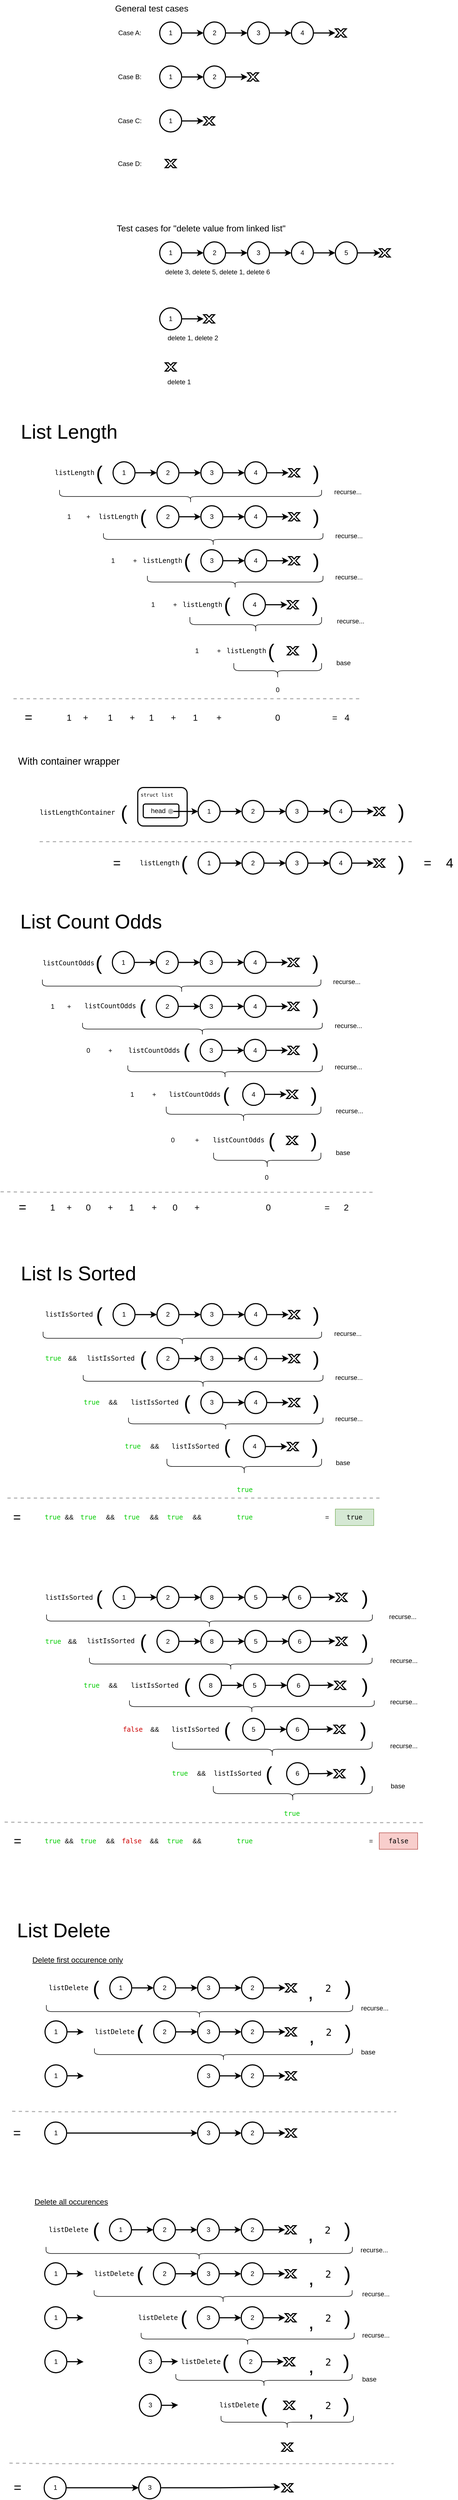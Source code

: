 <mxfile version="26.0.16">
  <diagram name="Page-1" id="LnfI6y9uAsMeLBiGhCIF">
    <mxGraphModel dx="1437" dy="1129" grid="1" gridSize="10" guides="1" tooltips="1" connect="1" arrows="1" fold="1" page="1" pageScale="1" pageWidth="850" pageHeight="1100" math="0" shadow="0">
      <root>
        <mxCell id="0" />
        <mxCell id="1" parent="0" />
        <mxCell id="FEZ-26H3Mb8yyC3y7fx9-3" style="edgeStyle=orthogonalEdgeStyle;rounded=0;orthogonalLoop=1;jettySize=auto;html=1;strokeWidth=2;" parent="1" source="FEZ-26H3Mb8yyC3y7fx9-1" target="FEZ-26H3Mb8yyC3y7fx9-2" edge="1">
          <mxGeometry relative="1" as="geometry" />
        </mxCell>
        <mxCell id="FEZ-26H3Mb8yyC3y7fx9-1" value="1" style="ellipse;whiteSpace=wrap;html=1;aspect=fixed;strokeWidth=2;" parent="1" vertex="1">
          <mxGeometry x="360" y="520" width="40" height="40" as="geometry" />
        </mxCell>
        <mxCell id="FEZ-26H3Mb8yyC3y7fx9-5" style="edgeStyle=orthogonalEdgeStyle;rounded=0;orthogonalLoop=1;jettySize=auto;html=1;strokeColor=default;strokeWidth=2;align=center;verticalAlign=middle;fontFamily=Helvetica;fontSize=11;fontColor=default;labelBackgroundColor=default;endArrow=classic;" parent="1" source="FEZ-26H3Mb8yyC3y7fx9-2" target="FEZ-26H3Mb8yyC3y7fx9-4" edge="1">
          <mxGeometry relative="1" as="geometry" />
        </mxCell>
        <mxCell id="FEZ-26H3Mb8yyC3y7fx9-2" value="2" style="ellipse;whiteSpace=wrap;html=1;aspect=fixed;strokeWidth=2;" parent="1" vertex="1">
          <mxGeometry x="440" y="520" width="40" height="40" as="geometry" />
        </mxCell>
        <mxCell id="FEZ-26H3Mb8yyC3y7fx9-7" style="edgeStyle=orthogonalEdgeStyle;rounded=0;orthogonalLoop=1;jettySize=auto;html=1;strokeColor=default;strokeWidth=2;align=center;verticalAlign=middle;fontFamily=Helvetica;fontSize=12;fontColor=default;labelBackgroundColor=default;endArrow=classic;" parent="1" source="FEZ-26H3Mb8yyC3y7fx9-4" target="FEZ-26H3Mb8yyC3y7fx9-6" edge="1">
          <mxGeometry relative="1" as="geometry" />
        </mxCell>
        <mxCell id="FEZ-26H3Mb8yyC3y7fx9-4" value="3" style="ellipse;whiteSpace=wrap;html=1;aspect=fixed;strokeWidth=2;" parent="1" vertex="1">
          <mxGeometry x="520" y="520" width="40" height="40" as="geometry" />
        </mxCell>
        <mxCell id="FEZ-26H3Mb8yyC3y7fx9-9" style="edgeStyle=orthogonalEdgeStyle;rounded=0;orthogonalLoop=1;jettySize=auto;html=1;strokeColor=default;strokeWidth=2;align=center;verticalAlign=middle;fontFamily=Helvetica;fontSize=12;fontColor=default;labelBackgroundColor=default;endArrow=classic;" parent="1" source="FEZ-26H3Mb8yyC3y7fx9-6" target="FEZ-26H3Mb8yyC3y7fx9-12" edge="1">
          <mxGeometry relative="1" as="geometry">
            <mxPoint x="680" y="540" as="targetPoint" />
          </mxGeometry>
        </mxCell>
        <mxCell id="FEZ-26H3Mb8yyC3y7fx9-6" value="4" style="ellipse;whiteSpace=wrap;html=1;aspect=fixed;strokeWidth=2;strokeColor=default;align=center;verticalAlign=middle;fontFamily=Helvetica;fontSize=12;fontColor=default;fillColor=default;" parent="1" vertex="1">
          <mxGeometry x="600" y="520" width="40" height="40" as="geometry" />
        </mxCell>
        <mxCell id="FEZ-26H3Mb8yyC3y7fx9-12" value="" style="verticalLabelPosition=bottom;verticalAlign=top;html=1;shape=mxgraph.basic.x;strokeColor=default;strokeWidth=2;align=center;fontFamily=Helvetica;fontSize=12;fontColor=default;fillColor=default;" parent="1" vertex="1">
          <mxGeometry x="680" y="532.5" width="20" height="15" as="geometry" />
        </mxCell>
        <mxCell id="FEZ-26H3Mb8yyC3y7fx9-16" style="edgeStyle=orthogonalEdgeStyle;rounded=0;orthogonalLoop=1;jettySize=auto;html=1;strokeWidth=2;" parent="1" source="FEZ-26H3Mb8yyC3y7fx9-17" target="FEZ-26H3Mb8yyC3y7fx9-19" edge="1">
          <mxGeometry relative="1" as="geometry" />
        </mxCell>
        <mxCell id="FEZ-26H3Mb8yyC3y7fx9-17" value="1" style="ellipse;whiteSpace=wrap;html=1;aspect=fixed;strokeWidth=2;" parent="1" vertex="1">
          <mxGeometry x="360" y="600" width="40" height="40" as="geometry" />
        </mxCell>
        <mxCell id="FEZ-26H3Mb8yyC3y7fx9-18" style="edgeStyle=orthogonalEdgeStyle;rounded=0;orthogonalLoop=1;jettySize=auto;html=1;strokeColor=default;strokeWidth=2;align=center;verticalAlign=middle;fontFamily=Helvetica;fontSize=11;fontColor=default;labelBackgroundColor=default;endArrow=classic;" parent="1" source="FEZ-26H3Mb8yyC3y7fx9-19" edge="1">
          <mxGeometry relative="1" as="geometry">
            <mxPoint x="520" y="620" as="targetPoint" />
          </mxGeometry>
        </mxCell>
        <mxCell id="FEZ-26H3Mb8yyC3y7fx9-19" value="2" style="ellipse;whiteSpace=wrap;html=1;aspect=fixed;strokeWidth=2;" parent="1" vertex="1">
          <mxGeometry x="440" y="600" width="40" height="40" as="geometry" />
        </mxCell>
        <mxCell id="FEZ-26H3Mb8yyC3y7fx9-20" style="edgeStyle=orthogonalEdgeStyle;rounded=0;orthogonalLoop=1;jettySize=auto;html=1;strokeColor=default;strokeWidth=2;align=center;verticalAlign=middle;fontFamily=Helvetica;fontSize=12;fontColor=default;labelBackgroundColor=default;endArrow=classic;" parent="1" edge="1">
          <mxGeometry relative="1" as="geometry">
            <mxPoint x="560" y="620" as="sourcePoint" />
          </mxGeometry>
        </mxCell>
        <mxCell id="FEZ-26H3Mb8yyC3y7fx9-24" value="" style="verticalLabelPosition=bottom;verticalAlign=top;html=1;shape=mxgraph.basic.x;strokeColor=default;strokeWidth=2;align=center;fontFamily=Helvetica;fontSize=12;fontColor=default;fillColor=default;" parent="1" vertex="1">
          <mxGeometry x="520" y="612.5" width="20" height="15" as="geometry" />
        </mxCell>
        <mxCell id="FEZ-26H3Mb8yyC3y7fx9-29" value="1" style="ellipse;whiteSpace=wrap;html=1;aspect=fixed;strokeWidth=2;" parent="1" vertex="1">
          <mxGeometry x="360" y="680" width="40" height="40" as="geometry" />
        </mxCell>
        <mxCell id="FEZ-26H3Mb8yyC3y7fx9-33" value="" style="edgeStyle=orthogonalEdgeStyle;rounded=0;orthogonalLoop=1;jettySize=auto;html=1;strokeColor=default;strokeWidth=2;align=center;verticalAlign=middle;fontFamily=Helvetica;fontSize=11;fontColor=default;labelBackgroundColor=default;endArrow=classic;" parent="1" source="FEZ-26H3Mb8yyC3y7fx9-29" target="FEZ-26H3Mb8yyC3y7fx9-32" edge="1">
          <mxGeometry relative="1" as="geometry">
            <mxPoint x="520" y="700" as="targetPoint" />
            <mxPoint x="400" y="700" as="sourcePoint" />
          </mxGeometry>
        </mxCell>
        <mxCell id="FEZ-26H3Mb8yyC3y7fx9-32" value="" style="verticalLabelPosition=bottom;verticalAlign=top;html=1;shape=mxgraph.basic.x;strokeColor=default;strokeWidth=2;align=center;fontFamily=Helvetica;fontSize=12;fontColor=default;fillColor=default;" parent="1" vertex="1">
          <mxGeometry x="440" y="692.5" width="20" height="15" as="geometry" />
        </mxCell>
        <mxCell id="FEZ-26H3Mb8yyC3y7fx9-34" value="" style="verticalLabelPosition=bottom;verticalAlign=top;html=1;shape=mxgraph.basic.x;strokeColor=default;strokeWidth=2;align=center;fontFamily=Helvetica;fontSize=12;fontColor=default;fillColor=default;" parent="1" vertex="1">
          <mxGeometry x="370" y="770" width="20" height="15" as="geometry" />
        </mxCell>
        <mxCell id="FEZ-26H3Mb8yyC3y7fx9-35" value="Case A:" style="text;html=1;align=center;verticalAlign=middle;resizable=0;points=[];autosize=1;strokeColor=none;fillColor=none;fontFamily=Helvetica;fontSize=12;fontColor=default;" parent="1" vertex="1">
          <mxGeometry x="270" y="525" width="70" height="30" as="geometry" />
        </mxCell>
        <mxCell id="FEZ-26H3Mb8yyC3y7fx9-36" value="Case B:" style="text;html=1;align=center;verticalAlign=middle;resizable=0;points=[];autosize=1;strokeColor=none;fillColor=none;fontFamily=Helvetica;fontSize=12;fontColor=default;" parent="1" vertex="1">
          <mxGeometry x="270" y="605" width="70" height="30" as="geometry" />
        </mxCell>
        <mxCell id="FEZ-26H3Mb8yyC3y7fx9-37" value="Case C:" style="text;html=1;align=center;verticalAlign=middle;resizable=0;points=[];autosize=1;strokeColor=none;fillColor=none;fontFamily=Helvetica;fontSize=12;fontColor=default;" parent="1" vertex="1">
          <mxGeometry x="270" y="685" width="70" height="30" as="geometry" />
        </mxCell>
        <mxCell id="FEZ-26H3Mb8yyC3y7fx9-38" value="Case D:" style="text;html=1;align=center;verticalAlign=middle;resizable=0;points=[];autosize=1;strokeColor=none;fillColor=none;fontFamily=Helvetica;fontSize=12;fontColor=default;" parent="1" vertex="1">
          <mxGeometry x="270" y="762.5" width="70" height="30" as="geometry" />
        </mxCell>
        <mxCell id="FEZ-26H3Mb8yyC3y7fx9-39" style="edgeStyle=orthogonalEdgeStyle;rounded=0;orthogonalLoop=1;jettySize=auto;html=1;strokeWidth=2;" parent="1" source="FEZ-26H3Mb8yyC3y7fx9-40" target="FEZ-26H3Mb8yyC3y7fx9-42" edge="1">
          <mxGeometry relative="1" as="geometry" />
        </mxCell>
        <mxCell id="FEZ-26H3Mb8yyC3y7fx9-40" value="1" style="ellipse;whiteSpace=wrap;html=1;aspect=fixed;strokeWidth=2;" parent="1" vertex="1">
          <mxGeometry x="360" y="920" width="40" height="40" as="geometry" />
        </mxCell>
        <mxCell id="FEZ-26H3Mb8yyC3y7fx9-41" style="edgeStyle=orthogonalEdgeStyle;rounded=0;orthogonalLoop=1;jettySize=auto;html=1;strokeColor=default;strokeWidth=2;align=center;verticalAlign=middle;fontFamily=Helvetica;fontSize=11;fontColor=default;labelBackgroundColor=default;endArrow=classic;" parent="1" source="FEZ-26H3Mb8yyC3y7fx9-42" target="FEZ-26H3Mb8yyC3y7fx9-44" edge="1">
          <mxGeometry relative="1" as="geometry" />
        </mxCell>
        <mxCell id="FEZ-26H3Mb8yyC3y7fx9-42" value="2" style="ellipse;whiteSpace=wrap;html=1;aspect=fixed;strokeWidth=2;" parent="1" vertex="1">
          <mxGeometry x="440" y="920" width="40" height="40" as="geometry" />
        </mxCell>
        <mxCell id="FEZ-26H3Mb8yyC3y7fx9-43" style="edgeStyle=orthogonalEdgeStyle;rounded=0;orthogonalLoop=1;jettySize=auto;html=1;strokeColor=default;strokeWidth=2;align=center;verticalAlign=middle;fontFamily=Helvetica;fontSize=12;fontColor=default;labelBackgroundColor=default;endArrow=classic;" parent="1" source="FEZ-26H3Mb8yyC3y7fx9-44" target="FEZ-26H3Mb8yyC3y7fx9-46" edge="1">
          <mxGeometry relative="1" as="geometry" />
        </mxCell>
        <mxCell id="FEZ-26H3Mb8yyC3y7fx9-44" value="3" style="ellipse;whiteSpace=wrap;html=1;aspect=fixed;strokeWidth=2;" parent="1" vertex="1">
          <mxGeometry x="520" y="920" width="40" height="40" as="geometry" />
        </mxCell>
        <mxCell id="FEZ-26H3Mb8yyC3y7fx9-45" style="edgeStyle=orthogonalEdgeStyle;rounded=0;orthogonalLoop=1;jettySize=auto;html=1;strokeColor=default;strokeWidth=2;align=center;verticalAlign=middle;fontFamily=Helvetica;fontSize=12;fontColor=default;labelBackgroundColor=default;endArrow=classic;" parent="1" source="FEZ-26H3Mb8yyC3y7fx9-46" target="FEZ-26H3Mb8yyC3y7fx9-58" edge="1">
          <mxGeometry relative="1" as="geometry">
            <mxPoint x="670" y="960" as="targetPoint" />
          </mxGeometry>
        </mxCell>
        <mxCell id="FEZ-26H3Mb8yyC3y7fx9-46" value="4" style="ellipse;whiteSpace=wrap;html=1;aspect=fixed;strokeWidth=2;strokeColor=default;align=center;verticalAlign=middle;fontFamily=Helvetica;fontSize=12;fontColor=default;fillColor=default;" parent="1" vertex="1">
          <mxGeometry x="600" y="920" width="40" height="40" as="geometry" />
        </mxCell>
        <mxCell id="FEZ-26H3Mb8yyC3y7fx9-47" value="" style="verticalLabelPosition=bottom;verticalAlign=top;html=1;shape=mxgraph.basic.x;strokeColor=default;strokeWidth=2;align=center;fontFamily=Helvetica;fontSize=12;fontColor=default;fillColor=default;" parent="1" vertex="1">
          <mxGeometry x="760" y="932.5" width="20" height="15" as="geometry" />
        </mxCell>
        <mxCell id="FEZ-26H3Mb8yyC3y7fx9-53" value="1" style="ellipse;whiteSpace=wrap;html=1;aspect=fixed;strokeWidth=2;" parent="1" vertex="1">
          <mxGeometry x="360" y="1040" width="40" height="40" as="geometry" />
        </mxCell>
        <mxCell id="FEZ-26H3Mb8yyC3y7fx9-54" value="" style="edgeStyle=orthogonalEdgeStyle;rounded=0;orthogonalLoop=1;jettySize=auto;html=1;strokeColor=default;strokeWidth=2;align=center;verticalAlign=middle;fontFamily=Helvetica;fontSize=11;fontColor=default;labelBackgroundColor=default;endArrow=classic;" parent="1" source="FEZ-26H3Mb8yyC3y7fx9-53" target="FEZ-26H3Mb8yyC3y7fx9-55" edge="1">
          <mxGeometry relative="1" as="geometry">
            <mxPoint x="520" y="1060" as="targetPoint" />
            <mxPoint x="400" y="1060" as="sourcePoint" />
          </mxGeometry>
        </mxCell>
        <mxCell id="FEZ-26H3Mb8yyC3y7fx9-55" value="" style="verticalLabelPosition=bottom;verticalAlign=top;html=1;shape=mxgraph.basic.x;strokeColor=default;strokeWidth=2;align=center;fontFamily=Helvetica;fontSize=12;fontColor=default;fillColor=default;" parent="1" vertex="1">
          <mxGeometry x="440" y="1052.5" width="20" height="15" as="geometry" />
        </mxCell>
        <mxCell id="FEZ-26H3Mb8yyC3y7fx9-56" value="" style="verticalLabelPosition=bottom;verticalAlign=top;html=1;shape=mxgraph.basic.x;strokeColor=default;strokeWidth=2;align=center;fontFamily=Helvetica;fontSize=12;fontColor=default;fillColor=default;" parent="1" vertex="1">
          <mxGeometry x="370" y="1140" width="20" height="15" as="geometry" />
        </mxCell>
        <mxCell id="FEZ-26H3Mb8yyC3y7fx9-57" value="&lt;div&gt;delete 3, delete 5, delete 1, delete 6&lt;/div&gt;" style="text;html=1;align=center;verticalAlign=middle;resizable=0;points=[];autosize=1;strokeColor=none;fillColor=none;fontFamily=Helvetica;fontSize=12;fontColor=default;" parent="1" vertex="1">
          <mxGeometry x="360" y="960" width="210" height="30" as="geometry" />
        </mxCell>
        <mxCell id="FEZ-26H3Mb8yyC3y7fx9-58" value="5" style="ellipse;whiteSpace=wrap;html=1;aspect=fixed;strokeWidth=2;strokeColor=default;align=center;verticalAlign=middle;fontFamily=Helvetica;fontSize=12;fontColor=default;fillColor=default;" parent="1" vertex="1">
          <mxGeometry x="680" y="920" width="40" height="40" as="geometry" />
        </mxCell>
        <mxCell id="FEZ-26H3Mb8yyC3y7fx9-60" style="edgeStyle=orthogonalEdgeStyle;rounded=0;orthogonalLoop=1;jettySize=auto;html=1;entryX=0.1;entryY=0.5;entryDx=0;entryDy=0;entryPerimeter=0;strokeColor=default;strokeWidth=2;align=center;verticalAlign=middle;fontFamily=Helvetica;fontSize=12;fontColor=default;labelBackgroundColor=default;endArrow=classic;" parent="1" source="FEZ-26H3Mb8yyC3y7fx9-58" target="FEZ-26H3Mb8yyC3y7fx9-47" edge="1">
          <mxGeometry relative="1" as="geometry" />
        </mxCell>
        <mxCell id="FEZ-26H3Mb8yyC3y7fx9-61" value="delete 1, delete 2" style="text;html=1;align=center;verticalAlign=middle;resizable=0;points=[];autosize=1;strokeColor=none;fillColor=none;fontFamily=Helvetica;fontSize=12;fontColor=default;" parent="1" vertex="1">
          <mxGeometry x="360" y="1080" width="120" height="30" as="geometry" />
        </mxCell>
        <mxCell id="FEZ-26H3Mb8yyC3y7fx9-62" value="delete 1 " style="text;html=1;align=center;verticalAlign=middle;resizable=0;points=[];autosize=1;strokeColor=none;fillColor=none;fontFamily=Helvetica;fontSize=12;fontColor=default;" parent="1" vertex="1">
          <mxGeometry x="360" y="1160" width="70" height="30" as="geometry" />
        </mxCell>
        <mxCell id="FEZ-26H3Mb8yyC3y7fx9-63" value="&lt;font style=&quot;font-size: 16px;&quot;&gt;Test cases for &quot;delete value from linked list&quot;&lt;/font&gt;" style="text;html=1;align=center;verticalAlign=middle;resizable=0;points=[];autosize=1;strokeColor=none;fillColor=none;fontFamily=Helvetica;fontSize=12;fontColor=default;" parent="1" vertex="1">
          <mxGeometry x="270" y="880" width="330" height="30" as="geometry" />
        </mxCell>
        <mxCell id="FEZ-26H3Mb8yyC3y7fx9-64" value="&lt;font style=&quot;font-size: 16px;&quot;&gt;General test cases&lt;br&gt;&lt;/font&gt;" style="text;html=1;align=center;verticalAlign=middle;resizable=0;points=[];autosize=1;strokeColor=none;fillColor=none;fontFamily=Helvetica;fontSize=12;fontColor=default;" parent="1" vertex="1">
          <mxGeometry x="265" y="480" width="160" height="30" as="geometry" />
        </mxCell>
        <mxCell id="SE4oea5at5pP_NoJNJHg-1" style="edgeStyle=orthogonalEdgeStyle;rounded=0;orthogonalLoop=1;jettySize=auto;html=1;strokeWidth=2;" edge="1" parent="1" source="SE4oea5at5pP_NoJNJHg-2" target="SE4oea5at5pP_NoJNJHg-4">
          <mxGeometry relative="1" as="geometry" />
        </mxCell>
        <mxCell id="SE4oea5at5pP_NoJNJHg-2" value="1" style="ellipse;whiteSpace=wrap;html=1;aspect=fixed;strokeWidth=2;" vertex="1" parent="1">
          <mxGeometry x="275" y="1320" width="40" height="40" as="geometry" />
        </mxCell>
        <mxCell id="SE4oea5at5pP_NoJNJHg-3" style="edgeStyle=orthogonalEdgeStyle;rounded=0;orthogonalLoop=1;jettySize=auto;html=1;strokeColor=default;strokeWidth=2;align=center;verticalAlign=middle;fontFamily=Helvetica;fontSize=11;fontColor=default;labelBackgroundColor=default;endArrow=classic;" edge="1" parent="1" source="SE4oea5at5pP_NoJNJHg-4" target="SE4oea5at5pP_NoJNJHg-6">
          <mxGeometry relative="1" as="geometry" />
        </mxCell>
        <mxCell id="SE4oea5at5pP_NoJNJHg-4" value="2" style="ellipse;whiteSpace=wrap;html=1;aspect=fixed;strokeWidth=2;" vertex="1" parent="1">
          <mxGeometry x="355" y="1320" width="40" height="40" as="geometry" />
        </mxCell>
        <mxCell id="SE4oea5at5pP_NoJNJHg-5" style="edgeStyle=orthogonalEdgeStyle;rounded=0;orthogonalLoop=1;jettySize=auto;html=1;strokeColor=default;strokeWidth=2;align=center;verticalAlign=middle;fontFamily=Helvetica;fontSize=12;fontColor=default;labelBackgroundColor=default;endArrow=classic;" edge="1" parent="1" source="SE4oea5at5pP_NoJNJHg-6" target="SE4oea5at5pP_NoJNJHg-8">
          <mxGeometry relative="1" as="geometry" />
        </mxCell>
        <mxCell id="SE4oea5at5pP_NoJNJHg-6" value="3" style="ellipse;whiteSpace=wrap;html=1;aspect=fixed;strokeWidth=2;" vertex="1" parent="1">
          <mxGeometry x="435" y="1320" width="40" height="40" as="geometry" />
        </mxCell>
        <mxCell id="SE4oea5at5pP_NoJNJHg-7" style="edgeStyle=orthogonalEdgeStyle;rounded=0;orthogonalLoop=1;jettySize=auto;html=1;strokeColor=default;strokeWidth=2;align=center;verticalAlign=middle;fontFamily=Helvetica;fontSize=12;fontColor=default;labelBackgroundColor=default;endArrow=classic;" edge="1" parent="1" source="SE4oea5at5pP_NoJNJHg-8" target="SE4oea5at5pP_NoJNJHg-9">
          <mxGeometry relative="1" as="geometry">
            <mxPoint x="595" y="1340" as="targetPoint" />
          </mxGeometry>
        </mxCell>
        <mxCell id="SE4oea5at5pP_NoJNJHg-8" value="4" style="ellipse;whiteSpace=wrap;html=1;aspect=fixed;strokeWidth=2;strokeColor=default;align=center;verticalAlign=middle;fontFamily=Helvetica;fontSize=12;fontColor=default;fillColor=default;" vertex="1" parent="1">
          <mxGeometry x="515" y="1320" width="40" height="40" as="geometry" />
        </mxCell>
        <mxCell id="SE4oea5at5pP_NoJNJHg-9" value="" style="verticalLabelPosition=bottom;verticalAlign=top;html=1;shape=mxgraph.basic.x;strokeColor=default;strokeWidth=2;align=center;fontFamily=Helvetica;fontSize=12;fontColor=default;fillColor=default;" vertex="1" parent="1">
          <mxGeometry x="595" y="1332.5" width="20" height="15" as="geometry" />
        </mxCell>
        <mxCell id="SE4oea5at5pP_NoJNJHg-11" value="&lt;pre&gt;&lt;font style=&quot;font-size: 12px;&quot;&gt;&lt;span class=&quot;w&quot;&gt;&lt;/span&gt;&lt;span class=&quot;nf&quot;&gt;listLength&lt;/span&gt;&lt;/font&gt;&lt;/pre&gt;" style="text;html=1;align=center;verticalAlign=middle;whiteSpace=wrap;rounded=0;" vertex="1" parent="1">
          <mxGeometry x="170" y="1325" width="70" height="30" as="geometry" />
        </mxCell>
        <mxCell id="SE4oea5at5pP_NoJNJHg-14" value="&lt;font style=&quot;font-size: 36px;&quot;&gt;(&lt;/font&gt;" style="text;html=1;align=center;verticalAlign=middle;whiteSpace=wrap;rounded=0;" vertex="1" parent="1">
          <mxGeometry x="220" y="1325" width="60" height="30" as="geometry" />
        </mxCell>
        <mxCell id="SE4oea5at5pP_NoJNJHg-15" value="&lt;font style=&quot;font-size: 36px;&quot;&gt;)&lt;/font&gt;" style="text;html=1;align=center;verticalAlign=middle;whiteSpace=wrap;rounded=0;" vertex="1" parent="1">
          <mxGeometry x="615" y="1325" width="60" height="30" as="geometry" />
        </mxCell>
        <mxCell id="SE4oea5at5pP_NoJNJHg-18" style="edgeStyle=orthogonalEdgeStyle;rounded=0;orthogonalLoop=1;jettySize=auto;html=1;strokeColor=default;strokeWidth=2;align=center;verticalAlign=middle;fontFamily=Helvetica;fontSize=11;fontColor=default;labelBackgroundColor=default;endArrow=classic;" edge="1" parent="1" source="SE4oea5at5pP_NoJNJHg-19" target="SE4oea5at5pP_NoJNJHg-21">
          <mxGeometry relative="1" as="geometry" />
        </mxCell>
        <mxCell id="SE4oea5at5pP_NoJNJHg-19" value="2" style="ellipse;whiteSpace=wrap;html=1;aspect=fixed;strokeWidth=2;" vertex="1" parent="1">
          <mxGeometry x="355" y="1400" width="40" height="40" as="geometry" />
        </mxCell>
        <mxCell id="SE4oea5at5pP_NoJNJHg-20" style="edgeStyle=orthogonalEdgeStyle;rounded=0;orthogonalLoop=1;jettySize=auto;html=1;strokeColor=default;strokeWidth=2;align=center;verticalAlign=middle;fontFamily=Helvetica;fontSize=12;fontColor=default;labelBackgroundColor=default;endArrow=classic;" edge="1" parent="1" source="SE4oea5at5pP_NoJNJHg-21" target="SE4oea5at5pP_NoJNJHg-23">
          <mxGeometry relative="1" as="geometry" />
        </mxCell>
        <mxCell id="SE4oea5at5pP_NoJNJHg-21" value="3" style="ellipse;whiteSpace=wrap;html=1;aspect=fixed;strokeWidth=2;" vertex="1" parent="1">
          <mxGeometry x="435" y="1400" width="40" height="40" as="geometry" />
        </mxCell>
        <mxCell id="SE4oea5at5pP_NoJNJHg-22" style="edgeStyle=orthogonalEdgeStyle;rounded=0;orthogonalLoop=1;jettySize=auto;html=1;strokeColor=default;strokeWidth=2;align=center;verticalAlign=middle;fontFamily=Helvetica;fontSize=12;fontColor=default;labelBackgroundColor=default;endArrow=classic;" edge="1" parent="1" source="SE4oea5at5pP_NoJNJHg-23" target="SE4oea5at5pP_NoJNJHg-24">
          <mxGeometry relative="1" as="geometry">
            <mxPoint x="595" y="1420" as="targetPoint" />
          </mxGeometry>
        </mxCell>
        <mxCell id="SE4oea5at5pP_NoJNJHg-23" value="4" style="ellipse;whiteSpace=wrap;html=1;aspect=fixed;strokeWidth=2;strokeColor=default;align=center;verticalAlign=middle;fontFamily=Helvetica;fontSize=12;fontColor=default;fillColor=default;" vertex="1" parent="1">
          <mxGeometry x="515" y="1400" width="40" height="40" as="geometry" />
        </mxCell>
        <mxCell id="SE4oea5at5pP_NoJNJHg-24" value="" style="verticalLabelPosition=bottom;verticalAlign=top;html=1;shape=mxgraph.basic.x;strokeColor=default;strokeWidth=2;align=center;fontFamily=Helvetica;fontSize=12;fontColor=default;fillColor=default;" vertex="1" parent="1">
          <mxGeometry x="595" y="1412.5" width="20" height="15" as="geometry" />
        </mxCell>
        <mxCell id="SE4oea5at5pP_NoJNJHg-25" value="&lt;pre&gt;&lt;font style=&quot;font-size: 12px;&quot;&gt;&lt;span class=&quot;w&quot;&gt;&lt;/span&gt;&lt;span class=&quot;nf&quot;&gt;listLength&lt;/span&gt;&lt;/font&gt;&lt;/pre&gt;" style="text;html=1;align=center;verticalAlign=middle;whiteSpace=wrap;rounded=0;" vertex="1" parent="1">
          <mxGeometry x="250" y="1405" width="70" height="30" as="geometry" />
        </mxCell>
        <mxCell id="SE4oea5at5pP_NoJNJHg-26" value="&lt;font style=&quot;font-size: 36px;&quot;&gt;(&lt;/font&gt;" style="text;html=1;align=center;verticalAlign=middle;whiteSpace=wrap;rounded=0;" vertex="1" parent="1">
          <mxGeometry x="300" y="1405" width="60" height="30" as="geometry" />
        </mxCell>
        <mxCell id="SE4oea5at5pP_NoJNJHg-27" value="&lt;font style=&quot;font-size: 36px;&quot;&gt;)&lt;/font&gt;" style="text;html=1;align=center;verticalAlign=middle;whiteSpace=wrap;rounded=0;" vertex="1" parent="1">
          <mxGeometry x="615" y="1405" width="60" height="30" as="geometry" />
        </mxCell>
        <mxCell id="SE4oea5at5pP_NoJNJHg-29" value="1" style="text;html=1;align=center;verticalAlign=middle;whiteSpace=wrap;rounded=0;" vertex="1" parent="1">
          <mxGeometry x="160" y="1405" width="70" height="30" as="geometry" />
        </mxCell>
        <mxCell id="SE4oea5at5pP_NoJNJHg-30" value="+" style="text;html=1;align=center;verticalAlign=middle;whiteSpace=wrap;rounded=0;" vertex="1" parent="1">
          <mxGeometry x="195" y="1405" width="70" height="30" as="geometry" />
        </mxCell>
        <mxCell id="SE4oea5at5pP_NoJNJHg-33" style="edgeStyle=orthogonalEdgeStyle;rounded=0;orthogonalLoop=1;jettySize=auto;html=1;strokeColor=default;strokeWidth=2;align=center;verticalAlign=middle;fontFamily=Helvetica;fontSize=12;fontColor=default;labelBackgroundColor=default;endArrow=classic;" edge="1" parent="1" source="SE4oea5at5pP_NoJNJHg-34" target="SE4oea5at5pP_NoJNJHg-36">
          <mxGeometry relative="1" as="geometry" />
        </mxCell>
        <mxCell id="SE4oea5at5pP_NoJNJHg-34" value="3" style="ellipse;whiteSpace=wrap;html=1;aspect=fixed;strokeWidth=2;" vertex="1" parent="1">
          <mxGeometry x="435" y="1480" width="40" height="40" as="geometry" />
        </mxCell>
        <mxCell id="SE4oea5at5pP_NoJNJHg-35" style="edgeStyle=orthogonalEdgeStyle;rounded=0;orthogonalLoop=1;jettySize=auto;html=1;strokeColor=default;strokeWidth=2;align=center;verticalAlign=middle;fontFamily=Helvetica;fontSize=12;fontColor=default;labelBackgroundColor=default;endArrow=classic;" edge="1" parent="1" source="SE4oea5at5pP_NoJNJHg-36" target="SE4oea5at5pP_NoJNJHg-37">
          <mxGeometry relative="1" as="geometry">
            <mxPoint x="595" y="1500" as="targetPoint" />
          </mxGeometry>
        </mxCell>
        <mxCell id="SE4oea5at5pP_NoJNJHg-36" value="4" style="ellipse;whiteSpace=wrap;html=1;aspect=fixed;strokeWidth=2;strokeColor=default;align=center;verticalAlign=middle;fontFamily=Helvetica;fontSize=12;fontColor=default;fillColor=default;" vertex="1" parent="1">
          <mxGeometry x="515" y="1480" width="40" height="40" as="geometry" />
        </mxCell>
        <mxCell id="SE4oea5at5pP_NoJNJHg-37" value="" style="verticalLabelPosition=bottom;verticalAlign=top;html=1;shape=mxgraph.basic.x;strokeColor=default;strokeWidth=2;align=center;fontFamily=Helvetica;fontSize=12;fontColor=default;fillColor=default;" vertex="1" parent="1">
          <mxGeometry x="595" y="1492.5" width="20" height="15" as="geometry" />
        </mxCell>
        <mxCell id="SE4oea5at5pP_NoJNJHg-38" value="&lt;pre&gt;&lt;font style=&quot;font-size: 12px;&quot;&gt;&lt;span class=&quot;w&quot;&gt;&lt;/span&gt;&lt;span class=&quot;nf&quot;&gt;listLength&lt;/span&gt;&lt;/font&gt;&lt;/pre&gt;" style="text;html=1;align=center;verticalAlign=middle;whiteSpace=wrap;rounded=0;" vertex="1" parent="1">
          <mxGeometry x="330" y="1485" width="70" height="30" as="geometry" />
        </mxCell>
        <mxCell id="SE4oea5at5pP_NoJNJHg-39" value="&lt;font style=&quot;font-size: 36px;&quot;&gt;(&lt;/font&gt;" style="text;html=1;align=center;verticalAlign=middle;whiteSpace=wrap;rounded=0;" vertex="1" parent="1">
          <mxGeometry x="380" y="1485" width="60" height="30" as="geometry" />
        </mxCell>
        <mxCell id="SE4oea5at5pP_NoJNJHg-40" value="&lt;font style=&quot;font-size: 36px;&quot;&gt;)&lt;/font&gt;" style="text;html=1;align=center;verticalAlign=middle;whiteSpace=wrap;rounded=0;" vertex="1" parent="1">
          <mxGeometry x="615" y="1485" width="60" height="30" as="geometry" />
        </mxCell>
        <mxCell id="SE4oea5at5pP_NoJNJHg-41" value="1" style="text;html=1;align=center;verticalAlign=middle;whiteSpace=wrap;rounded=0;" vertex="1" parent="1">
          <mxGeometry x="240" y="1485" width="70" height="30" as="geometry" />
        </mxCell>
        <mxCell id="SE4oea5at5pP_NoJNJHg-42" value="+" style="text;html=1;align=center;verticalAlign=middle;whiteSpace=wrap;rounded=0;" vertex="1" parent="1">
          <mxGeometry x="280" y="1485" width="70" height="30" as="geometry" />
        </mxCell>
        <mxCell id="SE4oea5at5pP_NoJNJHg-43" value="" style="shape=curlyBracket;whiteSpace=wrap;html=1;rounded=1;labelPosition=left;verticalLabelPosition=middle;align=right;verticalAlign=middle;rotation=-90;" vertex="1" parent="1">
          <mxGeometry x="446.25" y="1261.25" width="22.5" height="400" as="geometry" />
        </mxCell>
        <mxCell id="SE4oea5at5pP_NoJNJHg-44" value="" style="shape=curlyBracket;whiteSpace=wrap;html=1;rounded=1;labelPosition=left;verticalLabelPosition=middle;align=right;verticalAlign=middle;rotation=-90;" vertex="1" parent="1">
          <mxGeometry x="404.38" y="1144.37" width="23.75" height="477.5" as="geometry" />
        </mxCell>
        <mxCell id="SE4oea5at5pP_NoJNJHg-45" value="" style="shape=curlyBracket;whiteSpace=wrap;html=1;rounded=1;labelPosition=left;verticalLabelPosition=middle;align=right;verticalAlign=middle;rotation=-90;" vertex="1" parent="1">
          <mxGeometry x="486.25" y="1378.75" width="22.5" height="320" as="geometry" />
        </mxCell>
        <mxCell id="SE4oea5at5pP_NoJNJHg-48" style="edgeStyle=orthogonalEdgeStyle;rounded=0;orthogonalLoop=1;jettySize=auto;html=1;strokeColor=default;strokeWidth=2;align=center;verticalAlign=middle;fontFamily=Helvetica;fontSize=12;fontColor=default;labelBackgroundColor=default;endArrow=classic;" edge="1" parent="1" source="SE4oea5at5pP_NoJNJHg-49" target="SE4oea5at5pP_NoJNJHg-50">
          <mxGeometry relative="1" as="geometry">
            <mxPoint x="592.5" y="1580" as="targetPoint" />
          </mxGeometry>
        </mxCell>
        <mxCell id="SE4oea5at5pP_NoJNJHg-49" value="4" style="ellipse;whiteSpace=wrap;html=1;aspect=fixed;strokeWidth=2;strokeColor=default;align=center;verticalAlign=middle;fontFamily=Helvetica;fontSize=12;fontColor=default;fillColor=default;" vertex="1" parent="1">
          <mxGeometry x="512.5" y="1560" width="40" height="40" as="geometry" />
        </mxCell>
        <mxCell id="SE4oea5at5pP_NoJNJHg-50" value="" style="verticalLabelPosition=bottom;verticalAlign=top;html=1;shape=mxgraph.basic.x;strokeColor=default;strokeWidth=2;align=center;fontFamily=Helvetica;fontSize=12;fontColor=default;fillColor=default;" vertex="1" parent="1">
          <mxGeometry x="592.5" y="1572.5" width="20" height="15" as="geometry" />
        </mxCell>
        <mxCell id="SE4oea5at5pP_NoJNJHg-51" value="&lt;pre&gt;&lt;font style=&quot;font-size: 12px;&quot;&gt;&lt;span class=&quot;w&quot;&gt;&lt;/span&gt;&lt;span class=&quot;nf&quot;&gt;listLength&lt;/span&gt;&lt;/font&gt;&lt;/pre&gt;" style="text;html=1;align=center;verticalAlign=middle;whiteSpace=wrap;rounded=0;" vertex="1" parent="1">
          <mxGeometry x="402.5" y="1565" width="70" height="30" as="geometry" />
        </mxCell>
        <mxCell id="SE4oea5at5pP_NoJNJHg-52" value="&lt;font style=&quot;font-size: 36px;&quot;&gt;(&lt;/font&gt;" style="text;html=1;align=center;verticalAlign=middle;whiteSpace=wrap;rounded=0;" vertex="1" parent="1">
          <mxGeometry x="452.5" y="1565" width="60" height="30" as="geometry" />
        </mxCell>
        <mxCell id="SE4oea5at5pP_NoJNJHg-53" value="&lt;font style=&quot;font-size: 36px;&quot;&gt;)&lt;/font&gt;" style="text;html=1;align=center;verticalAlign=middle;whiteSpace=wrap;rounded=0;" vertex="1" parent="1">
          <mxGeometry x="612.5" y="1565" width="60" height="30" as="geometry" />
        </mxCell>
        <mxCell id="SE4oea5at5pP_NoJNJHg-54" value="1" style="text;html=1;align=center;verticalAlign=middle;whiteSpace=wrap;rounded=0;" vertex="1" parent="1">
          <mxGeometry x="312.5" y="1565" width="70" height="30" as="geometry" />
        </mxCell>
        <mxCell id="SE4oea5at5pP_NoJNJHg-55" value="+" style="text;html=1;align=center;verticalAlign=middle;whiteSpace=wrap;rounded=0;" vertex="1" parent="1">
          <mxGeometry x="352.5" y="1565" width="70" height="30" as="geometry" />
        </mxCell>
        <mxCell id="SE4oea5at5pP_NoJNJHg-56" value="" style="shape=curlyBracket;whiteSpace=wrap;html=1;rounded=1;labelPosition=left;verticalLabelPosition=middle;align=right;verticalAlign=middle;rotation=-90;" vertex="1" parent="1">
          <mxGeometry x="521.25" y="1496.25" width="27.5" height="240" as="geometry" />
        </mxCell>
        <mxCell id="SE4oea5at5pP_NoJNJHg-59" value="" style="verticalLabelPosition=bottom;verticalAlign=top;html=1;shape=mxgraph.basic.x;strokeColor=default;strokeWidth=2;align=center;fontFamily=Helvetica;fontSize=12;fontColor=default;fillColor=default;" vertex="1" parent="1">
          <mxGeometry x="592.5" y="1656.25" width="20" height="15" as="geometry" />
        </mxCell>
        <mxCell id="SE4oea5at5pP_NoJNJHg-60" value="&lt;pre&gt;&lt;font style=&quot;font-size: 12px;&quot;&gt;&lt;span class=&quot;w&quot;&gt;&lt;/span&gt;&lt;span class=&quot;nf&quot;&gt;listLength&lt;/span&gt;&lt;/font&gt;&lt;/pre&gt;" style="text;html=1;align=center;verticalAlign=middle;whiteSpace=wrap;rounded=0;" vertex="1" parent="1">
          <mxGeometry x="482.5" y="1648.75" width="70" height="30" as="geometry" />
        </mxCell>
        <mxCell id="SE4oea5at5pP_NoJNJHg-61" value="&lt;font style=&quot;font-size: 36px;&quot;&gt;(&lt;/font&gt;" style="text;html=1;align=center;verticalAlign=middle;whiteSpace=wrap;rounded=0;" vertex="1" parent="1">
          <mxGeometry x="532.5" y="1648.75" width="60" height="30" as="geometry" />
        </mxCell>
        <mxCell id="SE4oea5at5pP_NoJNJHg-62" value="&lt;font style=&quot;font-size: 36px;&quot;&gt;)&lt;/font&gt;" style="text;html=1;align=center;verticalAlign=middle;whiteSpace=wrap;rounded=0;" vertex="1" parent="1">
          <mxGeometry x="612.5" y="1648.75" width="60" height="30" as="geometry" />
        </mxCell>
        <mxCell id="SE4oea5at5pP_NoJNJHg-63" value="1" style="text;html=1;align=center;verticalAlign=middle;whiteSpace=wrap;rounded=0;" vertex="1" parent="1">
          <mxGeometry x="392.5" y="1648.75" width="70" height="30" as="geometry" />
        </mxCell>
        <mxCell id="SE4oea5at5pP_NoJNJHg-64" value="+" style="text;html=1;align=center;verticalAlign=middle;whiteSpace=wrap;rounded=0;" vertex="1" parent="1">
          <mxGeometry x="432.5" y="1648.75" width="70" height="30" as="geometry" />
        </mxCell>
        <mxCell id="SE4oea5at5pP_NoJNJHg-65" value="" style="shape=curlyBracket;whiteSpace=wrap;html=1;rounded=1;labelPosition=left;verticalLabelPosition=middle;align=right;verticalAlign=middle;rotation=-90;" vertex="1" parent="1">
          <mxGeometry x="561.25" y="1620" width="27.5" height="160" as="geometry" />
        </mxCell>
        <mxCell id="SE4oea5at5pP_NoJNJHg-66" value="0" style="text;html=1;align=center;verticalAlign=middle;whiteSpace=wrap;rounded=0;" vertex="1" parent="1">
          <mxGeometry x="540" y="1720" width="70" height="30" as="geometry" />
        </mxCell>
        <mxCell id="SE4oea5at5pP_NoJNJHg-67" value="1" style="text;html=1;align=center;verticalAlign=middle;whiteSpace=wrap;rounded=0;fontSize=16;" vertex="1" parent="1">
          <mxGeometry x="160" y="1770" width="70" height="30" as="geometry" />
        </mxCell>
        <mxCell id="SE4oea5at5pP_NoJNJHg-68" value="+" style="text;html=1;align=center;verticalAlign=middle;whiteSpace=wrap;rounded=0;fontSize=16;" vertex="1" parent="1">
          <mxGeometry x="190" y="1770" width="70" height="30" as="geometry" />
        </mxCell>
        <mxCell id="SE4oea5at5pP_NoJNJHg-69" value="1" style="text;html=1;align=center;verticalAlign=middle;whiteSpace=wrap;rounded=0;fontSize=16;" vertex="1" parent="1">
          <mxGeometry x="235" y="1770" width="70" height="30" as="geometry" />
        </mxCell>
        <mxCell id="SE4oea5at5pP_NoJNJHg-70" value="+" style="text;html=1;align=center;verticalAlign=middle;whiteSpace=wrap;rounded=0;fontSize=16;" vertex="1" parent="1">
          <mxGeometry x="275" y="1770" width="70" height="30" as="geometry" />
        </mxCell>
        <mxCell id="SE4oea5at5pP_NoJNJHg-71" value="1" style="text;html=1;align=center;verticalAlign=middle;whiteSpace=wrap;rounded=0;fontSize=16;" vertex="1" parent="1">
          <mxGeometry x="310" y="1770" width="70" height="30" as="geometry" />
        </mxCell>
        <mxCell id="SE4oea5at5pP_NoJNJHg-72" value="+" style="text;html=1;align=center;verticalAlign=middle;whiteSpace=wrap;rounded=0;fontSize=16;" vertex="1" parent="1">
          <mxGeometry x="350" y="1770" width="70" height="30" as="geometry" />
        </mxCell>
        <mxCell id="SE4oea5at5pP_NoJNJHg-73" value="1" style="text;html=1;align=center;verticalAlign=middle;whiteSpace=wrap;rounded=0;fontSize=16;" vertex="1" parent="1">
          <mxGeometry x="390" y="1770" width="70" height="30" as="geometry" />
        </mxCell>
        <mxCell id="SE4oea5at5pP_NoJNJHg-74" value="+" style="text;html=1;align=center;verticalAlign=middle;whiteSpace=wrap;rounded=0;fontSize=16;" vertex="1" parent="1">
          <mxGeometry x="432.5" y="1770" width="70" height="30" as="geometry" />
        </mxCell>
        <mxCell id="SE4oea5at5pP_NoJNJHg-75" value="0" style="text;html=1;align=center;verticalAlign=middle;whiteSpace=wrap;rounded=0;fontSize=16;" vertex="1" parent="1">
          <mxGeometry x="540" y="1770" width="70" height="30" as="geometry" />
        </mxCell>
        <mxCell id="SE4oea5at5pP_NoJNJHg-76" value="=&amp;nbsp;&amp;nbsp; 4" style="text;html=1;align=center;verticalAlign=middle;whiteSpace=wrap;rounded=0;fontSize=16;" vertex="1" parent="1">
          <mxGeometry x="655" y="1770" width="70" height="30" as="geometry" />
        </mxCell>
        <mxCell id="SE4oea5at5pP_NoJNJHg-77" value="&lt;div align=&quot;left&quot;&gt;&lt;font style=&quot;font-size: 36px;&quot;&gt;List Length&lt;/font&gt;&lt;/div&gt;" style="text;html=1;align=left;verticalAlign=middle;whiteSpace=wrap;rounded=0;" vertex="1" parent="1">
          <mxGeometry x="105" y="1250" width="240" height="30" as="geometry" />
        </mxCell>
        <mxCell id="SE4oea5at5pP_NoJNJHg-78" value="recurse..." style="text;html=1;align=center;verticalAlign=middle;whiteSpace=wrap;rounded=0;" vertex="1" parent="1">
          <mxGeometry x="672.5" y="1360" width="60" height="30" as="geometry" />
        </mxCell>
        <mxCell id="SE4oea5at5pP_NoJNJHg-79" value="recurse..." style="text;html=1;align=center;verticalAlign=middle;whiteSpace=wrap;rounded=0;" vertex="1" parent="1">
          <mxGeometry x="675" y="1440" width="60" height="30" as="geometry" />
        </mxCell>
        <mxCell id="SE4oea5at5pP_NoJNJHg-80" value="recurse..." style="text;html=1;align=center;verticalAlign=middle;whiteSpace=wrap;rounded=0;" vertex="1" parent="1">
          <mxGeometry x="675" y="1515" width="60" height="30" as="geometry" />
        </mxCell>
        <mxCell id="SE4oea5at5pP_NoJNJHg-81" value="recurse..." style="text;html=1;align=center;verticalAlign=middle;whiteSpace=wrap;rounded=0;" vertex="1" parent="1">
          <mxGeometry x="677.5" y="1595" width="60" height="30" as="geometry" />
        </mxCell>
        <mxCell id="SE4oea5at5pP_NoJNJHg-82" value="base" style="text;html=1;align=center;verticalAlign=middle;whiteSpace=wrap;rounded=0;" vertex="1" parent="1">
          <mxGeometry x="665" y="1671.25" width="60" height="30" as="geometry" />
        </mxCell>
        <mxCell id="SE4oea5at5pP_NoJNJHg-84" style="edgeStyle=orthogonalEdgeStyle;rounded=0;orthogonalLoop=1;jettySize=auto;html=1;strokeWidth=2;" edge="1" parent="1" source="SE4oea5at5pP_NoJNJHg-85" target="SE4oea5at5pP_NoJNJHg-87">
          <mxGeometry relative="1" as="geometry" />
        </mxCell>
        <mxCell id="SE4oea5at5pP_NoJNJHg-85" value="1" style="ellipse;whiteSpace=wrap;html=1;aspect=fixed;strokeWidth=2;" vertex="1" parent="1">
          <mxGeometry x="273.75" y="2210.63" width="40" height="40" as="geometry" />
        </mxCell>
        <mxCell id="SE4oea5at5pP_NoJNJHg-86" style="edgeStyle=orthogonalEdgeStyle;rounded=0;orthogonalLoop=1;jettySize=auto;html=1;strokeColor=default;strokeWidth=2;align=center;verticalAlign=middle;fontFamily=Helvetica;fontSize=11;fontColor=default;labelBackgroundColor=default;endArrow=classic;" edge="1" parent="1" source="SE4oea5at5pP_NoJNJHg-87" target="SE4oea5at5pP_NoJNJHg-89">
          <mxGeometry relative="1" as="geometry" />
        </mxCell>
        <mxCell id="SE4oea5at5pP_NoJNJHg-87" value="2" style="ellipse;whiteSpace=wrap;html=1;aspect=fixed;strokeWidth=2;" vertex="1" parent="1">
          <mxGeometry x="353.75" y="2210.63" width="40" height="40" as="geometry" />
        </mxCell>
        <mxCell id="SE4oea5at5pP_NoJNJHg-88" style="edgeStyle=orthogonalEdgeStyle;rounded=0;orthogonalLoop=1;jettySize=auto;html=1;strokeColor=default;strokeWidth=2;align=center;verticalAlign=middle;fontFamily=Helvetica;fontSize=12;fontColor=default;labelBackgroundColor=default;endArrow=classic;" edge="1" parent="1" source="SE4oea5at5pP_NoJNJHg-89" target="SE4oea5at5pP_NoJNJHg-91">
          <mxGeometry relative="1" as="geometry" />
        </mxCell>
        <mxCell id="SE4oea5at5pP_NoJNJHg-89" value="3" style="ellipse;whiteSpace=wrap;html=1;aspect=fixed;strokeWidth=2;" vertex="1" parent="1">
          <mxGeometry x="433.75" y="2210.63" width="40" height="40" as="geometry" />
        </mxCell>
        <mxCell id="SE4oea5at5pP_NoJNJHg-90" style="edgeStyle=orthogonalEdgeStyle;rounded=0;orthogonalLoop=1;jettySize=auto;html=1;strokeColor=default;strokeWidth=2;align=center;verticalAlign=middle;fontFamily=Helvetica;fontSize=12;fontColor=default;labelBackgroundColor=default;endArrow=classic;" edge="1" parent="1" source="SE4oea5at5pP_NoJNJHg-91" target="SE4oea5at5pP_NoJNJHg-92">
          <mxGeometry relative="1" as="geometry">
            <mxPoint x="593.75" y="2230.63" as="targetPoint" />
          </mxGeometry>
        </mxCell>
        <mxCell id="SE4oea5at5pP_NoJNJHg-91" value="4" style="ellipse;whiteSpace=wrap;html=1;aspect=fixed;strokeWidth=2;strokeColor=default;align=center;verticalAlign=middle;fontFamily=Helvetica;fontSize=12;fontColor=default;fillColor=default;" vertex="1" parent="1">
          <mxGeometry x="513.75" y="2210.63" width="40" height="40" as="geometry" />
        </mxCell>
        <mxCell id="SE4oea5at5pP_NoJNJHg-92" value="" style="verticalLabelPosition=bottom;verticalAlign=top;html=1;shape=mxgraph.basic.x;strokeColor=default;strokeWidth=2;align=center;fontFamily=Helvetica;fontSize=12;fontColor=default;fillColor=default;" vertex="1" parent="1">
          <mxGeometry x="593.75" y="2223.13" width="20" height="15" as="geometry" />
        </mxCell>
        <mxCell id="SE4oea5at5pP_NoJNJHg-93" value="&lt;pre&gt;&lt;font style=&quot;font-size: 12px;&quot;&gt;&lt;span class=&quot;w&quot;&gt;&lt;/span&gt;&lt;span class=&quot;nf&quot;&gt;listCountOdds&lt;/span&gt;&lt;/font&gt;&lt;font style=&quot;font-size: 14px;&quot;&gt;&lt;span class=&quot;p&quot;&gt;&lt;/span&gt;&lt;/font&gt;&lt;/pre&gt;" style="text;html=1;align=center;verticalAlign=middle;whiteSpace=wrap;rounded=0;" vertex="1" parent="1">
          <mxGeometry x="158.75" y="2215.63" width="70" height="30" as="geometry" />
        </mxCell>
        <mxCell id="SE4oea5at5pP_NoJNJHg-94" value="&lt;font style=&quot;font-size: 36px;&quot;&gt;(&lt;/font&gt;" style="text;html=1;align=center;verticalAlign=middle;whiteSpace=wrap;rounded=0;" vertex="1" parent="1">
          <mxGeometry x="218.75" y="2215.63" width="60" height="30" as="geometry" />
        </mxCell>
        <mxCell id="SE4oea5at5pP_NoJNJHg-95" value="&lt;font style=&quot;font-size: 36px;&quot;&gt;)&lt;/font&gt;" style="text;html=1;align=center;verticalAlign=middle;whiteSpace=wrap;rounded=0;" vertex="1" parent="1">
          <mxGeometry x="613.75" y="2215.63" width="60" height="30" as="geometry" />
        </mxCell>
        <mxCell id="SE4oea5at5pP_NoJNJHg-96" style="edgeStyle=orthogonalEdgeStyle;rounded=0;orthogonalLoop=1;jettySize=auto;html=1;strokeColor=default;strokeWidth=2;align=center;verticalAlign=middle;fontFamily=Helvetica;fontSize=11;fontColor=default;labelBackgroundColor=default;endArrow=classic;" edge="1" parent="1" source="SE4oea5at5pP_NoJNJHg-97" target="SE4oea5at5pP_NoJNJHg-99">
          <mxGeometry relative="1" as="geometry" />
        </mxCell>
        <mxCell id="SE4oea5at5pP_NoJNJHg-97" value="2" style="ellipse;whiteSpace=wrap;html=1;aspect=fixed;strokeWidth=2;" vertex="1" parent="1">
          <mxGeometry x="353.75" y="2290.63" width="40" height="40" as="geometry" />
        </mxCell>
        <mxCell id="SE4oea5at5pP_NoJNJHg-98" style="edgeStyle=orthogonalEdgeStyle;rounded=0;orthogonalLoop=1;jettySize=auto;html=1;strokeColor=default;strokeWidth=2;align=center;verticalAlign=middle;fontFamily=Helvetica;fontSize=12;fontColor=default;labelBackgroundColor=default;endArrow=classic;" edge="1" parent="1" source="SE4oea5at5pP_NoJNJHg-99" target="SE4oea5at5pP_NoJNJHg-101">
          <mxGeometry relative="1" as="geometry" />
        </mxCell>
        <mxCell id="SE4oea5at5pP_NoJNJHg-99" value="3" style="ellipse;whiteSpace=wrap;html=1;aspect=fixed;strokeWidth=2;" vertex="1" parent="1">
          <mxGeometry x="433.75" y="2290.63" width="40" height="40" as="geometry" />
        </mxCell>
        <mxCell id="SE4oea5at5pP_NoJNJHg-100" style="edgeStyle=orthogonalEdgeStyle;rounded=0;orthogonalLoop=1;jettySize=auto;html=1;strokeColor=default;strokeWidth=2;align=center;verticalAlign=middle;fontFamily=Helvetica;fontSize=12;fontColor=default;labelBackgroundColor=default;endArrow=classic;" edge="1" parent="1" source="SE4oea5at5pP_NoJNJHg-101" target="SE4oea5at5pP_NoJNJHg-102">
          <mxGeometry relative="1" as="geometry">
            <mxPoint x="593.75" y="2310.63" as="targetPoint" />
          </mxGeometry>
        </mxCell>
        <mxCell id="SE4oea5at5pP_NoJNJHg-101" value="4" style="ellipse;whiteSpace=wrap;html=1;aspect=fixed;strokeWidth=2;strokeColor=default;align=center;verticalAlign=middle;fontFamily=Helvetica;fontSize=12;fontColor=default;fillColor=default;" vertex="1" parent="1">
          <mxGeometry x="513.75" y="2290.63" width="40" height="40" as="geometry" />
        </mxCell>
        <mxCell id="SE4oea5at5pP_NoJNJHg-102" value="" style="verticalLabelPosition=bottom;verticalAlign=top;html=1;shape=mxgraph.basic.x;strokeColor=default;strokeWidth=2;align=center;fontFamily=Helvetica;fontSize=12;fontColor=default;fillColor=default;" vertex="1" parent="1">
          <mxGeometry x="593.75" y="2303.13" width="20" height="15" as="geometry" />
        </mxCell>
        <mxCell id="SE4oea5at5pP_NoJNJHg-103" value="&lt;pre&gt;&lt;span class=&quot;w&quot;&gt;&lt;/span&gt;&lt;span class=&quot;nf&quot;&gt;listCountOdds&lt;/span&gt;&lt;span class=&quot;p&quot;&gt;&lt;/span&gt;&lt;/pre&gt;" style="text;html=1;align=center;verticalAlign=middle;whiteSpace=wrap;rounded=0;" vertex="1" parent="1">
          <mxGeometry x="235" y="2295" width="70" height="30.63" as="geometry" />
        </mxCell>
        <mxCell id="SE4oea5at5pP_NoJNJHg-104" value="&lt;font style=&quot;font-size: 36px;&quot;&gt;(&lt;/font&gt;" style="text;html=1;align=center;verticalAlign=middle;whiteSpace=wrap;rounded=0;" vertex="1" parent="1">
          <mxGeometry x="298.75" y="2295.63" width="60" height="30" as="geometry" />
        </mxCell>
        <mxCell id="SE4oea5at5pP_NoJNJHg-105" value="&lt;font style=&quot;font-size: 36px;&quot;&gt;)&lt;/font&gt;" style="text;html=1;align=center;verticalAlign=middle;whiteSpace=wrap;rounded=0;" vertex="1" parent="1">
          <mxGeometry x="613.75" y="2295.63" width="60" height="30" as="geometry" />
        </mxCell>
        <mxCell id="SE4oea5at5pP_NoJNJHg-106" value="1" style="text;html=1;align=center;verticalAlign=middle;whiteSpace=wrap;rounded=0;" vertex="1" parent="1">
          <mxGeometry x="130" y="2295.63" width="70" height="30" as="geometry" />
        </mxCell>
        <mxCell id="SE4oea5at5pP_NoJNJHg-107" value="+" style="text;html=1;align=center;verticalAlign=middle;whiteSpace=wrap;rounded=0;" vertex="1" parent="1">
          <mxGeometry x="160" y="2295.63" width="70" height="30" as="geometry" />
        </mxCell>
        <mxCell id="SE4oea5at5pP_NoJNJHg-108" style="edgeStyle=orthogonalEdgeStyle;rounded=0;orthogonalLoop=1;jettySize=auto;html=1;strokeColor=default;strokeWidth=2;align=center;verticalAlign=middle;fontFamily=Helvetica;fontSize=12;fontColor=default;labelBackgroundColor=default;endArrow=classic;" edge="1" parent="1" source="SE4oea5at5pP_NoJNJHg-109" target="SE4oea5at5pP_NoJNJHg-111">
          <mxGeometry relative="1" as="geometry" />
        </mxCell>
        <mxCell id="SE4oea5at5pP_NoJNJHg-109" value="3" style="ellipse;whiteSpace=wrap;html=1;aspect=fixed;strokeWidth=2;" vertex="1" parent="1">
          <mxGeometry x="433.75" y="2370.63" width="40" height="40" as="geometry" />
        </mxCell>
        <mxCell id="SE4oea5at5pP_NoJNJHg-110" style="edgeStyle=orthogonalEdgeStyle;rounded=0;orthogonalLoop=1;jettySize=auto;html=1;strokeColor=default;strokeWidth=2;align=center;verticalAlign=middle;fontFamily=Helvetica;fontSize=12;fontColor=default;labelBackgroundColor=default;endArrow=classic;" edge="1" parent="1" source="SE4oea5at5pP_NoJNJHg-111" target="SE4oea5at5pP_NoJNJHg-112">
          <mxGeometry relative="1" as="geometry">
            <mxPoint x="593.75" y="2390.63" as="targetPoint" />
          </mxGeometry>
        </mxCell>
        <mxCell id="SE4oea5at5pP_NoJNJHg-111" value="4" style="ellipse;whiteSpace=wrap;html=1;aspect=fixed;strokeWidth=2;strokeColor=default;align=center;verticalAlign=middle;fontFamily=Helvetica;fontSize=12;fontColor=default;fillColor=default;" vertex="1" parent="1">
          <mxGeometry x="513.75" y="2370.63" width="40" height="40" as="geometry" />
        </mxCell>
        <mxCell id="SE4oea5at5pP_NoJNJHg-112" value="" style="verticalLabelPosition=bottom;verticalAlign=top;html=1;shape=mxgraph.basic.x;strokeColor=default;strokeWidth=2;align=center;fontFamily=Helvetica;fontSize=12;fontColor=default;fillColor=default;" vertex="1" parent="1">
          <mxGeometry x="593.75" y="2383.13" width="20" height="15" as="geometry" />
        </mxCell>
        <mxCell id="SE4oea5at5pP_NoJNJHg-113" value="&lt;pre&gt;&lt;span class=&quot;w&quot;&gt;&lt;/span&gt;&lt;span class=&quot;nf&quot;&gt;listCountOdds&lt;/span&gt;&lt;span class=&quot;p&quot;&gt;&lt;/span&gt;&lt;/pre&gt;" style="text;html=1;align=center;verticalAlign=middle;whiteSpace=wrap;rounded=0;" vertex="1" parent="1">
          <mxGeometry x="315" y="2375.63" width="70" height="30" as="geometry" />
        </mxCell>
        <mxCell id="SE4oea5at5pP_NoJNJHg-114" value="&lt;font style=&quot;font-size: 36px;&quot;&gt;(&lt;/font&gt;" style="text;html=1;align=center;verticalAlign=middle;whiteSpace=wrap;rounded=0;" vertex="1" parent="1">
          <mxGeometry x="378.75" y="2375.63" width="60" height="30" as="geometry" />
        </mxCell>
        <mxCell id="SE4oea5at5pP_NoJNJHg-115" value="&lt;font style=&quot;font-size: 36px;&quot;&gt;)&lt;/font&gt;" style="text;html=1;align=center;verticalAlign=middle;whiteSpace=wrap;rounded=0;" vertex="1" parent="1">
          <mxGeometry x="613.75" y="2375.63" width="60" height="30" as="geometry" />
        </mxCell>
        <mxCell id="SE4oea5at5pP_NoJNJHg-116" value="0" style="text;html=1;align=center;verticalAlign=middle;whiteSpace=wrap;rounded=0;" vertex="1" parent="1">
          <mxGeometry x="195" y="2375.63" width="70" height="30" as="geometry" />
        </mxCell>
        <mxCell id="SE4oea5at5pP_NoJNJHg-117" value="+" style="text;html=1;align=center;verticalAlign=middle;whiteSpace=wrap;rounded=0;" vertex="1" parent="1">
          <mxGeometry x="235" y="2375.63" width="70" height="30" as="geometry" />
        </mxCell>
        <mxCell id="SE4oea5at5pP_NoJNJHg-118" value="" style="shape=curlyBracket;whiteSpace=wrap;html=1;rounded=1;labelPosition=left;verticalLabelPosition=middle;align=right;verticalAlign=middle;rotation=-90;" vertex="1" parent="1">
          <mxGeometry x="426.56" y="2133.44" width="22.5" height="436.88" as="geometry" />
        </mxCell>
        <mxCell id="SE4oea5at5pP_NoJNJHg-119" value="" style="shape=curlyBracket;whiteSpace=wrap;html=1;rounded=1;labelPosition=left;verticalLabelPosition=middle;align=right;verticalAlign=middle;rotation=-90;" vertex="1" parent="1">
          <mxGeometry x="388.13" y="2020" width="23.75" height="507.5" as="geometry" />
        </mxCell>
        <mxCell id="SE4oea5at5pP_NoJNJHg-120" value="" style="shape=curlyBracket;whiteSpace=wrap;html=1;rounded=1;labelPosition=left;verticalLabelPosition=middle;align=right;verticalAlign=middle;rotation=-90;" vertex="1" parent="1">
          <mxGeometry x="467.81" y="2252.19" width="22.5" height="354.38" as="geometry" />
        </mxCell>
        <mxCell id="SE4oea5at5pP_NoJNJHg-121" style="edgeStyle=orthogonalEdgeStyle;rounded=0;orthogonalLoop=1;jettySize=auto;html=1;strokeColor=default;strokeWidth=2;align=center;verticalAlign=middle;fontFamily=Helvetica;fontSize=12;fontColor=default;labelBackgroundColor=default;endArrow=classic;" edge="1" parent="1" source="SE4oea5at5pP_NoJNJHg-122" target="SE4oea5at5pP_NoJNJHg-123">
          <mxGeometry relative="1" as="geometry">
            <mxPoint x="591.25" y="2470.63" as="targetPoint" />
          </mxGeometry>
        </mxCell>
        <mxCell id="SE4oea5at5pP_NoJNJHg-122" value="4" style="ellipse;whiteSpace=wrap;html=1;aspect=fixed;strokeWidth=2;strokeColor=default;align=center;verticalAlign=middle;fontFamily=Helvetica;fontSize=12;fontColor=default;fillColor=default;" vertex="1" parent="1">
          <mxGeometry x="511.25" y="2450.63" width="40" height="40" as="geometry" />
        </mxCell>
        <mxCell id="SE4oea5at5pP_NoJNJHg-123" value="" style="verticalLabelPosition=bottom;verticalAlign=top;html=1;shape=mxgraph.basic.x;strokeColor=default;strokeWidth=2;align=center;fontFamily=Helvetica;fontSize=12;fontColor=default;fillColor=default;" vertex="1" parent="1">
          <mxGeometry x="591.25" y="2463.13" width="20" height="15" as="geometry" />
        </mxCell>
        <mxCell id="SE4oea5at5pP_NoJNJHg-124" value="&lt;pre&gt;&lt;span class=&quot;w&quot;&gt;&lt;/span&gt;&lt;span class=&quot;nf&quot;&gt;listCountOdds&lt;/span&gt;&lt;span class=&quot;p&quot;&gt;&lt;/span&gt;&lt;/pre&gt;" style="text;html=1;align=center;verticalAlign=middle;whiteSpace=wrap;rounded=0;" vertex="1" parent="1">
          <mxGeometry x="388.75" y="2455.63" width="70" height="30" as="geometry" />
        </mxCell>
        <mxCell id="SE4oea5at5pP_NoJNJHg-125" value="&lt;font style=&quot;font-size: 36px;&quot;&gt;(&lt;/font&gt;" style="text;html=1;align=center;verticalAlign=middle;whiteSpace=wrap;rounded=0;" vertex="1" parent="1">
          <mxGeometry x="451.25" y="2455.63" width="60" height="30" as="geometry" />
        </mxCell>
        <mxCell id="SE4oea5at5pP_NoJNJHg-126" value="&lt;font style=&quot;font-size: 36px;&quot;&gt;)&lt;/font&gt;" style="text;html=1;align=center;verticalAlign=middle;whiteSpace=wrap;rounded=0;" vertex="1" parent="1">
          <mxGeometry x="611.25" y="2455.63" width="60" height="30" as="geometry" />
        </mxCell>
        <mxCell id="SE4oea5at5pP_NoJNJHg-127" value="1" style="text;html=1;align=center;verticalAlign=middle;whiteSpace=wrap;rounded=0;" vertex="1" parent="1">
          <mxGeometry x="275" y="2455.63" width="70" height="30" as="geometry" />
        </mxCell>
        <mxCell id="SE4oea5at5pP_NoJNJHg-128" value="+" style="text;html=1;align=center;verticalAlign=middle;whiteSpace=wrap;rounded=0;" vertex="1" parent="1">
          <mxGeometry x="315" y="2455.63" width="70" height="30" as="geometry" />
        </mxCell>
        <mxCell id="SE4oea5at5pP_NoJNJHg-129" value="" style="shape=curlyBracket;whiteSpace=wrap;html=1;rounded=1;labelPosition=left;verticalLabelPosition=middle;align=right;verticalAlign=middle;rotation=-90;" vertex="1" parent="1">
          <mxGeometry x="499.06" y="2365.94" width="27.5" height="281.88" as="geometry" />
        </mxCell>
        <mxCell id="SE4oea5at5pP_NoJNJHg-130" value="" style="verticalLabelPosition=bottom;verticalAlign=top;html=1;shape=mxgraph.basic.x;strokeColor=default;strokeWidth=2;align=center;fontFamily=Helvetica;fontSize=12;fontColor=default;fillColor=default;" vertex="1" parent="1">
          <mxGeometry x="591.25" y="2546.88" width="20" height="15" as="geometry" />
        </mxCell>
        <mxCell id="SE4oea5at5pP_NoJNJHg-132" value="&lt;pre&gt;&lt;span class=&quot;w&quot;&gt;&lt;/span&gt;&lt;span class=&quot;nf&quot;&gt;listCountOdds&lt;/span&gt;&lt;span class=&quot;p&quot;&gt;&lt;/span&gt;&lt;/pre&gt;" style="text;html=1;align=center;verticalAlign=middle;whiteSpace=wrap;rounded=0;" vertex="1" parent="1">
          <mxGeometry x="473.75" y="2539.38" width="60" height="30" as="geometry" />
        </mxCell>
        <mxCell id="SE4oea5at5pP_NoJNJHg-133" value="&lt;font style=&quot;font-size: 36px;&quot;&gt;)&lt;/font&gt;" style="text;html=1;align=center;verticalAlign=middle;whiteSpace=wrap;rounded=0;" vertex="1" parent="1">
          <mxGeometry x="611.25" y="2539.38" width="60" height="30" as="geometry" />
        </mxCell>
        <mxCell id="SE4oea5at5pP_NoJNJHg-134" value="0" style="text;html=1;align=center;verticalAlign=middle;whiteSpace=wrap;rounded=0;" vertex="1" parent="1">
          <mxGeometry x="348.75" y="2539.38" width="70" height="30" as="geometry" />
        </mxCell>
        <mxCell id="SE4oea5at5pP_NoJNJHg-135" value="+" style="text;html=1;align=center;verticalAlign=middle;whiteSpace=wrap;rounded=0;" vertex="1" parent="1">
          <mxGeometry x="392.5" y="2539.38" width="70" height="30" as="geometry" />
        </mxCell>
        <mxCell id="SE4oea5at5pP_NoJNJHg-136" value="" style="shape=curlyBracket;whiteSpace=wrap;html=1;rounded=1;labelPosition=left;verticalLabelPosition=middle;align=right;verticalAlign=middle;rotation=-90;" vertex="1" parent="1">
          <mxGeometry x="542.18" y="2492.82" width="27.5" height="195.63" as="geometry" />
        </mxCell>
        <mxCell id="SE4oea5at5pP_NoJNJHg-137" value="0" style="text;html=1;align=center;verticalAlign=middle;whiteSpace=wrap;rounded=0;" vertex="1" parent="1">
          <mxGeometry x="520" y="2606.57" width="70" height="30" as="geometry" />
        </mxCell>
        <mxCell id="SE4oea5at5pP_NoJNJHg-138" value="1" style="text;html=1;align=center;verticalAlign=middle;whiteSpace=wrap;rounded=0;fontSize=16;" vertex="1" parent="1">
          <mxGeometry x="130" y="2660.63" width="70" height="30" as="geometry" />
        </mxCell>
        <mxCell id="SE4oea5at5pP_NoJNJHg-139" value="+" style="text;html=1;align=center;verticalAlign=middle;whiteSpace=wrap;rounded=0;fontSize=16;" vertex="1" parent="1">
          <mxGeometry x="160" y="2660.63" width="70" height="30" as="geometry" />
        </mxCell>
        <mxCell id="SE4oea5at5pP_NoJNJHg-140" value="0" style="text;html=1;align=center;verticalAlign=middle;whiteSpace=wrap;rounded=0;fontSize=16;" vertex="1" parent="1">
          <mxGeometry x="195" y="2660.63" width="70" height="30" as="geometry" />
        </mxCell>
        <mxCell id="SE4oea5at5pP_NoJNJHg-141" value="+" style="text;html=1;align=center;verticalAlign=middle;whiteSpace=wrap;rounded=0;fontSize=16;" vertex="1" parent="1">
          <mxGeometry x="235" y="2660.63" width="70" height="30" as="geometry" />
        </mxCell>
        <mxCell id="SE4oea5at5pP_NoJNJHg-142" value="1" style="text;html=1;align=center;verticalAlign=middle;whiteSpace=wrap;rounded=0;fontSize=16;" vertex="1" parent="1">
          <mxGeometry x="273.75" y="2660.63" width="70" height="30" as="geometry" />
        </mxCell>
        <mxCell id="SE4oea5at5pP_NoJNJHg-143" value="+" style="text;html=1;align=center;verticalAlign=middle;whiteSpace=wrap;rounded=0;fontSize=16;" vertex="1" parent="1">
          <mxGeometry x="315" y="2660.63" width="70" height="30" as="geometry" />
        </mxCell>
        <mxCell id="SE4oea5at5pP_NoJNJHg-144" value="0" style="text;html=1;align=center;verticalAlign=middle;whiteSpace=wrap;rounded=0;fontSize=16;" vertex="1" parent="1">
          <mxGeometry x="352.5" y="2660.63" width="70" height="30" as="geometry" />
        </mxCell>
        <mxCell id="SE4oea5at5pP_NoJNJHg-145" value="+" style="text;html=1;align=center;verticalAlign=middle;whiteSpace=wrap;rounded=0;fontSize=16;" vertex="1" parent="1">
          <mxGeometry x="392.5" y="2660.63" width="70" height="30" as="geometry" />
        </mxCell>
        <mxCell id="SE4oea5at5pP_NoJNJHg-146" value="0" style="text;html=1;align=center;verticalAlign=middle;whiteSpace=wrap;rounded=0;fontSize=16;" vertex="1" parent="1">
          <mxGeometry x="522.5" y="2660.63" width="70" height="30" as="geometry" />
        </mxCell>
        <mxCell id="SE4oea5at5pP_NoJNJHg-147" value="2" style="text;html=1;align=center;verticalAlign=middle;whiteSpace=wrap;rounded=0;fontSize=16;" vertex="1" parent="1">
          <mxGeometry x="665" y="2660.63" width="70" height="30" as="geometry" />
        </mxCell>
        <mxCell id="SE4oea5at5pP_NoJNJHg-148" value="&lt;div align=&quot;left&quot;&gt;&lt;font style=&quot;font-size: 36px;&quot;&gt;List Count Odds&lt;/font&gt;&lt;/div&gt;" style="text;html=1;align=left;verticalAlign=middle;whiteSpace=wrap;rounded=0;" vertex="1" parent="1">
          <mxGeometry x="103.75" y="2140.63" width="356.25" height="30" as="geometry" />
        </mxCell>
        <mxCell id="SE4oea5at5pP_NoJNJHg-149" value="recurse..." style="text;html=1;align=center;verticalAlign=middle;whiteSpace=wrap;rounded=0;" vertex="1" parent="1">
          <mxGeometry x="671.25" y="2250.63" width="60" height="30" as="geometry" />
        </mxCell>
        <mxCell id="SE4oea5at5pP_NoJNJHg-150" value="recurse..." style="text;html=1;align=center;verticalAlign=middle;whiteSpace=wrap;rounded=0;" vertex="1" parent="1">
          <mxGeometry x="673.75" y="2330.63" width="60" height="30" as="geometry" />
        </mxCell>
        <mxCell id="SE4oea5at5pP_NoJNJHg-151" value="recurse..." style="text;html=1;align=center;verticalAlign=middle;whiteSpace=wrap;rounded=0;" vertex="1" parent="1">
          <mxGeometry x="673.75" y="2405.63" width="60" height="30" as="geometry" />
        </mxCell>
        <mxCell id="SE4oea5at5pP_NoJNJHg-152" value="recurse..." style="text;html=1;align=center;verticalAlign=middle;whiteSpace=wrap;rounded=0;" vertex="1" parent="1">
          <mxGeometry x="676.25" y="2485.63" width="60" height="30" as="geometry" />
        </mxCell>
        <mxCell id="SE4oea5at5pP_NoJNJHg-153" value="base" style="text;html=1;align=center;verticalAlign=middle;whiteSpace=wrap;rounded=0;" vertex="1" parent="1">
          <mxGeometry x="663.75" y="2561.88" width="60" height="30" as="geometry" />
        </mxCell>
        <mxCell id="SE4oea5at5pP_NoJNJHg-157" value="&lt;font style=&quot;font-size: 36px;&quot;&gt;(&lt;/font&gt;" style="text;html=1;align=center;verticalAlign=middle;whiteSpace=wrap;rounded=0;" vertex="1" parent="1">
          <mxGeometry x="533.75" y="2539.38" width="60" height="30" as="geometry" />
        </mxCell>
        <mxCell id="SE4oea5at5pP_NoJNJHg-160" style="edgeStyle=orthogonalEdgeStyle;rounded=0;orthogonalLoop=1;jettySize=auto;html=1;strokeWidth=2;" edge="1" parent="1" source="SE4oea5at5pP_NoJNJHg-161" target="SE4oea5at5pP_NoJNJHg-163">
          <mxGeometry relative="1" as="geometry" />
        </mxCell>
        <mxCell id="SE4oea5at5pP_NoJNJHg-161" value="1" style="ellipse;whiteSpace=wrap;html=1;aspect=fixed;strokeWidth=2;" vertex="1" parent="1">
          <mxGeometry x="275" y="2851.26" width="40" height="40" as="geometry" />
        </mxCell>
        <mxCell id="SE4oea5at5pP_NoJNJHg-162" style="edgeStyle=orthogonalEdgeStyle;rounded=0;orthogonalLoop=1;jettySize=auto;html=1;strokeColor=default;strokeWidth=2;align=center;verticalAlign=middle;fontFamily=Helvetica;fontSize=11;fontColor=default;labelBackgroundColor=default;endArrow=classic;" edge="1" parent="1" source="SE4oea5at5pP_NoJNJHg-163" target="SE4oea5at5pP_NoJNJHg-165">
          <mxGeometry relative="1" as="geometry" />
        </mxCell>
        <mxCell id="SE4oea5at5pP_NoJNJHg-163" value="2" style="ellipse;whiteSpace=wrap;html=1;aspect=fixed;strokeWidth=2;" vertex="1" parent="1">
          <mxGeometry x="355" y="2851.26" width="40" height="40" as="geometry" />
        </mxCell>
        <mxCell id="SE4oea5at5pP_NoJNJHg-164" style="edgeStyle=orthogonalEdgeStyle;rounded=0;orthogonalLoop=1;jettySize=auto;html=1;strokeColor=default;strokeWidth=2;align=center;verticalAlign=middle;fontFamily=Helvetica;fontSize=12;fontColor=default;labelBackgroundColor=default;endArrow=classic;" edge="1" parent="1" source="SE4oea5at5pP_NoJNJHg-165" target="SE4oea5at5pP_NoJNJHg-167">
          <mxGeometry relative="1" as="geometry" />
        </mxCell>
        <mxCell id="SE4oea5at5pP_NoJNJHg-165" value="3" style="ellipse;whiteSpace=wrap;html=1;aspect=fixed;strokeWidth=2;" vertex="1" parent="1">
          <mxGeometry x="435" y="2851.26" width="40" height="40" as="geometry" />
        </mxCell>
        <mxCell id="SE4oea5at5pP_NoJNJHg-166" style="edgeStyle=orthogonalEdgeStyle;rounded=0;orthogonalLoop=1;jettySize=auto;html=1;strokeColor=default;strokeWidth=2;align=center;verticalAlign=middle;fontFamily=Helvetica;fontSize=12;fontColor=default;labelBackgroundColor=default;endArrow=classic;" edge="1" parent="1" source="SE4oea5at5pP_NoJNJHg-167" target="SE4oea5at5pP_NoJNJHg-168">
          <mxGeometry relative="1" as="geometry">
            <mxPoint x="595" y="2871.26" as="targetPoint" />
          </mxGeometry>
        </mxCell>
        <mxCell id="SE4oea5at5pP_NoJNJHg-167" value="4" style="ellipse;whiteSpace=wrap;html=1;aspect=fixed;strokeWidth=2;strokeColor=default;align=center;verticalAlign=middle;fontFamily=Helvetica;fontSize=12;fontColor=default;fillColor=default;" vertex="1" parent="1">
          <mxGeometry x="515" y="2851.26" width="40" height="40" as="geometry" />
        </mxCell>
        <mxCell id="SE4oea5at5pP_NoJNJHg-168" value="" style="verticalLabelPosition=bottom;verticalAlign=top;html=1;shape=mxgraph.basic.x;strokeColor=default;strokeWidth=2;align=center;fontFamily=Helvetica;fontSize=12;fontColor=default;fillColor=default;" vertex="1" parent="1">
          <mxGeometry x="595" y="2863.76" width="20" height="15" as="geometry" />
        </mxCell>
        <mxCell id="SE4oea5at5pP_NoJNJHg-169" value="&lt;pre&gt;&lt;span class=&quot;w&quot;&gt;&lt;/span&gt;&lt;span class=&quot;nf&quot;&gt;listIsSorted&lt;/span&gt;&lt;span class=&quot;p&quot;&gt;&lt;/span&gt;&lt;/pre&gt;" style="text;html=1;align=center;verticalAlign=middle;whiteSpace=wrap;rounded=0;" vertex="1" parent="1">
          <mxGeometry x="160" y="2856.26" width="70" height="30" as="geometry" />
        </mxCell>
        <mxCell id="SE4oea5at5pP_NoJNJHg-170" value="&lt;font style=&quot;font-size: 36px;&quot;&gt;(&lt;/font&gt;" style="text;html=1;align=center;verticalAlign=middle;whiteSpace=wrap;rounded=0;" vertex="1" parent="1">
          <mxGeometry x="220" y="2856.26" width="60" height="30" as="geometry" />
        </mxCell>
        <mxCell id="SE4oea5at5pP_NoJNJHg-171" value="&lt;font style=&quot;font-size: 36px;&quot;&gt;)&lt;/font&gt;" style="text;html=1;align=center;verticalAlign=middle;whiteSpace=wrap;rounded=0;" vertex="1" parent="1">
          <mxGeometry x="615" y="2856.26" width="60" height="30" as="geometry" />
        </mxCell>
        <mxCell id="SE4oea5at5pP_NoJNJHg-172" style="edgeStyle=orthogonalEdgeStyle;rounded=0;orthogonalLoop=1;jettySize=auto;html=1;strokeColor=default;strokeWidth=2;align=center;verticalAlign=middle;fontFamily=Helvetica;fontSize=11;fontColor=default;labelBackgroundColor=default;endArrow=classic;" edge="1" parent="1" source="SE4oea5at5pP_NoJNJHg-173" target="SE4oea5at5pP_NoJNJHg-175">
          <mxGeometry relative="1" as="geometry" />
        </mxCell>
        <mxCell id="SE4oea5at5pP_NoJNJHg-173" value="2" style="ellipse;whiteSpace=wrap;html=1;aspect=fixed;strokeWidth=2;" vertex="1" parent="1">
          <mxGeometry x="355" y="2931.26" width="40" height="40" as="geometry" />
        </mxCell>
        <mxCell id="SE4oea5at5pP_NoJNJHg-174" style="edgeStyle=orthogonalEdgeStyle;rounded=0;orthogonalLoop=1;jettySize=auto;html=1;strokeColor=default;strokeWidth=2;align=center;verticalAlign=middle;fontFamily=Helvetica;fontSize=12;fontColor=default;labelBackgroundColor=default;endArrow=classic;" edge="1" parent="1" source="SE4oea5at5pP_NoJNJHg-175" target="SE4oea5at5pP_NoJNJHg-177">
          <mxGeometry relative="1" as="geometry" />
        </mxCell>
        <mxCell id="SE4oea5at5pP_NoJNJHg-175" value="3" style="ellipse;whiteSpace=wrap;html=1;aspect=fixed;strokeWidth=2;" vertex="1" parent="1">
          <mxGeometry x="435" y="2931.26" width="40" height="40" as="geometry" />
        </mxCell>
        <mxCell id="SE4oea5at5pP_NoJNJHg-176" style="edgeStyle=orthogonalEdgeStyle;rounded=0;orthogonalLoop=1;jettySize=auto;html=1;strokeColor=default;strokeWidth=2;align=center;verticalAlign=middle;fontFamily=Helvetica;fontSize=12;fontColor=default;labelBackgroundColor=default;endArrow=classic;" edge="1" parent="1" source="SE4oea5at5pP_NoJNJHg-177" target="SE4oea5at5pP_NoJNJHg-178">
          <mxGeometry relative="1" as="geometry">
            <mxPoint x="595" y="2951.26" as="targetPoint" />
          </mxGeometry>
        </mxCell>
        <mxCell id="SE4oea5at5pP_NoJNJHg-177" value="4" style="ellipse;whiteSpace=wrap;html=1;aspect=fixed;strokeWidth=2;strokeColor=default;align=center;verticalAlign=middle;fontFamily=Helvetica;fontSize=12;fontColor=default;fillColor=default;" vertex="1" parent="1">
          <mxGeometry x="515" y="2931.26" width="40" height="40" as="geometry" />
        </mxCell>
        <mxCell id="SE4oea5at5pP_NoJNJHg-178" value="" style="verticalLabelPosition=bottom;verticalAlign=top;html=1;shape=mxgraph.basic.x;strokeColor=default;strokeWidth=2;align=center;fontFamily=Helvetica;fontSize=12;fontColor=default;fillColor=default;" vertex="1" parent="1">
          <mxGeometry x="595" y="2943.76" width="20" height="15" as="geometry" />
        </mxCell>
        <mxCell id="SE4oea5at5pP_NoJNJHg-179" value="&lt;pre&gt;&lt;span class=&quot;w&quot;&gt;&lt;/span&gt;&lt;span class=&quot;nf&quot;&gt;listIsSorted&lt;/span&gt;&lt;span class=&quot;p&quot;&gt;&lt;/span&gt;&lt;/pre&gt;" style="text;html=1;align=center;verticalAlign=middle;whiteSpace=wrap;rounded=0;" vertex="1" parent="1">
          <mxGeometry x="236.25" y="2935.63" width="70" height="30.63" as="geometry" />
        </mxCell>
        <mxCell id="SE4oea5at5pP_NoJNJHg-180" value="&lt;font style=&quot;font-size: 36px;&quot;&gt;(&lt;/font&gt;" style="text;html=1;align=center;verticalAlign=middle;whiteSpace=wrap;rounded=0;" vertex="1" parent="1">
          <mxGeometry x="300" y="2936.26" width="60" height="30" as="geometry" />
        </mxCell>
        <mxCell id="SE4oea5at5pP_NoJNJHg-181" value="&lt;font style=&quot;font-size: 36px;&quot;&gt;)&lt;/font&gt;" style="text;html=1;align=center;verticalAlign=middle;whiteSpace=wrap;rounded=0;" vertex="1" parent="1">
          <mxGeometry x="615" y="2936.26" width="60" height="30" as="geometry" />
        </mxCell>
        <mxCell id="SE4oea5at5pP_NoJNJHg-182" value="&lt;pre&gt;true&lt;span class=&quot;p&quot;&gt;&lt;/span&gt;&lt;/pre&gt;" style="text;html=1;align=center;verticalAlign=middle;whiteSpace=wrap;rounded=0;fontColor=#00CC00;" vertex="1" parent="1">
          <mxGeometry x="131.25" y="2936.26" width="70" height="30" as="geometry" />
        </mxCell>
        <mxCell id="SE4oea5at5pP_NoJNJHg-183" value="&amp;amp;&amp;amp;" style="text;html=1;align=center;verticalAlign=middle;whiteSpace=wrap;rounded=0;" vertex="1" parent="1">
          <mxGeometry x="166.25" y="2936.26" width="70" height="30" as="geometry" />
        </mxCell>
        <mxCell id="SE4oea5at5pP_NoJNJHg-184" style="edgeStyle=orthogonalEdgeStyle;rounded=0;orthogonalLoop=1;jettySize=auto;html=1;strokeColor=default;strokeWidth=2;align=center;verticalAlign=middle;fontFamily=Helvetica;fontSize=12;fontColor=default;labelBackgroundColor=default;endArrow=classic;" edge="1" parent="1" source="SE4oea5at5pP_NoJNJHg-185" target="SE4oea5at5pP_NoJNJHg-187">
          <mxGeometry relative="1" as="geometry" />
        </mxCell>
        <mxCell id="SE4oea5at5pP_NoJNJHg-185" value="3" style="ellipse;whiteSpace=wrap;html=1;aspect=fixed;strokeWidth=2;" vertex="1" parent="1">
          <mxGeometry x="435" y="3011.26" width="40" height="40" as="geometry" />
        </mxCell>
        <mxCell id="SE4oea5at5pP_NoJNJHg-186" style="edgeStyle=orthogonalEdgeStyle;rounded=0;orthogonalLoop=1;jettySize=auto;html=1;strokeColor=default;strokeWidth=2;align=center;verticalAlign=middle;fontFamily=Helvetica;fontSize=12;fontColor=default;labelBackgroundColor=default;endArrow=classic;" edge="1" parent="1" source="SE4oea5at5pP_NoJNJHg-187" target="SE4oea5at5pP_NoJNJHg-188">
          <mxGeometry relative="1" as="geometry">
            <mxPoint x="595" y="3031.26" as="targetPoint" />
          </mxGeometry>
        </mxCell>
        <mxCell id="SE4oea5at5pP_NoJNJHg-187" value="4" style="ellipse;whiteSpace=wrap;html=1;aspect=fixed;strokeWidth=2;strokeColor=default;align=center;verticalAlign=middle;fontFamily=Helvetica;fontSize=12;fontColor=default;fillColor=default;" vertex="1" parent="1">
          <mxGeometry x="515" y="3011.26" width="40" height="40" as="geometry" />
        </mxCell>
        <mxCell id="SE4oea5at5pP_NoJNJHg-188" value="" style="verticalLabelPosition=bottom;verticalAlign=top;html=1;shape=mxgraph.basic.x;strokeColor=default;strokeWidth=2;align=center;fontFamily=Helvetica;fontSize=12;fontColor=default;fillColor=default;" vertex="1" parent="1">
          <mxGeometry x="595" y="3023.76" width="20" height="15" as="geometry" />
        </mxCell>
        <mxCell id="SE4oea5at5pP_NoJNJHg-189" value="&lt;pre&gt;&lt;span class=&quot;w&quot;&gt;&lt;/span&gt;&lt;span class=&quot;nf&quot;&gt;listIsSorted&lt;/span&gt;&lt;span class=&quot;p&quot;&gt;&lt;/span&gt;&lt;/pre&gt;" style="text;html=1;align=center;verticalAlign=middle;whiteSpace=wrap;rounded=0;" vertex="1" parent="1">
          <mxGeometry x="316.25" y="3016.26" width="70" height="30" as="geometry" />
        </mxCell>
        <mxCell id="SE4oea5at5pP_NoJNJHg-190" value="&lt;font style=&quot;font-size: 36px;&quot;&gt;(&lt;/font&gt;" style="text;html=1;align=center;verticalAlign=middle;whiteSpace=wrap;rounded=0;" vertex="1" parent="1">
          <mxGeometry x="380" y="3016.26" width="60" height="30" as="geometry" />
        </mxCell>
        <mxCell id="SE4oea5at5pP_NoJNJHg-191" value="&lt;font style=&quot;font-size: 36px;&quot;&gt;)&lt;/font&gt;" style="text;html=1;align=center;verticalAlign=middle;whiteSpace=wrap;rounded=0;" vertex="1" parent="1">
          <mxGeometry x="615" y="3016.26" width="60" height="30" as="geometry" />
        </mxCell>
        <mxCell id="SE4oea5at5pP_NoJNJHg-193" value="&amp;amp;&amp;amp;" style="text;html=1;align=center;verticalAlign=middle;whiteSpace=wrap;rounded=0;" vertex="1" parent="1">
          <mxGeometry x="240" y="3016.26" width="70" height="30" as="geometry" />
        </mxCell>
        <mxCell id="SE4oea5at5pP_NoJNJHg-194" value="" style="shape=curlyBracket;whiteSpace=wrap;html=1;rounded=1;labelPosition=left;verticalLabelPosition=middle;align=right;verticalAlign=middle;rotation=-90;" vertex="1" parent="1">
          <mxGeometry x="427.81" y="2774.07" width="22.5" height="436.88" as="geometry" />
        </mxCell>
        <mxCell id="SE4oea5at5pP_NoJNJHg-195" value="" style="shape=curlyBracket;whiteSpace=wrap;html=1;rounded=1;labelPosition=left;verticalLabelPosition=middle;align=right;verticalAlign=middle;rotation=-90;" vertex="1" parent="1">
          <mxGeometry x="389.38" y="2660.63" width="23.75" height="507.5" as="geometry" />
        </mxCell>
        <mxCell id="SE4oea5at5pP_NoJNJHg-196" value="" style="shape=curlyBracket;whiteSpace=wrap;html=1;rounded=1;labelPosition=left;verticalLabelPosition=middle;align=right;verticalAlign=middle;rotation=-90;" vertex="1" parent="1">
          <mxGeometry x="469.06" y="2892.82" width="22.5" height="354.38" as="geometry" />
        </mxCell>
        <mxCell id="SE4oea5at5pP_NoJNJHg-197" style="edgeStyle=orthogonalEdgeStyle;rounded=0;orthogonalLoop=1;jettySize=auto;html=1;strokeColor=default;strokeWidth=2;align=center;verticalAlign=middle;fontFamily=Helvetica;fontSize=12;fontColor=default;labelBackgroundColor=default;endArrow=classic;" edge="1" parent="1" source="SE4oea5at5pP_NoJNJHg-198" target="SE4oea5at5pP_NoJNJHg-199">
          <mxGeometry relative="1" as="geometry">
            <mxPoint x="592.5" y="3111.26" as="targetPoint" />
          </mxGeometry>
        </mxCell>
        <mxCell id="SE4oea5at5pP_NoJNJHg-198" value="4" style="ellipse;whiteSpace=wrap;html=1;aspect=fixed;strokeWidth=2;strokeColor=default;align=center;verticalAlign=middle;fontFamily=Helvetica;fontSize=12;fontColor=default;fillColor=default;" vertex="1" parent="1">
          <mxGeometry x="512.5" y="3091.26" width="40" height="40" as="geometry" />
        </mxCell>
        <mxCell id="SE4oea5at5pP_NoJNJHg-199" value="" style="verticalLabelPosition=bottom;verticalAlign=top;html=1;shape=mxgraph.basic.x;strokeColor=default;strokeWidth=2;align=center;fontFamily=Helvetica;fontSize=12;fontColor=default;fillColor=default;" vertex="1" parent="1">
          <mxGeometry x="592.5" y="3103.76" width="20" height="15" as="geometry" />
        </mxCell>
        <mxCell id="SE4oea5at5pP_NoJNJHg-200" value="&lt;pre&gt;&lt;span class=&quot;w&quot;&gt;&lt;/span&gt;&lt;span class=&quot;nf&quot;&gt;listIsSorted&lt;/span&gt;&lt;span class=&quot;p&quot;&gt;&lt;/span&gt;&lt;/pre&gt;" style="text;html=1;align=center;verticalAlign=middle;whiteSpace=wrap;rounded=0;" vertex="1" parent="1">
          <mxGeometry x="390" y="3096.26" width="70" height="30" as="geometry" />
        </mxCell>
        <mxCell id="SE4oea5at5pP_NoJNJHg-201" value="&lt;font style=&quot;font-size: 36px;&quot;&gt;(&lt;/font&gt;" style="text;html=1;align=center;verticalAlign=middle;whiteSpace=wrap;rounded=0;" vertex="1" parent="1">
          <mxGeometry x="452.5" y="3096.26" width="60" height="30" as="geometry" />
        </mxCell>
        <mxCell id="SE4oea5at5pP_NoJNJHg-202" value="&lt;font style=&quot;font-size: 36px;&quot;&gt;)&lt;/font&gt;" style="text;html=1;align=center;verticalAlign=middle;whiteSpace=wrap;rounded=0;" vertex="1" parent="1">
          <mxGeometry x="612.5" y="3096.26" width="60" height="30" as="geometry" />
        </mxCell>
        <mxCell id="SE4oea5at5pP_NoJNJHg-203" value="&lt;pre&gt;true&lt;span class=&quot;p&quot;&gt;&lt;/span&gt;&lt;/pre&gt;" style="text;html=1;align=center;verticalAlign=middle;whiteSpace=wrap;rounded=0;fontColor=#00CC00;" vertex="1" parent="1">
          <mxGeometry x="276.25" y="3096.26" width="70" height="30" as="geometry" />
        </mxCell>
        <mxCell id="SE4oea5at5pP_NoJNJHg-204" value="&amp;amp;&amp;amp;" style="text;html=1;align=center;verticalAlign=middle;whiteSpace=wrap;rounded=0;" vertex="1" parent="1">
          <mxGeometry x="316.25" y="3096.26" width="70" height="30" as="geometry" />
        </mxCell>
        <mxCell id="SE4oea5at5pP_NoJNJHg-205" value="" style="shape=curlyBracket;whiteSpace=wrap;html=1;rounded=1;labelPosition=left;verticalLabelPosition=middle;align=right;verticalAlign=middle;rotation=-90;" vertex="1" parent="1">
          <mxGeometry x="500.31" y="3006.57" width="27.5" height="281.88" as="geometry" />
        </mxCell>
        <mxCell id="SE4oea5at5pP_NoJNJHg-213" value="&lt;pre&gt;true&lt;span class=&quot;p&quot;&gt;&lt;/span&gt;&lt;/pre&gt;" style="text;html=1;align=center;verticalAlign=middle;whiteSpace=wrap;rounded=0;fontColor=#00CC00;" vertex="1" parent="1">
          <mxGeometry x="130" y="3225.0" width="70" height="30" as="geometry" />
        </mxCell>
        <mxCell id="SE4oea5at5pP_NoJNJHg-214" value="&amp;amp;&amp;amp;" style="text;html=1;align=center;verticalAlign=middle;whiteSpace=wrap;rounded=0;" vertex="1" parent="1">
          <mxGeometry x="160" y="3225.0" width="70" height="30" as="geometry" />
        </mxCell>
        <mxCell id="SE4oea5at5pP_NoJNJHg-215" value="&lt;pre&gt;true&lt;span class=&quot;p&quot;&gt;&lt;/span&gt;&lt;/pre&gt;" style="text;html=1;align=center;verticalAlign=middle;whiteSpace=wrap;rounded=0;fontColor=#00CC00;" vertex="1" parent="1">
          <mxGeometry x="195" y="3225.0" width="70" height="30" as="geometry" />
        </mxCell>
        <mxCell id="SE4oea5at5pP_NoJNJHg-216" value="&amp;amp;&amp;amp;" style="text;html=1;align=center;verticalAlign=middle;whiteSpace=wrap;rounded=0;" vertex="1" parent="1">
          <mxGeometry x="235" y="3225.0" width="70" height="30" as="geometry" />
        </mxCell>
        <mxCell id="SE4oea5at5pP_NoJNJHg-217" value="&lt;pre&gt;true&lt;span class=&quot;p&quot;&gt;&lt;/span&gt;&lt;/pre&gt;" style="text;html=1;align=center;verticalAlign=middle;whiteSpace=wrap;rounded=0;fontColor=#00CC00;" vertex="1" parent="1">
          <mxGeometry x="273.75" y="3225.0" width="70" height="30" as="geometry" />
        </mxCell>
        <mxCell id="SE4oea5at5pP_NoJNJHg-218" value="&amp;amp;&amp;amp;" style="text;html=1;align=center;verticalAlign=middle;whiteSpace=wrap;rounded=0;" vertex="1" parent="1">
          <mxGeometry x="315" y="3225.0" width="70" height="30" as="geometry" />
        </mxCell>
        <mxCell id="SE4oea5at5pP_NoJNJHg-219" value="&lt;pre&gt;true&lt;span class=&quot;p&quot;&gt;&lt;/span&gt;&lt;/pre&gt;" style="text;html=1;align=center;verticalAlign=middle;whiteSpace=wrap;rounded=0;fontColor=#00CC00;" vertex="1" parent="1">
          <mxGeometry x="352.5" y="3225.0" width="70" height="30" as="geometry" />
        </mxCell>
        <mxCell id="SE4oea5at5pP_NoJNJHg-220" value="&amp;amp;&amp;amp;" style="text;html=1;align=center;verticalAlign=middle;whiteSpace=wrap;rounded=0;" vertex="1" parent="1">
          <mxGeometry x="392.5" y="3225.0" width="70" height="30" as="geometry" />
        </mxCell>
        <mxCell id="SE4oea5at5pP_NoJNJHg-223" value="&lt;div align=&quot;left&quot;&gt;&lt;font style=&quot;font-size: 36px;&quot;&gt;List Is Sorted&lt;/font&gt;&lt;/div&gt;" style="text;html=1;align=left;verticalAlign=middle;whiteSpace=wrap;rounded=0;" vertex="1" parent="1">
          <mxGeometry x="105" y="2781.26" width="240" height="30" as="geometry" />
        </mxCell>
        <mxCell id="SE4oea5at5pP_NoJNJHg-224" value="recurse..." style="text;html=1;align=center;verticalAlign=middle;whiteSpace=wrap;rounded=0;" vertex="1" parent="1">
          <mxGeometry x="672.5" y="2891.26" width="60" height="30" as="geometry" />
        </mxCell>
        <mxCell id="SE4oea5at5pP_NoJNJHg-225" value="recurse..." style="text;html=1;align=center;verticalAlign=middle;whiteSpace=wrap;rounded=0;" vertex="1" parent="1">
          <mxGeometry x="675" y="2971.26" width="60" height="30" as="geometry" />
        </mxCell>
        <mxCell id="SE4oea5at5pP_NoJNJHg-226" value="recurse..." style="text;html=1;align=center;verticalAlign=middle;whiteSpace=wrap;rounded=0;" vertex="1" parent="1">
          <mxGeometry x="675" y="3046.26" width="60" height="30" as="geometry" />
        </mxCell>
        <mxCell id="SE4oea5at5pP_NoJNJHg-227" value="base" style="text;html=1;align=center;verticalAlign=middle;whiteSpace=wrap;rounded=0;" vertex="1" parent="1">
          <mxGeometry x="663.75" y="3126.26" width="60" height="30" as="geometry" />
        </mxCell>
        <mxCell id="SE4oea5at5pP_NoJNJHg-230" value="&lt;pre&gt;true&lt;span class=&quot;p&quot;&gt;&lt;/span&gt;&lt;/pre&gt;" style="text;html=1;align=center;verticalAlign=middle;whiteSpace=wrap;rounded=0;fontColor=#00CC00;" vertex="1" parent="1">
          <mxGeometry x="201.25" y="3016.26" width="70" height="30" as="geometry" />
        </mxCell>
        <mxCell id="SE4oea5at5pP_NoJNJHg-232" value="&lt;pre&gt;true&lt;span class=&quot;p&quot;&gt;&lt;/span&gt;&lt;/pre&gt;" style="text;html=1;align=center;verticalAlign=middle;whiteSpace=wrap;rounded=0;fontColor=#00CC00;" vertex="1" parent="1">
          <mxGeometry x="480" y="3175" width="70" height="30" as="geometry" />
        </mxCell>
        <mxCell id="SE4oea5at5pP_NoJNJHg-233" value="&lt;pre&gt;true&lt;span class=&quot;p&quot;&gt;&lt;/span&gt;&lt;/pre&gt;" style="text;html=1;align=center;verticalAlign=middle;whiteSpace=wrap;rounded=0;fontColor=#00CC00;" vertex="1" parent="1">
          <mxGeometry x="480" y="3225.0" width="70" height="30" as="geometry" />
        </mxCell>
        <mxCell id="SE4oea5at5pP_NoJNJHg-234" style="edgeStyle=orthogonalEdgeStyle;rounded=0;orthogonalLoop=1;jettySize=auto;html=1;strokeWidth=2;" edge="1" parent="1" source="SE4oea5at5pP_NoJNJHg-235" target="SE4oea5at5pP_NoJNJHg-237">
          <mxGeometry relative="1" as="geometry" />
        </mxCell>
        <mxCell id="SE4oea5at5pP_NoJNJHg-235" value="1" style="ellipse;whiteSpace=wrap;html=1;aspect=fixed;strokeWidth=2;" vertex="1" parent="1">
          <mxGeometry x="275" y="3365.63" width="40" height="40" as="geometry" />
        </mxCell>
        <mxCell id="SE4oea5at5pP_NoJNJHg-236" style="edgeStyle=orthogonalEdgeStyle;rounded=0;orthogonalLoop=1;jettySize=auto;html=1;strokeColor=default;strokeWidth=2;align=center;verticalAlign=middle;fontFamily=Helvetica;fontSize=11;fontColor=default;labelBackgroundColor=default;endArrow=classic;" edge="1" parent="1" source="SE4oea5at5pP_NoJNJHg-237" target="SE4oea5at5pP_NoJNJHg-239">
          <mxGeometry relative="1" as="geometry" />
        </mxCell>
        <mxCell id="SE4oea5at5pP_NoJNJHg-237" value="2" style="ellipse;whiteSpace=wrap;html=1;aspect=fixed;strokeWidth=2;" vertex="1" parent="1">
          <mxGeometry x="355" y="3365.63" width="40" height="40" as="geometry" />
        </mxCell>
        <mxCell id="SE4oea5at5pP_NoJNJHg-238" style="edgeStyle=orthogonalEdgeStyle;rounded=0;orthogonalLoop=1;jettySize=auto;html=1;strokeColor=default;strokeWidth=2;align=center;verticalAlign=middle;fontFamily=Helvetica;fontSize=12;fontColor=default;labelBackgroundColor=default;endArrow=classic;" edge="1" parent="1" source="SE4oea5at5pP_NoJNJHg-239" target="SE4oea5at5pP_NoJNJHg-241">
          <mxGeometry relative="1" as="geometry" />
        </mxCell>
        <mxCell id="SE4oea5at5pP_NoJNJHg-239" value="8" style="ellipse;whiteSpace=wrap;html=1;aspect=fixed;strokeWidth=2;" vertex="1" parent="1">
          <mxGeometry x="435" y="3365.63" width="40" height="40" as="geometry" />
        </mxCell>
        <mxCell id="SE4oea5at5pP_NoJNJHg-240" style="edgeStyle=orthogonalEdgeStyle;rounded=0;orthogonalLoop=1;jettySize=auto;html=1;strokeColor=default;strokeWidth=2;align=center;verticalAlign=middle;fontFamily=Helvetica;fontSize=12;fontColor=default;labelBackgroundColor=default;endArrow=classic;" edge="1" parent="1" source="SE4oea5at5pP_NoJNJHg-241" target="SE4oea5at5pP_NoJNJHg-300">
          <mxGeometry relative="1" as="geometry">
            <mxPoint x="595" y="3385.63" as="targetPoint" />
          </mxGeometry>
        </mxCell>
        <mxCell id="SE4oea5at5pP_NoJNJHg-241" value="5" style="ellipse;whiteSpace=wrap;html=1;aspect=fixed;strokeWidth=2;strokeColor=default;align=center;verticalAlign=middle;fontFamily=Helvetica;fontSize=12;fontColor=default;fillColor=default;" vertex="1" parent="1">
          <mxGeometry x="515" y="3365.63" width="40" height="40" as="geometry" />
        </mxCell>
        <mxCell id="SE4oea5at5pP_NoJNJHg-243" value="&lt;pre&gt;&lt;span class=&quot;w&quot;&gt;&lt;/span&gt;&lt;span class=&quot;nf&quot;&gt;listIsSorted&lt;/span&gt;&lt;span class=&quot;p&quot;&gt;&lt;/span&gt;&lt;/pre&gt;" style="text;html=1;align=center;verticalAlign=middle;whiteSpace=wrap;rounded=0;" vertex="1" parent="1">
          <mxGeometry x="160" y="3370.63" width="70" height="30" as="geometry" />
        </mxCell>
        <mxCell id="SE4oea5at5pP_NoJNJHg-244" value="&lt;font style=&quot;font-size: 36px;&quot;&gt;(&lt;/font&gt;" style="text;html=1;align=center;verticalAlign=middle;whiteSpace=wrap;rounded=0;" vertex="1" parent="1">
          <mxGeometry x="220" y="3370.63" width="60" height="30" as="geometry" />
        </mxCell>
        <mxCell id="SE4oea5at5pP_NoJNJHg-245" value="&lt;font style=&quot;font-size: 36px;&quot;&gt;)&lt;/font&gt;" style="text;html=1;align=center;verticalAlign=middle;whiteSpace=wrap;rounded=0;" vertex="1" parent="1">
          <mxGeometry x="703.75" y="3370.63" width="60" height="30" as="geometry" />
        </mxCell>
        <mxCell id="SE4oea5at5pP_NoJNJHg-253" value="&lt;pre&gt;&lt;span class=&quot;w&quot;&gt;&lt;/span&gt;&lt;span class=&quot;nf&quot;&gt;listIsSorted&lt;/span&gt;&lt;span class=&quot;p&quot;&gt;&lt;/span&gt;&lt;/pre&gt;" style="text;html=1;align=center;verticalAlign=middle;whiteSpace=wrap;rounded=0;" vertex="1" parent="1">
          <mxGeometry x="236.25" y="3450" width="70" height="30.63" as="geometry" />
        </mxCell>
        <mxCell id="SE4oea5at5pP_NoJNJHg-254" value="&lt;font style=&quot;font-size: 36px;&quot;&gt;(&lt;/font&gt;" style="text;html=1;align=center;verticalAlign=middle;whiteSpace=wrap;rounded=0;" vertex="1" parent="1">
          <mxGeometry x="300" y="3450.63" width="60" height="30" as="geometry" />
        </mxCell>
        <mxCell id="SE4oea5at5pP_NoJNJHg-255" value="&lt;font style=&quot;font-size: 36px;&quot;&gt;)&lt;/font&gt;" style="text;html=1;align=center;verticalAlign=middle;whiteSpace=wrap;rounded=0;" vertex="1" parent="1">
          <mxGeometry x="703.75" y="3450.63" width="60" height="30" as="geometry" />
        </mxCell>
        <mxCell id="SE4oea5at5pP_NoJNJHg-256" value="&lt;pre&gt;&lt;span style=&quot;color: rgb(0, 204, 0);&quot;&gt;true&lt;span class=&quot;p&quot;&gt;&lt;/span&gt;&lt;/span&gt;&lt;/pre&gt;" style="text;html=1;align=center;verticalAlign=middle;whiteSpace=wrap;rounded=0;" vertex="1" parent="1">
          <mxGeometry x="131.25" y="3450.63" width="70" height="30" as="geometry" />
        </mxCell>
        <mxCell id="SE4oea5at5pP_NoJNJHg-257" value="&amp;amp;&amp;amp;" style="text;html=1;align=center;verticalAlign=middle;whiteSpace=wrap;rounded=0;" vertex="1" parent="1">
          <mxGeometry x="166.25" y="3450.63" width="70" height="30" as="geometry" />
        </mxCell>
        <mxCell id="SE4oea5at5pP_NoJNJHg-263" value="&lt;pre&gt;&lt;span class=&quot;w&quot;&gt;&lt;/span&gt;&lt;span class=&quot;nf&quot;&gt;listIsSorted&lt;/span&gt;&lt;span class=&quot;p&quot;&gt;&lt;/span&gt;&lt;/pre&gt;" style="text;html=1;align=center;verticalAlign=middle;whiteSpace=wrap;rounded=0;" vertex="1" parent="1">
          <mxGeometry x="316.25" y="3530.63" width="70" height="30" as="geometry" />
        </mxCell>
        <mxCell id="SE4oea5at5pP_NoJNJHg-264" value="&lt;font style=&quot;font-size: 36px;&quot;&gt;(&lt;/font&gt;" style="text;html=1;align=center;verticalAlign=middle;whiteSpace=wrap;rounded=0;" vertex="1" parent="1">
          <mxGeometry x="380" y="3530.63" width="60" height="30" as="geometry" />
        </mxCell>
        <mxCell id="SE4oea5at5pP_NoJNJHg-265" value="&lt;font style=&quot;font-size: 36px;&quot;&gt;)&lt;/font&gt;" style="text;html=1;align=center;verticalAlign=middle;whiteSpace=wrap;rounded=0;" vertex="1" parent="1">
          <mxGeometry x="703.75" y="3530.63" width="60" height="30" as="geometry" />
        </mxCell>
        <mxCell id="SE4oea5at5pP_NoJNJHg-266" value="&amp;amp;&amp;amp;" style="text;html=1;align=center;verticalAlign=middle;whiteSpace=wrap;rounded=0;" vertex="1" parent="1">
          <mxGeometry x="240" y="3530.63" width="70" height="30" as="geometry" />
        </mxCell>
        <mxCell id="SE4oea5at5pP_NoJNJHg-267" value="" style="shape=curlyBracket;whiteSpace=wrap;html=1;rounded=1;labelPosition=left;verticalLabelPosition=middle;align=right;verticalAlign=middle;rotation=-90;" vertex="1" parent="1">
          <mxGeometry x="478.23" y="3249.34" width="22.5" height="515.08" as="geometry" />
        </mxCell>
        <mxCell id="SE4oea5at5pP_NoJNJHg-268" value="" style="shape=curlyBracket;whiteSpace=wrap;html=1;rounded=1;labelPosition=left;verticalLabelPosition=middle;align=right;verticalAlign=middle;rotation=-90;" vertex="1" parent="1">
          <mxGeometry x="438.76" y="3131.88" width="23.75" height="593.75" as="geometry" />
        </mxCell>
        <mxCell id="SE4oea5at5pP_NoJNJHg-269" value="" style="shape=curlyBracket;whiteSpace=wrap;html=1;rounded=1;labelPosition=left;verticalLabelPosition=middle;align=right;verticalAlign=middle;rotation=-90;" vertex="1" parent="1">
          <mxGeometry x="516.66" y="3361.37" width="22.5" height="446.03" as="geometry" />
        </mxCell>
        <mxCell id="SE4oea5at5pP_NoJNJHg-273" value="&lt;pre&gt;&lt;span class=&quot;w&quot;&gt;&lt;/span&gt;&lt;span class=&quot;nf&quot;&gt;listIsSorted&lt;/span&gt;&lt;span class=&quot;p&quot;&gt;&lt;/span&gt;&lt;/pre&gt;" style="text;html=1;align=center;verticalAlign=middle;whiteSpace=wrap;rounded=0;" vertex="1" parent="1">
          <mxGeometry x="390" y="3610.63" width="70" height="30" as="geometry" />
        </mxCell>
        <mxCell id="SE4oea5at5pP_NoJNJHg-274" value="&lt;font style=&quot;font-size: 36px;&quot;&gt;(&lt;/font&gt;" style="text;html=1;align=center;verticalAlign=middle;whiteSpace=wrap;rounded=0;" vertex="1" parent="1">
          <mxGeometry x="452.5" y="3610.63" width="60" height="30" as="geometry" />
        </mxCell>
        <mxCell id="SE4oea5at5pP_NoJNJHg-275" value="&lt;font style=&quot;font-size: 36px;&quot;&gt;)&lt;/font&gt;" style="text;html=1;align=center;verticalAlign=middle;whiteSpace=wrap;rounded=0;" vertex="1" parent="1">
          <mxGeometry x="701.25" y="3610.63" width="60" height="30" as="geometry" />
        </mxCell>
        <mxCell id="SE4oea5at5pP_NoJNJHg-276" value="&lt;pre&gt;&lt;span style=&quot;color: rgb(204, 0, 0);&quot;&gt;false&lt;/span&gt;&lt;/pre&gt;" style="text;html=1;align=center;verticalAlign=middle;whiteSpace=wrap;rounded=0;" vertex="1" parent="1">
          <mxGeometry x="276.25" y="3610.63" width="70" height="30" as="geometry" />
        </mxCell>
        <mxCell id="SE4oea5at5pP_NoJNJHg-277" value="&amp;amp;&amp;amp;" style="text;html=1;align=center;verticalAlign=middle;whiteSpace=wrap;rounded=0;" vertex="1" parent="1">
          <mxGeometry x="316.25" y="3610.63" width="70" height="30" as="geometry" />
        </mxCell>
        <mxCell id="SE4oea5at5pP_NoJNJHg-278" value="" style="shape=curlyBracket;whiteSpace=wrap;html=1;rounded=1;labelPosition=left;verticalLabelPosition=middle;align=right;verticalAlign=middle;rotation=-90;" vertex="1" parent="1">
          <mxGeometry x="551.48" y="3479.93" width="27.5" height="363.91" as="geometry" />
        </mxCell>
        <mxCell id="SE4oea5at5pP_NoJNJHg-279" value="&lt;pre&gt;&lt;span style=&quot;color: rgb(0, 204, 0);&quot;&gt;true&lt;span class=&quot;p&quot;&gt;&lt;/span&gt;&lt;/span&gt;&lt;/pre&gt;" style="text;html=1;align=center;verticalAlign=middle;whiteSpace=wrap;rounded=0;" vertex="1" parent="1">
          <mxGeometry x="130" y="3813.84" width="70" height="30" as="geometry" />
        </mxCell>
        <mxCell id="SE4oea5at5pP_NoJNJHg-280" value="&amp;amp;&amp;amp;" style="text;html=1;align=center;verticalAlign=middle;whiteSpace=wrap;rounded=0;" vertex="1" parent="1">
          <mxGeometry x="160" y="3813.84" width="70" height="30" as="geometry" />
        </mxCell>
        <mxCell id="SE4oea5at5pP_NoJNJHg-281" value="&lt;pre&gt;&lt;span style=&quot;color: rgb(0, 204, 0);&quot;&gt;true&lt;span class=&quot;p&quot;&gt;&lt;/span&gt;&lt;/span&gt;&lt;/pre&gt;" style="text;html=1;align=center;verticalAlign=middle;whiteSpace=wrap;rounded=0;" vertex="1" parent="1">
          <mxGeometry x="195" y="3813.84" width="70" height="30" as="geometry" />
        </mxCell>
        <mxCell id="SE4oea5at5pP_NoJNJHg-282" value="&amp;amp;&amp;amp;" style="text;html=1;align=center;verticalAlign=middle;whiteSpace=wrap;rounded=0;" vertex="1" parent="1">
          <mxGeometry x="235" y="3813.84" width="70" height="30" as="geometry" />
        </mxCell>
        <mxCell id="SE4oea5at5pP_NoJNJHg-284" value="&amp;amp;&amp;amp;" style="text;html=1;align=center;verticalAlign=middle;whiteSpace=wrap;rounded=0;" vertex="1" parent="1">
          <mxGeometry x="315" y="3813.84" width="70" height="30" as="geometry" />
        </mxCell>
        <mxCell id="SE4oea5at5pP_NoJNJHg-285" value="&lt;pre&gt;&lt;span style=&quot;color: rgb(0, 204, 0);&quot;&gt;true&lt;span class=&quot;p&quot;&gt;&lt;/span&gt;&lt;/span&gt;&lt;/pre&gt;" style="text;html=1;align=center;verticalAlign=middle;whiteSpace=wrap;rounded=0;" vertex="1" parent="1">
          <mxGeometry x="352.5" y="3813.84" width="70" height="30" as="geometry" />
        </mxCell>
        <mxCell id="SE4oea5at5pP_NoJNJHg-286" value="&amp;amp;&amp;amp;" style="text;html=1;align=center;verticalAlign=middle;whiteSpace=wrap;rounded=0;" vertex="1" parent="1">
          <mxGeometry x="392.5" y="3813.84" width="70" height="30" as="geometry" />
        </mxCell>
        <mxCell id="SE4oea5at5pP_NoJNJHg-288" value="recurse..." style="text;html=1;align=center;verticalAlign=middle;whiteSpace=wrap;rounded=0;" vertex="1" parent="1">
          <mxGeometry x="772.5" y="3405.63" width="60" height="30" as="geometry" />
        </mxCell>
        <mxCell id="SE4oea5at5pP_NoJNJHg-289" value="recurse..." style="text;html=1;align=center;verticalAlign=middle;whiteSpace=wrap;rounded=0;" vertex="1" parent="1">
          <mxGeometry x="775" y="3485.63" width="60" height="30" as="geometry" />
        </mxCell>
        <mxCell id="SE4oea5at5pP_NoJNJHg-290" value="recurse..." style="text;html=1;align=center;verticalAlign=middle;whiteSpace=wrap;rounded=0;" vertex="1" parent="1">
          <mxGeometry x="775" y="3560.63" width="60" height="30" as="geometry" />
        </mxCell>
        <mxCell id="SE4oea5at5pP_NoJNJHg-291" value="base" style="text;html=1;align=center;verticalAlign=middle;whiteSpace=wrap;rounded=0;" vertex="1" parent="1">
          <mxGeometry x="763.75" y="3713.83" width="60" height="30" as="geometry" />
        </mxCell>
        <mxCell id="SE4oea5at5pP_NoJNJHg-292" value="&lt;pre&gt;&lt;span style=&quot;color: rgb(0, 204, 0);&quot;&gt;true&lt;span class=&quot;p&quot;&gt;&lt;/span&gt;&lt;/span&gt;&lt;/pre&gt;" style="text;html=1;align=center;verticalAlign=middle;whiteSpace=wrap;rounded=0;" vertex="1" parent="1">
          <mxGeometry x="201.25" y="3530.63" width="70" height="30" as="geometry" />
        </mxCell>
        <mxCell id="SE4oea5at5pP_NoJNJHg-294" value="&lt;pre&gt;&lt;span style=&quot;color: rgb(0, 204, 0);&quot;&gt;true&lt;span class=&quot;p&quot;&gt;&lt;/span&gt;&lt;/span&gt;&lt;/pre&gt;" style="text;html=1;align=center;verticalAlign=middle;whiteSpace=wrap;rounded=0;" vertex="1" parent="1">
          <mxGeometry x="480" y="3813.84" width="70" height="30" as="geometry" />
        </mxCell>
        <mxCell id="SE4oea5at5pP_NoJNJHg-295" value="=" style="text;html=1;align=center;verticalAlign=middle;whiteSpace=wrap;rounded=0;" vertex="1" parent="1">
          <mxGeometry x="630" y="3225.0" width="70" height="30" as="geometry" />
        </mxCell>
        <mxCell id="SE4oea5at5pP_NoJNJHg-296" value="&lt;pre&gt;true&lt;span class=&quot;p&quot;&gt;&lt;/span&gt;&lt;/pre&gt;" style="text;html=1;align=center;verticalAlign=middle;whiteSpace=wrap;rounded=0;fillColor=#d5e8d4;strokeColor=#82b366;" vertex="1" parent="1">
          <mxGeometry x="680" y="3225.0" width="70" height="30" as="geometry" />
        </mxCell>
        <mxCell id="SE4oea5at5pP_NoJNJHg-297" value="=" style="text;html=1;align=center;verticalAlign=middle;whiteSpace=wrap;rounded=0;fontSize=16;" vertex="1" parent="1">
          <mxGeometry x="630" y="2660.63" width="70" height="30" as="geometry" />
        </mxCell>
        <mxCell id="SE4oea5at5pP_NoJNJHg-300" value="6" style="ellipse;whiteSpace=wrap;html=1;aspect=fixed;strokeWidth=2;strokeColor=default;align=center;verticalAlign=middle;fontFamily=Helvetica;fontSize=12;fontColor=default;fillColor=default;" vertex="1" parent="1">
          <mxGeometry x="595" y="3365.63" width="40" height="40" as="geometry" />
        </mxCell>
        <mxCell id="SE4oea5at5pP_NoJNJHg-301" value="" style="verticalLabelPosition=bottom;verticalAlign=top;html=1;shape=mxgraph.basic.x;strokeColor=default;strokeWidth=2;align=center;fontFamily=Helvetica;fontSize=12;fontColor=default;fillColor=default;" vertex="1" parent="1">
          <mxGeometry x="681.25" y="3378.13" width="20" height="15" as="geometry" />
        </mxCell>
        <mxCell id="SE4oea5at5pP_NoJNJHg-306" style="edgeStyle=orthogonalEdgeStyle;shape=connector;rounded=0;orthogonalLoop=1;jettySize=auto;html=1;strokeColor=default;strokeWidth=2;align=center;verticalAlign=middle;fontFamily=Helvetica;fontSize=12;fontColor=default;labelBackgroundColor=default;endArrow=classic;" edge="1" parent="1" source="SE4oea5at5pP_NoJNJHg-300">
          <mxGeometry relative="1" as="geometry">
            <mxPoint x="680" y="3385" as="targetPoint" />
          </mxGeometry>
        </mxCell>
        <mxCell id="SE4oea5at5pP_NoJNJHg-307" style="edgeStyle=orthogonalEdgeStyle;rounded=0;orthogonalLoop=1;jettySize=auto;html=1;strokeColor=default;strokeWidth=2;align=center;verticalAlign=middle;fontFamily=Helvetica;fontSize=11;fontColor=default;labelBackgroundColor=default;endArrow=classic;" edge="1" parent="1" source="SE4oea5at5pP_NoJNJHg-308" target="SE4oea5at5pP_NoJNJHg-310">
          <mxGeometry relative="1" as="geometry" />
        </mxCell>
        <mxCell id="SE4oea5at5pP_NoJNJHg-308" value="2" style="ellipse;whiteSpace=wrap;html=1;aspect=fixed;strokeWidth=2;" vertex="1" parent="1">
          <mxGeometry x="355" y="3445.63" width="40" height="40" as="geometry" />
        </mxCell>
        <mxCell id="SE4oea5at5pP_NoJNJHg-309" style="edgeStyle=orthogonalEdgeStyle;rounded=0;orthogonalLoop=1;jettySize=auto;html=1;strokeColor=default;strokeWidth=2;align=center;verticalAlign=middle;fontFamily=Helvetica;fontSize=12;fontColor=default;labelBackgroundColor=default;endArrow=classic;" edge="1" parent="1" source="SE4oea5at5pP_NoJNJHg-310" target="SE4oea5at5pP_NoJNJHg-312">
          <mxGeometry relative="1" as="geometry" />
        </mxCell>
        <mxCell id="SE4oea5at5pP_NoJNJHg-310" value="8" style="ellipse;whiteSpace=wrap;html=1;aspect=fixed;strokeWidth=2;" vertex="1" parent="1">
          <mxGeometry x="435" y="3445.63" width="40" height="40" as="geometry" />
        </mxCell>
        <mxCell id="SE4oea5at5pP_NoJNJHg-311" style="edgeStyle=orthogonalEdgeStyle;rounded=0;orthogonalLoop=1;jettySize=auto;html=1;strokeColor=default;strokeWidth=2;align=center;verticalAlign=middle;fontFamily=Helvetica;fontSize=12;fontColor=default;labelBackgroundColor=default;endArrow=classic;" edge="1" parent="1" source="SE4oea5at5pP_NoJNJHg-312" target="SE4oea5at5pP_NoJNJHg-313">
          <mxGeometry relative="1" as="geometry">
            <mxPoint x="595" y="3465.63" as="targetPoint" />
          </mxGeometry>
        </mxCell>
        <mxCell id="SE4oea5at5pP_NoJNJHg-312" value="5" style="ellipse;whiteSpace=wrap;html=1;aspect=fixed;strokeWidth=2;strokeColor=default;align=center;verticalAlign=middle;fontFamily=Helvetica;fontSize=12;fontColor=default;fillColor=default;" vertex="1" parent="1">
          <mxGeometry x="515" y="3445.63" width="40" height="40" as="geometry" />
        </mxCell>
        <mxCell id="SE4oea5at5pP_NoJNJHg-313" value="6" style="ellipse;whiteSpace=wrap;html=1;aspect=fixed;strokeWidth=2;strokeColor=default;align=center;verticalAlign=middle;fontFamily=Helvetica;fontSize=12;fontColor=default;fillColor=default;" vertex="1" parent="1">
          <mxGeometry x="595" y="3445.63" width="40" height="40" as="geometry" />
        </mxCell>
        <mxCell id="SE4oea5at5pP_NoJNJHg-314" value="" style="verticalLabelPosition=bottom;verticalAlign=top;html=1;shape=mxgraph.basic.x;strokeColor=default;strokeWidth=2;align=center;fontFamily=Helvetica;fontSize=12;fontColor=default;fillColor=default;" vertex="1" parent="1">
          <mxGeometry x="681.25" y="3458.13" width="20" height="15" as="geometry" />
        </mxCell>
        <mxCell id="SE4oea5at5pP_NoJNJHg-315" style="edgeStyle=orthogonalEdgeStyle;shape=connector;rounded=0;orthogonalLoop=1;jettySize=auto;html=1;strokeColor=default;strokeWidth=2;align=center;verticalAlign=middle;fontFamily=Helvetica;fontSize=12;fontColor=default;labelBackgroundColor=default;endArrow=classic;" edge="1" parent="1" source="SE4oea5at5pP_NoJNJHg-313">
          <mxGeometry relative="1" as="geometry">
            <mxPoint x="680" y="3465" as="targetPoint" />
          </mxGeometry>
        </mxCell>
        <mxCell id="SE4oea5at5pP_NoJNJHg-316" style="edgeStyle=orthogonalEdgeStyle;rounded=0;orthogonalLoop=1;jettySize=auto;html=1;strokeColor=default;strokeWidth=2;align=center;verticalAlign=middle;fontFamily=Helvetica;fontSize=12;fontColor=default;labelBackgroundColor=default;endArrow=classic;" edge="1" parent="1" source="SE4oea5at5pP_NoJNJHg-317" target="SE4oea5at5pP_NoJNJHg-319">
          <mxGeometry relative="1" as="geometry" />
        </mxCell>
        <mxCell id="SE4oea5at5pP_NoJNJHg-317" value="8" style="ellipse;whiteSpace=wrap;html=1;aspect=fixed;strokeWidth=2;" vertex="1" parent="1">
          <mxGeometry x="432.5" y="3525.63" width="40" height="40" as="geometry" />
        </mxCell>
        <mxCell id="SE4oea5at5pP_NoJNJHg-318" style="edgeStyle=orthogonalEdgeStyle;rounded=0;orthogonalLoop=1;jettySize=auto;html=1;strokeColor=default;strokeWidth=2;align=center;verticalAlign=middle;fontFamily=Helvetica;fontSize=12;fontColor=default;labelBackgroundColor=default;endArrow=classic;" edge="1" parent="1" source="SE4oea5at5pP_NoJNJHg-319" target="SE4oea5at5pP_NoJNJHg-320">
          <mxGeometry relative="1" as="geometry">
            <mxPoint x="592.5" y="3545.63" as="targetPoint" />
          </mxGeometry>
        </mxCell>
        <mxCell id="SE4oea5at5pP_NoJNJHg-319" value="5" style="ellipse;whiteSpace=wrap;html=1;aspect=fixed;strokeWidth=2;strokeColor=default;align=center;verticalAlign=middle;fontFamily=Helvetica;fontSize=12;fontColor=default;fillColor=default;" vertex="1" parent="1">
          <mxGeometry x="512.5" y="3525.63" width="40" height="40" as="geometry" />
        </mxCell>
        <mxCell id="SE4oea5at5pP_NoJNJHg-320" value="6" style="ellipse;whiteSpace=wrap;html=1;aspect=fixed;strokeWidth=2;strokeColor=default;align=center;verticalAlign=middle;fontFamily=Helvetica;fontSize=12;fontColor=default;fillColor=default;" vertex="1" parent="1">
          <mxGeometry x="592.5" y="3525.63" width="40" height="40" as="geometry" />
        </mxCell>
        <mxCell id="SE4oea5at5pP_NoJNJHg-321" value="" style="verticalLabelPosition=bottom;verticalAlign=top;html=1;shape=mxgraph.basic.x;strokeColor=default;strokeWidth=2;align=center;fontFamily=Helvetica;fontSize=12;fontColor=default;fillColor=default;" vertex="1" parent="1">
          <mxGeometry x="678.75" y="3538.13" width="20" height="15" as="geometry" />
        </mxCell>
        <mxCell id="SE4oea5at5pP_NoJNJHg-322" style="edgeStyle=orthogonalEdgeStyle;shape=connector;rounded=0;orthogonalLoop=1;jettySize=auto;html=1;strokeColor=default;strokeWidth=2;align=center;verticalAlign=middle;fontFamily=Helvetica;fontSize=12;fontColor=default;labelBackgroundColor=default;endArrow=classic;" edge="1" parent="1" source="SE4oea5at5pP_NoJNJHg-320">
          <mxGeometry relative="1" as="geometry">
            <mxPoint x="677.5" y="3545" as="targetPoint" />
          </mxGeometry>
        </mxCell>
        <mxCell id="SE4oea5at5pP_NoJNJHg-323" style="edgeStyle=orthogonalEdgeStyle;rounded=0;orthogonalLoop=1;jettySize=auto;html=1;strokeColor=default;strokeWidth=2;align=center;verticalAlign=middle;fontFamily=Helvetica;fontSize=12;fontColor=default;labelBackgroundColor=default;endArrow=classic;" edge="1" parent="1" source="SE4oea5at5pP_NoJNJHg-324" target="SE4oea5at5pP_NoJNJHg-325">
          <mxGeometry relative="1" as="geometry">
            <mxPoint x="591.25" y="3625.63" as="targetPoint" />
          </mxGeometry>
        </mxCell>
        <mxCell id="SE4oea5at5pP_NoJNJHg-324" value="5" style="ellipse;whiteSpace=wrap;html=1;aspect=fixed;strokeWidth=2;strokeColor=default;align=center;verticalAlign=middle;fontFamily=Helvetica;fontSize=12;fontColor=default;fillColor=default;" vertex="1" parent="1">
          <mxGeometry x="511.25" y="3605.63" width="40" height="40" as="geometry" />
        </mxCell>
        <mxCell id="SE4oea5at5pP_NoJNJHg-325" value="6" style="ellipse;whiteSpace=wrap;html=1;aspect=fixed;strokeWidth=2;strokeColor=default;align=center;verticalAlign=middle;fontFamily=Helvetica;fontSize=12;fontColor=default;fillColor=default;" vertex="1" parent="1">
          <mxGeometry x="591.25" y="3605.63" width="40" height="40" as="geometry" />
        </mxCell>
        <mxCell id="SE4oea5at5pP_NoJNJHg-326" value="" style="verticalLabelPosition=bottom;verticalAlign=top;html=1;shape=mxgraph.basic.x;strokeColor=default;strokeWidth=2;align=center;fontFamily=Helvetica;fontSize=12;fontColor=default;fillColor=default;" vertex="1" parent="1">
          <mxGeometry x="677.5" y="3618.13" width="20" height="15" as="geometry" />
        </mxCell>
        <mxCell id="SE4oea5at5pP_NoJNJHg-327" style="edgeStyle=orthogonalEdgeStyle;shape=connector;rounded=0;orthogonalLoop=1;jettySize=auto;html=1;strokeColor=default;strokeWidth=2;align=center;verticalAlign=middle;fontFamily=Helvetica;fontSize=12;fontColor=default;labelBackgroundColor=default;endArrow=classic;" edge="1" parent="1" source="SE4oea5at5pP_NoJNJHg-325">
          <mxGeometry relative="1" as="geometry">
            <mxPoint x="676.25" y="3625" as="targetPoint" />
          </mxGeometry>
        </mxCell>
        <mxCell id="SE4oea5at5pP_NoJNJHg-328" value="&lt;pre&gt;&lt;span class=&quot;w&quot;&gt;&lt;/span&gt;&lt;span class=&quot;nf&quot;&gt;listIsSorted&lt;/span&gt;&lt;span class=&quot;p&quot;&gt;&lt;/span&gt;&lt;/pre&gt;" style="text;html=1;align=center;verticalAlign=middle;whiteSpace=wrap;rounded=0;" vertex="1" parent="1">
          <mxGeometry x="466.66" y="3691.33" width="70" height="30" as="geometry" />
        </mxCell>
        <mxCell id="SE4oea5at5pP_NoJNJHg-329" value="&lt;font style=&quot;font-size: 36px;&quot;&gt;(&lt;/font&gt;" style="text;html=1;align=center;verticalAlign=middle;whiteSpace=wrap;rounded=0;" vertex="1" parent="1">
          <mxGeometry x="529.16" y="3691.33" width="60" height="30" as="geometry" />
        </mxCell>
        <mxCell id="SE4oea5at5pP_NoJNJHg-330" value="&lt;font style=&quot;font-size: 36px;&quot;&gt;)&lt;/font&gt;" style="text;html=1;align=center;verticalAlign=middle;whiteSpace=wrap;rounded=0;" vertex="1" parent="1">
          <mxGeometry x="701.25" y="3691.33" width="60" height="30" as="geometry" />
        </mxCell>
        <mxCell id="SE4oea5at5pP_NoJNJHg-331" value="" style="shape=curlyBracket;whiteSpace=wrap;html=1;rounded=1;labelPosition=left;verticalLabelPosition=middle;align=right;verticalAlign=middle;rotation=-90;" vertex="1" parent="1">
          <mxGeometry x="588.67" y="3597.81" width="27.5" height="289.54" as="geometry" />
        </mxCell>
        <mxCell id="SE4oea5at5pP_NoJNJHg-334" value="6" style="ellipse;whiteSpace=wrap;html=1;aspect=fixed;strokeWidth=2;strokeColor=default;align=center;verticalAlign=middle;fontFamily=Helvetica;fontSize=12;fontColor=default;fillColor=default;" vertex="1" parent="1">
          <mxGeometry x="591.25" y="3686.33" width="40" height="40" as="geometry" />
        </mxCell>
        <mxCell id="SE4oea5at5pP_NoJNJHg-335" value="" style="verticalLabelPosition=bottom;verticalAlign=top;html=1;shape=mxgraph.basic.x;strokeColor=default;strokeWidth=2;align=center;fontFamily=Helvetica;fontSize=12;fontColor=default;fillColor=default;" vertex="1" parent="1">
          <mxGeometry x="677.5" y="3698.83" width="20" height="15" as="geometry" />
        </mxCell>
        <mxCell id="SE4oea5at5pP_NoJNJHg-336" style="edgeStyle=orthogonalEdgeStyle;shape=connector;rounded=0;orthogonalLoop=1;jettySize=auto;html=1;strokeColor=default;strokeWidth=2;align=center;verticalAlign=middle;fontFamily=Helvetica;fontSize=12;fontColor=default;labelBackgroundColor=default;endArrow=classic;" edge="1" parent="1" source="SE4oea5at5pP_NoJNJHg-334">
          <mxGeometry relative="1" as="geometry">
            <mxPoint x="676.25" y="3705.7" as="targetPoint" />
          </mxGeometry>
        </mxCell>
        <mxCell id="SE4oea5at5pP_NoJNJHg-337" value="&amp;amp;&amp;amp;" style="text;html=1;align=center;verticalAlign=middle;whiteSpace=wrap;rounded=0;" vertex="1" parent="1">
          <mxGeometry x="400.63" y="3691.33" width="70" height="30" as="geometry" />
        </mxCell>
        <mxCell id="SE4oea5at5pP_NoJNJHg-338" value="&lt;pre&gt;&lt;span style=&quot;color: rgb(0, 204, 0);&quot;&gt;true&lt;span class=&quot;p&quot;&gt;&lt;/span&gt;&lt;/span&gt;&lt;/pre&gt;" style="text;html=1;align=center;verticalAlign=middle;whiteSpace=wrap;rounded=0;" vertex="1" parent="1">
          <mxGeometry x="361.88" y="3691.33" width="70" height="30" as="geometry" />
        </mxCell>
        <mxCell id="SE4oea5at5pP_NoJNJHg-339" value="&lt;pre&gt;&lt;span style=&quot;color: rgb(0, 204, 0);&quot;&gt;true&lt;span class=&quot;p&quot;&gt;&lt;/span&gt;&lt;/span&gt;&lt;/pre&gt;" style="text;html=1;align=center;verticalAlign=middle;whiteSpace=wrap;rounded=0;" vertex="1" parent="1">
          <mxGeometry x="566.25" y="3764.42" width="70" height="30" as="geometry" />
        </mxCell>
        <mxCell id="SE4oea5at5pP_NoJNJHg-340" value="=" style="text;html=1;align=center;verticalAlign=middle;whiteSpace=wrap;rounded=0;" vertex="1" parent="1">
          <mxGeometry x="710" y="3813.84" width="70" height="30" as="geometry" />
        </mxCell>
        <mxCell id="SE4oea5at5pP_NoJNJHg-341" value="&lt;pre&gt;false&lt;/pre&gt;" style="text;html=1;align=center;verticalAlign=middle;whiteSpace=wrap;rounded=0;fillColor=#f8cecc;strokeColor=#b85450;" vertex="1" parent="1">
          <mxGeometry x="760" y="3813.84" width="70" height="30" as="geometry" />
        </mxCell>
        <mxCell id="SE4oea5at5pP_NoJNJHg-342" value="&lt;pre&gt;&lt;span style=&quot;color: rgb(204, 0, 0);&quot; class=&quot;nf&quot;&gt;false&lt;/span&gt;&lt;/pre&gt;" style="text;html=1;align=center;verticalAlign=middle;whiteSpace=wrap;rounded=0;" vertex="1" parent="1">
          <mxGeometry x="273.75" y="3813.84" width="70" height="30" as="geometry" />
        </mxCell>
        <mxCell id="SE4oea5at5pP_NoJNJHg-345" value="recurse..." style="text;html=1;align=center;verticalAlign=middle;whiteSpace=wrap;rounded=0;" vertex="1" parent="1">
          <mxGeometry x="775" y="3640.63" width="60" height="30" as="geometry" />
        </mxCell>
        <mxCell id="SE4oea5at5pP_NoJNJHg-346" style="edgeStyle=orthogonalEdgeStyle;rounded=0;orthogonalLoop=1;jettySize=auto;html=1;strokeWidth=2;" edge="1" parent="1" source="SE4oea5at5pP_NoJNJHg-347" target="SE4oea5at5pP_NoJNJHg-349">
          <mxGeometry relative="1" as="geometry" />
        </mxCell>
        <mxCell id="SE4oea5at5pP_NoJNJHg-347" value="1" style="ellipse;whiteSpace=wrap;html=1;aspect=fixed;strokeWidth=2;" vertex="1" parent="1">
          <mxGeometry x="269.06" y="4075.94" width="40" height="40" as="geometry" />
        </mxCell>
        <mxCell id="SE4oea5at5pP_NoJNJHg-348" style="edgeStyle=orthogonalEdgeStyle;rounded=0;orthogonalLoop=1;jettySize=auto;html=1;strokeColor=default;strokeWidth=2;align=center;verticalAlign=middle;fontFamily=Helvetica;fontSize=11;fontColor=default;labelBackgroundColor=default;endArrow=classic;" edge="1" parent="1" source="SE4oea5at5pP_NoJNJHg-349" target="SE4oea5at5pP_NoJNJHg-351">
          <mxGeometry relative="1" as="geometry" />
        </mxCell>
        <mxCell id="SE4oea5at5pP_NoJNJHg-349" value="2" style="ellipse;whiteSpace=wrap;html=1;aspect=fixed;strokeWidth=2;" vertex="1" parent="1">
          <mxGeometry x="349.06" y="4075.94" width="40" height="40" as="geometry" />
        </mxCell>
        <mxCell id="SE4oea5at5pP_NoJNJHg-350" style="edgeStyle=orthogonalEdgeStyle;rounded=0;orthogonalLoop=1;jettySize=auto;html=1;strokeColor=default;strokeWidth=2;align=center;verticalAlign=middle;fontFamily=Helvetica;fontSize=12;fontColor=default;labelBackgroundColor=default;endArrow=classic;" edge="1" parent="1" source="SE4oea5at5pP_NoJNJHg-351" target="SE4oea5at5pP_NoJNJHg-353">
          <mxGeometry relative="1" as="geometry" />
        </mxCell>
        <mxCell id="SE4oea5at5pP_NoJNJHg-351" value="3" style="ellipse;whiteSpace=wrap;html=1;aspect=fixed;strokeWidth=2;" vertex="1" parent="1">
          <mxGeometry x="429.06" y="4075.94" width="40" height="40" as="geometry" />
        </mxCell>
        <mxCell id="SE4oea5at5pP_NoJNJHg-352" style="edgeStyle=orthogonalEdgeStyle;rounded=0;orthogonalLoop=1;jettySize=auto;html=1;strokeColor=default;strokeWidth=2;align=center;verticalAlign=middle;fontFamily=Helvetica;fontSize=12;fontColor=default;labelBackgroundColor=default;endArrow=classic;" edge="1" parent="1" source="SE4oea5at5pP_NoJNJHg-353" target="SE4oea5at5pP_NoJNJHg-354">
          <mxGeometry relative="1" as="geometry">
            <mxPoint x="589.06" y="4095.94" as="targetPoint" />
          </mxGeometry>
        </mxCell>
        <mxCell id="SE4oea5at5pP_NoJNJHg-353" value="2" style="ellipse;whiteSpace=wrap;html=1;aspect=fixed;strokeWidth=2;strokeColor=default;align=center;verticalAlign=middle;fontFamily=Helvetica;fontSize=12;fontColor=default;fillColor=default;" vertex="1" parent="1">
          <mxGeometry x="509.06" y="4075.94" width="40" height="40" as="geometry" />
        </mxCell>
        <mxCell id="SE4oea5at5pP_NoJNJHg-354" value="" style="verticalLabelPosition=bottom;verticalAlign=top;html=1;shape=mxgraph.basic.x;strokeColor=default;strokeWidth=2;align=center;fontFamily=Helvetica;fontSize=12;fontColor=default;fillColor=default;" vertex="1" parent="1">
          <mxGeometry x="589.06" y="4088.44" width="20" height="15" as="geometry" />
        </mxCell>
        <mxCell id="SE4oea5at5pP_NoJNJHg-355" value="&lt;pre&gt;&lt;span class=&quot;o&quot;&gt;&lt;/span&gt;&lt;span class=&quot;n&quot;&gt;listDelete&lt;/span&gt;&lt;span class=&quot;p&quot;&gt;&lt;/span&gt;&lt;/pre&gt;" style="text;html=1;align=center;verticalAlign=middle;whiteSpace=wrap;rounded=0;" vertex="1" parent="1">
          <mxGeometry x="159.06" y="4080.94" width="70" height="30" as="geometry" />
        </mxCell>
        <mxCell id="SE4oea5at5pP_NoJNJHg-356" value="&lt;font style=&quot;font-size: 36px;&quot;&gt;(&lt;/font&gt;" style="text;html=1;align=center;verticalAlign=middle;whiteSpace=wrap;rounded=0;" vertex="1" parent="1">
          <mxGeometry x="214.06" y="4080.94" width="60" height="30" as="geometry" />
        </mxCell>
        <mxCell id="SE4oea5at5pP_NoJNJHg-357" value="&lt;font style=&quot;font-size: 36px;&quot;&gt;)&lt;/font&gt;" style="text;html=1;align=center;verticalAlign=middle;whiteSpace=wrap;rounded=0;" vertex="1" parent="1">
          <mxGeometry x="672.81" y="4080.94" width="60" height="30" as="geometry" />
        </mxCell>
        <mxCell id="SE4oea5at5pP_NoJNJHg-358" style="edgeStyle=orthogonalEdgeStyle;rounded=0;orthogonalLoop=1;jettySize=auto;html=1;strokeColor=default;strokeWidth=2;align=center;verticalAlign=middle;fontFamily=Helvetica;fontSize=11;fontColor=default;labelBackgroundColor=default;endArrow=classic;" edge="1" parent="1" source="SE4oea5at5pP_NoJNJHg-359" target="SE4oea5at5pP_NoJNJHg-361">
          <mxGeometry relative="1" as="geometry" />
        </mxCell>
        <mxCell id="SE4oea5at5pP_NoJNJHg-359" value="2" style="ellipse;whiteSpace=wrap;html=1;aspect=fixed;strokeWidth=2;" vertex="1" parent="1">
          <mxGeometry x="349.06" y="4155.94" width="40" height="40" as="geometry" />
        </mxCell>
        <mxCell id="SE4oea5at5pP_NoJNJHg-360" style="edgeStyle=orthogonalEdgeStyle;rounded=0;orthogonalLoop=1;jettySize=auto;html=1;strokeColor=default;strokeWidth=2;align=center;verticalAlign=middle;fontFamily=Helvetica;fontSize=12;fontColor=default;labelBackgroundColor=default;endArrow=classic;" edge="1" parent="1" source="SE4oea5at5pP_NoJNJHg-361" target="SE4oea5at5pP_NoJNJHg-363">
          <mxGeometry relative="1" as="geometry" />
        </mxCell>
        <mxCell id="SE4oea5at5pP_NoJNJHg-361" value="3" style="ellipse;whiteSpace=wrap;html=1;aspect=fixed;strokeWidth=2;" vertex="1" parent="1">
          <mxGeometry x="429.06" y="4155.94" width="40" height="40" as="geometry" />
        </mxCell>
        <mxCell id="SE4oea5at5pP_NoJNJHg-362" style="edgeStyle=orthogonalEdgeStyle;rounded=0;orthogonalLoop=1;jettySize=auto;html=1;strokeColor=default;strokeWidth=2;align=center;verticalAlign=middle;fontFamily=Helvetica;fontSize=12;fontColor=default;labelBackgroundColor=default;endArrow=classic;" edge="1" parent="1" source="SE4oea5at5pP_NoJNJHg-363" target="SE4oea5at5pP_NoJNJHg-364">
          <mxGeometry relative="1" as="geometry">
            <mxPoint x="589.06" y="4175.94" as="targetPoint" />
          </mxGeometry>
        </mxCell>
        <mxCell id="SE4oea5at5pP_NoJNJHg-363" value="2" style="ellipse;whiteSpace=wrap;html=1;aspect=fixed;strokeWidth=2;strokeColor=default;align=center;verticalAlign=middle;fontFamily=Helvetica;fontSize=12;fontColor=default;fillColor=default;" vertex="1" parent="1">
          <mxGeometry x="509.06" y="4155.94" width="40" height="40" as="geometry" />
        </mxCell>
        <mxCell id="SE4oea5at5pP_NoJNJHg-364" value="" style="verticalLabelPosition=bottom;verticalAlign=top;html=1;shape=mxgraph.basic.x;strokeColor=default;strokeWidth=2;align=center;fontFamily=Helvetica;fontSize=12;fontColor=default;fillColor=default;" vertex="1" parent="1">
          <mxGeometry x="589.06" y="4168.44" width="20" height="15" as="geometry" />
        </mxCell>
        <mxCell id="SE4oea5at5pP_NoJNJHg-365" value="&lt;pre&gt;&lt;span class=&quot;o&quot;&gt;&lt;/span&gt;&lt;span class=&quot;n&quot;&gt;listDelete&lt;/span&gt;&lt;span class=&quot;p&quot;&gt;&lt;/span&gt;&lt;/pre&gt;" style="text;html=1;align=center;verticalAlign=middle;whiteSpace=wrap;rounded=0;" vertex="1" parent="1">
          <mxGeometry x="242.81" y="4160.31" width="70" height="30.63" as="geometry" />
        </mxCell>
        <mxCell id="SE4oea5at5pP_NoJNJHg-366" value="&lt;font style=&quot;font-size: 36px;&quot;&gt;(&lt;/font&gt;" style="text;html=1;align=center;verticalAlign=middle;whiteSpace=wrap;rounded=0;" vertex="1" parent="1">
          <mxGeometry x="294.06" y="4160.94" width="60" height="30" as="geometry" />
        </mxCell>
        <mxCell id="SE4oea5at5pP_NoJNJHg-367" value="&lt;font style=&quot;font-size: 36px;&quot;&gt;)&lt;/font&gt;" style="text;html=1;align=center;verticalAlign=middle;whiteSpace=wrap;rounded=0;" vertex="1" parent="1">
          <mxGeometry x="672.81" y="4160.94" width="60" height="30" as="geometry" />
        </mxCell>
        <mxCell id="SE4oea5at5pP_NoJNJHg-370" style="edgeStyle=orthogonalEdgeStyle;rounded=0;orthogonalLoop=1;jettySize=auto;html=1;strokeColor=default;strokeWidth=2;align=center;verticalAlign=middle;fontFamily=Helvetica;fontSize=12;fontColor=default;labelBackgroundColor=default;endArrow=classic;" edge="1" parent="1" source="SE4oea5at5pP_NoJNJHg-371" target="SE4oea5at5pP_NoJNJHg-373">
          <mxGeometry relative="1" as="geometry" />
        </mxCell>
        <mxCell id="SE4oea5at5pP_NoJNJHg-371" value="3" style="ellipse;whiteSpace=wrap;html=1;aspect=fixed;strokeWidth=2;" vertex="1" parent="1">
          <mxGeometry x="429.06" y="4235.94" width="40" height="40" as="geometry" />
        </mxCell>
        <mxCell id="SE4oea5at5pP_NoJNJHg-372" style="edgeStyle=orthogonalEdgeStyle;rounded=0;orthogonalLoop=1;jettySize=auto;html=1;strokeColor=default;strokeWidth=2;align=center;verticalAlign=middle;fontFamily=Helvetica;fontSize=12;fontColor=default;labelBackgroundColor=default;endArrow=classic;" edge="1" parent="1" source="SE4oea5at5pP_NoJNJHg-373" target="SE4oea5at5pP_NoJNJHg-374">
          <mxGeometry relative="1" as="geometry">
            <mxPoint x="589.06" y="4255.94" as="targetPoint" />
          </mxGeometry>
        </mxCell>
        <mxCell id="SE4oea5at5pP_NoJNJHg-373" value="2" style="ellipse;whiteSpace=wrap;html=1;aspect=fixed;strokeWidth=2;strokeColor=default;align=center;verticalAlign=middle;fontFamily=Helvetica;fontSize=12;fontColor=default;fillColor=default;" vertex="1" parent="1">
          <mxGeometry x="509.06" y="4235.94" width="40" height="40" as="geometry" />
        </mxCell>
        <mxCell id="SE4oea5at5pP_NoJNJHg-374" value="" style="verticalLabelPosition=bottom;verticalAlign=top;html=1;shape=mxgraph.basic.x;strokeColor=default;strokeWidth=2;align=center;fontFamily=Helvetica;fontSize=12;fontColor=default;fillColor=default;" vertex="1" parent="1">
          <mxGeometry x="589.06" y="4248.44" width="20" height="15" as="geometry" />
        </mxCell>
        <mxCell id="SE4oea5at5pP_NoJNJHg-379" value="" style="shape=curlyBracket;whiteSpace=wrap;html=1;rounded=1;labelPosition=left;verticalLabelPosition=middle;align=right;verticalAlign=middle;rotation=-90;" vertex="1" parent="1">
          <mxGeometry x="464.91" y="3982.11" width="22.5" height="470.16" as="geometry" />
        </mxCell>
        <mxCell id="SE4oea5at5pP_NoJNJHg-380" value="" style="shape=curlyBracket;whiteSpace=wrap;html=1;rounded=1;labelPosition=left;verticalLabelPosition=middle;align=right;verticalAlign=middle;rotation=-90;" vertex="1" parent="1">
          <mxGeometry x="420.63" y="3860" width="23.75" height="558.13" as="geometry" />
        </mxCell>
        <mxCell id="SE4oea5at5pP_NoJNJHg-399" value="&lt;div align=&quot;left&quot;&gt;&lt;font style=&quot;font-size: 36px;&quot;&gt;List Delete&lt;/font&gt;&lt;/div&gt;" style="text;html=1;align=left;verticalAlign=middle;whiteSpace=wrap;rounded=0;" vertex="1" parent="1">
          <mxGeometry x="97.5" y="3975.63" width="240" height="30" as="geometry" />
        </mxCell>
        <mxCell id="SE4oea5at5pP_NoJNJHg-400" value="recurse..." style="text;html=1;align=center;verticalAlign=middle;whiteSpace=wrap;rounded=0;" vertex="1" parent="1">
          <mxGeometry x="721.56" y="4117.5" width="60" height="30" as="geometry" />
        </mxCell>
        <mxCell id="SE4oea5at5pP_NoJNJHg-403" value="base" style="text;html=1;align=center;verticalAlign=middle;whiteSpace=wrap;rounded=0;" vertex="1" parent="1">
          <mxGeometry x="710" y="4198.44" width="60" height="30" as="geometry" />
        </mxCell>
        <mxCell id="SE4oea5at5pP_NoJNJHg-409" value="&lt;font style=&quot;font-size: 36px;&quot;&gt;,&lt;/font&gt;" style="text;html=1;align=center;verticalAlign=middle;whiteSpace=wrap;rounded=0;" vertex="1" parent="1">
          <mxGeometry x="605.31" y="4088.44" width="60" height="30" as="geometry" />
        </mxCell>
        <mxCell id="SE4oea5at5pP_NoJNJHg-413" value="&lt;pre&gt;&lt;font style=&quot;font-size: 18px;&quot;&gt;&lt;span class=&quot;n&quot;&gt;2&lt;/span&gt;&lt;/font&gt;&lt;/pre&gt;" style="text;html=1;align=center;verticalAlign=middle;whiteSpace=wrap;rounded=0;" vertex="1" parent="1">
          <mxGeometry x="631.56" y="4080.94" width="70" height="30" as="geometry" />
        </mxCell>
        <mxCell id="SE4oea5at5pP_NoJNJHg-414" value="&lt;font style=&quot;font-size: 36px;&quot;&gt;,&lt;/font&gt;" style="text;html=1;align=center;verticalAlign=middle;whiteSpace=wrap;rounded=0;" vertex="1" parent="1">
          <mxGeometry x="606.56" y="4168.44" width="60" height="30" as="geometry" />
        </mxCell>
        <mxCell id="SE4oea5at5pP_NoJNJHg-415" value="&lt;pre&gt;&lt;font style=&quot;font-size: 18px;&quot;&gt;&lt;span class=&quot;n&quot;&gt;2&lt;/span&gt;&lt;/font&gt;&lt;/pre&gt;" style="text;html=1;align=center;verticalAlign=middle;whiteSpace=wrap;rounded=0;" vertex="1" parent="1">
          <mxGeometry x="632.81" y="4160.94" width="70" height="30" as="geometry" />
        </mxCell>
        <mxCell id="SE4oea5at5pP_NoJNJHg-421" style="edgeStyle=orthogonalEdgeStyle;rounded=0;orthogonalLoop=1;jettySize=auto;html=1;strokeWidth=2;" edge="1" parent="1" source="SE4oea5at5pP_NoJNJHg-422">
          <mxGeometry relative="1" as="geometry">
            <mxPoint x="221.56" y="4176.31" as="targetPoint" />
          </mxGeometry>
        </mxCell>
        <mxCell id="SE4oea5at5pP_NoJNJHg-422" value="1" style="ellipse;whiteSpace=wrap;html=1;aspect=fixed;strokeWidth=2;" vertex="1" parent="1">
          <mxGeometry x="151.06" y="4155.94" width="40" height="40" as="geometry" />
        </mxCell>
        <mxCell id="SE4oea5at5pP_NoJNJHg-423" style="edgeStyle=orthogonalEdgeStyle;rounded=0;orthogonalLoop=1;jettySize=auto;html=1;strokeWidth=2;" edge="1" parent="1" source="SE4oea5at5pP_NoJNJHg-424">
          <mxGeometry relative="1" as="geometry">
            <mxPoint x="221.56" y="4256.31" as="targetPoint" />
          </mxGeometry>
        </mxCell>
        <mxCell id="SE4oea5at5pP_NoJNJHg-424" value="1" style="ellipse;whiteSpace=wrap;html=1;aspect=fixed;strokeWidth=2;" vertex="1" parent="1">
          <mxGeometry x="151.06" y="4235.94" width="40" height="40" as="geometry" />
        </mxCell>
        <mxCell id="SE4oea5at5pP_NoJNJHg-450" style="edgeStyle=orthogonalEdgeStyle;rounded=0;orthogonalLoop=1;jettySize=auto;html=1;strokeWidth=2;" edge="1" parent="1" source="SE4oea5at5pP_NoJNJHg-451" target="SE4oea5at5pP_NoJNJHg-572">
          <mxGeometry relative="1" as="geometry">
            <mxPoint x="322.75" y="4360.0" as="targetPoint" />
          </mxGeometry>
        </mxCell>
        <mxCell id="SE4oea5at5pP_NoJNJHg-451" value="1" style="ellipse;whiteSpace=wrap;html=1;aspect=fixed;strokeWidth=2;" vertex="1" parent="1">
          <mxGeometry x="150.5" y="4340.0" width="40" height="40" as="geometry" />
        </mxCell>
        <mxCell id="SE4oea5at5pP_NoJNJHg-455" style="edgeStyle=orthogonalEdgeStyle;rounded=0;orthogonalLoop=1;jettySize=auto;html=1;strokeWidth=2;" edge="1" parent="1" source="SE4oea5at5pP_NoJNJHg-456" target="SE4oea5at5pP_NoJNJHg-458">
          <mxGeometry relative="1" as="geometry" />
        </mxCell>
        <mxCell id="SE4oea5at5pP_NoJNJHg-456" value="1" style="ellipse;whiteSpace=wrap;html=1;aspect=fixed;strokeWidth=2;" vertex="1" parent="1">
          <mxGeometry x="430" y="2030" width="40" height="40" as="geometry" />
        </mxCell>
        <mxCell id="SE4oea5at5pP_NoJNJHg-457" style="edgeStyle=orthogonalEdgeStyle;rounded=0;orthogonalLoop=1;jettySize=auto;html=1;strokeColor=default;strokeWidth=2;align=center;verticalAlign=middle;fontFamily=Helvetica;fontSize=11;fontColor=default;labelBackgroundColor=default;endArrow=classic;" edge="1" parent="1" source="SE4oea5at5pP_NoJNJHg-458" target="SE4oea5at5pP_NoJNJHg-460">
          <mxGeometry relative="1" as="geometry" />
        </mxCell>
        <mxCell id="SE4oea5at5pP_NoJNJHg-458" value="2" style="ellipse;whiteSpace=wrap;html=1;aspect=fixed;strokeWidth=2;" vertex="1" parent="1">
          <mxGeometry x="510" y="2030" width="40" height="40" as="geometry" />
        </mxCell>
        <mxCell id="SE4oea5at5pP_NoJNJHg-459" style="edgeStyle=orthogonalEdgeStyle;rounded=0;orthogonalLoop=1;jettySize=auto;html=1;strokeColor=default;strokeWidth=2;align=center;verticalAlign=middle;fontFamily=Helvetica;fontSize=12;fontColor=default;labelBackgroundColor=default;endArrow=classic;" edge="1" parent="1" source="SE4oea5at5pP_NoJNJHg-460" target="SE4oea5at5pP_NoJNJHg-462">
          <mxGeometry relative="1" as="geometry" />
        </mxCell>
        <mxCell id="SE4oea5at5pP_NoJNJHg-460" value="3" style="ellipse;whiteSpace=wrap;html=1;aspect=fixed;strokeWidth=2;" vertex="1" parent="1">
          <mxGeometry x="590" y="2030" width="40" height="40" as="geometry" />
        </mxCell>
        <mxCell id="SE4oea5at5pP_NoJNJHg-461" style="edgeStyle=orthogonalEdgeStyle;rounded=0;orthogonalLoop=1;jettySize=auto;html=1;strokeColor=default;strokeWidth=2;align=center;verticalAlign=middle;fontFamily=Helvetica;fontSize=12;fontColor=default;labelBackgroundColor=default;endArrow=classic;" edge="1" parent="1" source="SE4oea5at5pP_NoJNJHg-462" target="SE4oea5at5pP_NoJNJHg-463">
          <mxGeometry relative="1" as="geometry">
            <mxPoint x="750" y="2050" as="targetPoint" />
          </mxGeometry>
        </mxCell>
        <mxCell id="SE4oea5at5pP_NoJNJHg-462" value="4" style="ellipse;whiteSpace=wrap;html=1;aspect=fixed;strokeWidth=2;strokeColor=default;align=center;verticalAlign=middle;fontFamily=Helvetica;fontSize=12;fontColor=default;fillColor=default;" vertex="1" parent="1">
          <mxGeometry x="670" y="2030" width="40" height="40" as="geometry" />
        </mxCell>
        <mxCell id="SE4oea5at5pP_NoJNJHg-463" value="" style="verticalLabelPosition=bottom;verticalAlign=top;html=1;shape=mxgraph.basic.x;strokeColor=default;strokeWidth=2;align=center;fontFamily=Helvetica;fontSize=12;fontColor=default;fillColor=default;" vertex="1" parent="1">
          <mxGeometry x="750" y="2042.5" width="20" height="15" as="geometry" />
        </mxCell>
        <mxCell id="SE4oea5at5pP_NoJNJHg-464" value="&lt;pre&gt;&lt;font style=&quot;font-size: 12px;&quot;&gt;&lt;span class=&quot;w&quot;&gt;&lt;/span&gt;&lt;span class=&quot;nf&quot;&gt;listLength&lt;/span&gt;&lt;/font&gt;&lt;/pre&gt;" style="text;html=1;align=center;verticalAlign=middle;whiteSpace=wrap;rounded=0;" vertex="1" parent="1">
          <mxGeometry x="325" y="2035" width="70" height="30" as="geometry" />
        </mxCell>
        <mxCell id="SE4oea5at5pP_NoJNJHg-465" value="&lt;font style=&quot;font-size: 36px;&quot;&gt;(&lt;/font&gt;" style="text;html=1;align=center;verticalAlign=middle;whiteSpace=wrap;rounded=0;" vertex="1" parent="1">
          <mxGeometry x="375" y="2035" width="60" height="30" as="geometry" />
        </mxCell>
        <mxCell id="SE4oea5at5pP_NoJNJHg-466" value="&lt;font style=&quot;font-size: 36px;&quot;&gt;)&lt;/font&gt;" style="text;html=1;align=center;verticalAlign=middle;whiteSpace=wrap;rounded=0;" vertex="1" parent="1">
          <mxGeometry x="770" y="2035" width="60" height="30" as="geometry" />
        </mxCell>
        <mxCell id="SE4oea5at5pP_NoJNJHg-467" style="edgeStyle=orthogonalEdgeStyle;rounded=0;orthogonalLoop=1;jettySize=auto;html=1;strokeWidth=2;" edge="1" parent="1" source="SE4oea5at5pP_NoJNJHg-468" target="SE4oea5at5pP_NoJNJHg-470">
          <mxGeometry relative="1" as="geometry" />
        </mxCell>
        <mxCell id="SE4oea5at5pP_NoJNJHg-468" value="1" style="ellipse;whiteSpace=wrap;html=1;aspect=fixed;strokeWidth=2;" vertex="1" parent="1">
          <mxGeometry x="430" y="1935.94" width="40" height="40" as="geometry" />
        </mxCell>
        <mxCell id="SE4oea5at5pP_NoJNJHg-469" style="edgeStyle=orthogonalEdgeStyle;rounded=0;orthogonalLoop=1;jettySize=auto;html=1;strokeColor=default;strokeWidth=2;align=center;verticalAlign=middle;fontFamily=Helvetica;fontSize=11;fontColor=default;labelBackgroundColor=default;endArrow=classic;" edge="1" parent="1" source="SE4oea5at5pP_NoJNJHg-470" target="SE4oea5at5pP_NoJNJHg-472">
          <mxGeometry relative="1" as="geometry" />
        </mxCell>
        <mxCell id="SE4oea5at5pP_NoJNJHg-470" value="2" style="ellipse;whiteSpace=wrap;html=1;aspect=fixed;strokeWidth=2;" vertex="1" parent="1">
          <mxGeometry x="510" y="1935.94" width="40" height="40" as="geometry" />
        </mxCell>
        <mxCell id="SE4oea5at5pP_NoJNJHg-471" style="edgeStyle=orthogonalEdgeStyle;rounded=0;orthogonalLoop=1;jettySize=auto;html=1;strokeColor=default;strokeWidth=2;align=center;verticalAlign=middle;fontFamily=Helvetica;fontSize=12;fontColor=default;labelBackgroundColor=default;endArrow=classic;" edge="1" parent="1" source="SE4oea5at5pP_NoJNJHg-472" target="SE4oea5at5pP_NoJNJHg-474">
          <mxGeometry relative="1" as="geometry" />
        </mxCell>
        <mxCell id="SE4oea5at5pP_NoJNJHg-472" value="3" style="ellipse;whiteSpace=wrap;html=1;aspect=fixed;strokeWidth=2;" vertex="1" parent="1">
          <mxGeometry x="590" y="1935.94" width="40" height="40" as="geometry" />
        </mxCell>
        <mxCell id="SE4oea5at5pP_NoJNJHg-473" style="edgeStyle=orthogonalEdgeStyle;rounded=0;orthogonalLoop=1;jettySize=auto;html=1;strokeColor=default;strokeWidth=2;align=center;verticalAlign=middle;fontFamily=Helvetica;fontSize=12;fontColor=default;labelBackgroundColor=default;endArrow=classic;" edge="1" parent="1" source="SE4oea5at5pP_NoJNJHg-474" target="SE4oea5at5pP_NoJNJHg-475">
          <mxGeometry relative="1" as="geometry">
            <mxPoint x="750" y="1955.94" as="targetPoint" />
          </mxGeometry>
        </mxCell>
        <mxCell id="SE4oea5at5pP_NoJNJHg-474" value="4" style="ellipse;whiteSpace=wrap;html=1;aspect=fixed;strokeWidth=2;strokeColor=default;align=center;verticalAlign=middle;fontFamily=Helvetica;fontSize=12;fontColor=default;fillColor=default;" vertex="1" parent="1">
          <mxGeometry x="670" y="1935.94" width="40" height="40" as="geometry" />
        </mxCell>
        <mxCell id="SE4oea5at5pP_NoJNJHg-475" value="" style="verticalLabelPosition=bottom;verticalAlign=top;html=1;shape=mxgraph.basic.x;strokeColor=default;strokeWidth=2;align=center;fontFamily=Helvetica;fontSize=12;fontColor=default;fillColor=default;" vertex="1" parent="1">
          <mxGeometry x="750" y="1948.44" width="20" height="15" as="geometry" />
        </mxCell>
        <mxCell id="SE4oea5at5pP_NoJNJHg-476" value="&lt;pre&gt;&lt;font style=&quot;font-size: 12px;&quot;&gt;&lt;span class=&quot;w&quot;&gt;&lt;/span&gt;&lt;span class=&quot;nf&quot;&gt;listLengthContainer&lt;/span&gt;&lt;/font&gt;&lt;/pre&gt;" style="text;html=1;align=center;verticalAlign=middle;whiteSpace=wrap;rounded=0;" vertex="1" parent="1">
          <mxGeometry x="175.0" y="1942.5" width="70" height="30" as="geometry" />
        </mxCell>
        <mxCell id="SE4oea5at5pP_NoJNJHg-477" value="&lt;font style=&quot;font-size: 36px;&quot;&gt;(&lt;/font&gt;" style="text;html=1;align=center;verticalAlign=middle;whiteSpace=wrap;rounded=0;" vertex="1" parent="1">
          <mxGeometry x="265" y="1942.5" width="60" height="30" as="geometry" />
        </mxCell>
        <mxCell id="SE4oea5at5pP_NoJNJHg-478" value="&lt;font style=&quot;font-size: 36px;&quot;&gt;)&lt;/font&gt;" style="text;html=1;align=center;verticalAlign=middle;whiteSpace=wrap;rounded=0;" vertex="1" parent="1">
          <mxGeometry x="770" y="1940.94" width="60" height="30" as="geometry" />
        </mxCell>
        <mxCell id="SE4oea5at5pP_NoJNJHg-479" value="" style="rounded=1;whiteSpace=wrap;html=1;fontFamily=Helvetica;fontSize=12;fontColor=default;labelBackgroundColor=default;strokeWidth=2;align=center;" vertex="1" parent="1">
          <mxGeometry x="320" y="1912.5" width="90" height="70" as="geometry" />
        </mxCell>
        <mxCell id="SE4oea5at5pP_NoJNJHg-480" value="head&amp;nbsp;&amp;nbsp;&amp;nbsp; " style="rounded=1;whiteSpace=wrap;html=1;fontFamily=Helvetica;fontSize=12;fontColor=default;labelBackgroundColor=default;strokeWidth=2;align=center;" vertex="1" parent="1">
          <mxGeometry x="330" y="1942.5" width="65" height="25" as="geometry" />
        </mxCell>
        <mxCell id="SE4oea5at5pP_NoJNJHg-483" style="edgeStyle=orthogonalEdgeStyle;shape=connector;rounded=0;orthogonalLoop=1;jettySize=auto;html=1;strokeColor=default;strokeWidth=2;align=center;verticalAlign=middle;fontFamily=Helvetica;fontSize=12;fontColor=default;labelBackgroundColor=default;endArrow=classic;" edge="1" parent="1" source="SE4oea5at5pP_NoJNJHg-481" target="SE4oea5at5pP_NoJNJHg-468">
          <mxGeometry relative="1" as="geometry" />
        </mxCell>
        <mxCell id="SE4oea5at5pP_NoJNJHg-481" value="" style="ellipse;whiteSpace=wrap;html=1;aspect=fixed;fontFamily=Helvetica;fontSize=12;fontColor=default;labelBackgroundColor=default;strokeColor=none;fillColor=#B3B3B3;" vertex="1" parent="1">
          <mxGeometry x="375" y="1950.94" width="10" height="10" as="geometry" />
        </mxCell>
        <mxCell id="SE4oea5at5pP_NoJNJHg-484" value="&lt;pre&gt;&lt;font style=&quot;font-size: 9px;&quot;&gt;&lt;span class=&quot;w&quot;&gt;&lt;/span&gt;&lt;span class=&quot;nf&quot;&gt;struct list&lt;/span&gt;&lt;/font&gt;&lt;/pre&gt;" style="text;html=1;align=center;verticalAlign=middle;whiteSpace=wrap;rounded=0;" vertex="1" parent="1">
          <mxGeometry x="320" y="1910" width="70" height="30" as="geometry" />
        </mxCell>
        <mxCell id="SE4oea5at5pP_NoJNJHg-485" value="&lt;div align=&quot;left&quot;&gt;&lt;font style=&quot;font-size: 18px;&quot;&gt;With container wrapper&lt;/font&gt;&lt;/div&gt;" style="text;html=1;align=left;verticalAlign=middle;whiteSpace=wrap;rounded=0;" vertex="1" parent="1">
          <mxGeometry x="100" y="1850" width="240" height="30" as="geometry" />
        </mxCell>
        <mxCell id="SE4oea5at5pP_NoJNJHg-487" value="&lt;font style=&quot;font-size: 24px;&quot;&gt;=&lt;/font&gt;" style="text;html=1;align=center;verticalAlign=middle;whiteSpace=wrap;rounded=0;fontSize=16;" vertex="1" parent="1">
          <mxGeometry x="246.88" y="2035" width="70" height="30" as="geometry" />
        </mxCell>
        <mxCell id="SE4oea5at5pP_NoJNJHg-488" value="&lt;font style=&quot;font-size: 24px;&quot;&gt;=&amp;nbsp;&amp;nbsp;&amp;nbsp; 4&lt;/font&gt;" style="text;html=1;align=center;verticalAlign=middle;whiteSpace=wrap;rounded=0;fontSize=16;" vertex="1" parent="1">
          <mxGeometry x="832.5" y="2035" width="70" height="30" as="geometry" />
        </mxCell>
        <mxCell id="SE4oea5at5pP_NoJNJHg-489" style="edgeStyle=orthogonalEdgeStyle;rounded=0;orthogonalLoop=1;jettySize=auto;html=1;strokeWidth=2;" edge="1" parent="1" source="SE4oea5at5pP_NoJNJHg-490" target="SE4oea5at5pP_NoJNJHg-492">
          <mxGeometry relative="1" as="geometry" />
        </mxCell>
        <mxCell id="SE4oea5at5pP_NoJNJHg-490" value="1" style="ellipse;whiteSpace=wrap;html=1;aspect=fixed;strokeWidth=2;" vertex="1" parent="1">
          <mxGeometry x="268.5" y="4515.94" width="40" height="40" as="geometry" />
        </mxCell>
        <mxCell id="SE4oea5at5pP_NoJNJHg-491" style="edgeStyle=orthogonalEdgeStyle;rounded=0;orthogonalLoop=1;jettySize=auto;html=1;strokeColor=default;strokeWidth=2;align=center;verticalAlign=middle;fontFamily=Helvetica;fontSize=11;fontColor=default;labelBackgroundColor=default;endArrow=classic;" edge="1" parent="1" source="SE4oea5at5pP_NoJNJHg-492" target="SE4oea5at5pP_NoJNJHg-494">
          <mxGeometry relative="1" as="geometry" />
        </mxCell>
        <mxCell id="SE4oea5at5pP_NoJNJHg-492" value="2" style="ellipse;whiteSpace=wrap;html=1;aspect=fixed;strokeWidth=2;" vertex="1" parent="1">
          <mxGeometry x="348.5" y="4515.94" width="40" height="40" as="geometry" />
        </mxCell>
        <mxCell id="SE4oea5at5pP_NoJNJHg-493" style="edgeStyle=orthogonalEdgeStyle;rounded=0;orthogonalLoop=1;jettySize=auto;html=1;strokeColor=default;strokeWidth=2;align=center;verticalAlign=middle;fontFamily=Helvetica;fontSize=12;fontColor=default;labelBackgroundColor=default;endArrow=classic;" edge="1" parent="1" source="SE4oea5at5pP_NoJNJHg-494" target="SE4oea5at5pP_NoJNJHg-496">
          <mxGeometry relative="1" as="geometry" />
        </mxCell>
        <mxCell id="SE4oea5at5pP_NoJNJHg-494" value="3" style="ellipse;whiteSpace=wrap;html=1;aspect=fixed;strokeWidth=2;" vertex="1" parent="1">
          <mxGeometry x="428.5" y="4515.94" width="40" height="40" as="geometry" />
        </mxCell>
        <mxCell id="SE4oea5at5pP_NoJNJHg-495" style="edgeStyle=orthogonalEdgeStyle;rounded=0;orthogonalLoop=1;jettySize=auto;html=1;strokeColor=default;strokeWidth=2;align=center;verticalAlign=middle;fontFamily=Helvetica;fontSize=12;fontColor=default;labelBackgroundColor=default;endArrow=classic;" edge="1" parent="1" source="SE4oea5at5pP_NoJNJHg-496" target="SE4oea5at5pP_NoJNJHg-497">
          <mxGeometry relative="1" as="geometry">
            <mxPoint x="588.5" y="4535.94" as="targetPoint" />
          </mxGeometry>
        </mxCell>
        <mxCell id="SE4oea5at5pP_NoJNJHg-496" value="2" style="ellipse;whiteSpace=wrap;html=1;aspect=fixed;strokeWidth=2;strokeColor=default;align=center;verticalAlign=middle;fontFamily=Helvetica;fontSize=12;fontColor=default;fillColor=default;" vertex="1" parent="1">
          <mxGeometry x="508.5" y="4515.94" width="40" height="40" as="geometry" />
        </mxCell>
        <mxCell id="SE4oea5at5pP_NoJNJHg-497" value="" style="verticalLabelPosition=bottom;verticalAlign=top;html=1;shape=mxgraph.basic.x;strokeColor=default;strokeWidth=2;align=center;fontFamily=Helvetica;fontSize=12;fontColor=default;fillColor=default;" vertex="1" parent="1">
          <mxGeometry x="588.5" y="4528.44" width="20" height="15" as="geometry" />
        </mxCell>
        <mxCell id="SE4oea5at5pP_NoJNJHg-498" value="&lt;pre&gt;&lt;span class=&quot;o&quot;&gt;&lt;/span&gt;&lt;span class=&quot;n&quot;&gt;listDelete&lt;/span&gt;&lt;span class=&quot;p&quot;&gt;&lt;/span&gt;&lt;/pre&gt;" style="text;html=1;align=center;verticalAlign=middle;whiteSpace=wrap;rounded=0;" vertex="1" parent="1">
          <mxGeometry x="158.5" y="4520.94" width="70" height="30" as="geometry" />
        </mxCell>
        <mxCell id="SE4oea5at5pP_NoJNJHg-499" value="&lt;font style=&quot;font-size: 36px;&quot;&gt;(&lt;/font&gt;" style="text;html=1;align=center;verticalAlign=middle;whiteSpace=wrap;rounded=0;" vertex="1" parent="1">
          <mxGeometry x="213.5" y="4520.94" width="60" height="30" as="geometry" />
        </mxCell>
        <mxCell id="SE4oea5at5pP_NoJNJHg-500" value="&lt;font style=&quot;font-size: 36px;&quot;&gt;)&lt;/font&gt;" style="text;html=1;align=center;verticalAlign=middle;whiteSpace=wrap;rounded=0;" vertex="1" parent="1">
          <mxGeometry x="672.25" y="4520.94" width="60" height="30" as="geometry" />
        </mxCell>
        <mxCell id="SE4oea5at5pP_NoJNJHg-501" style="edgeStyle=orthogonalEdgeStyle;rounded=0;orthogonalLoop=1;jettySize=auto;html=1;strokeColor=default;strokeWidth=2;align=center;verticalAlign=middle;fontFamily=Helvetica;fontSize=11;fontColor=default;labelBackgroundColor=default;endArrow=classic;" edge="1" parent="1" source="SE4oea5at5pP_NoJNJHg-502" target="SE4oea5at5pP_NoJNJHg-504">
          <mxGeometry relative="1" as="geometry" />
        </mxCell>
        <mxCell id="SE4oea5at5pP_NoJNJHg-502" value="2" style="ellipse;whiteSpace=wrap;html=1;aspect=fixed;strokeWidth=2;" vertex="1" parent="1">
          <mxGeometry x="348.5" y="4595.94" width="40" height="40" as="geometry" />
        </mxCell>
        <mxCell id="SE4oea5at5pP_NoJNJHg-503" style="edgeStyle=orthogonalEdgeStyle;rounded=0;orthogonalLoop=1;jettySize=auto;html=1;strokeColor=default;strokeWidth=2;align=center;verticalAlign=middle;fontFamily=Helvetica;fontSize=12;fontColor=default;labelBackgroundColor=default;endArrow=classic;" edge="1" parent="1" source="SE4oea5at5pP_NoJNJHg-504" target="SE4oea5at5pP_NoJNJHg-506">
          <mxGeometry relative="1" as="geometry" />
        </mxCell>
        <mxCell id="SE4oea5at5pP_NoJNJHg-504" value="3" style="ellipse;whiteSpace=wrap;html=1;aspect=fixed;strokeWidth=2;" vertex="1" parent="1">
          <mxGeometry x="428.5" y="4595.94" width="40" height="40" as="geometry" />
        </mxCell>
        <mxCell id="SE4oea5at5pP_NoJNJHg-505" style="edgeStyle=orthogonalEdgeStyle;rounded=0;orthogonalLoop=1;jettySize=auto;html=1;strokeColor=default;strokeWidth=2;align=center;verticalAlign=middle;fontFamily=Helvetica;fontSize=12;fontColor=default;labelBackgroundColor=default;endArrow=classic;" edge="1" parent="1" source="SE4oea5at5pP_NoJNJHg-506" target="SE4oea5at5pP_NoJNJHg-507">
          <mxGeometry relative="1" as="geometry">
            <mxPoint x="588.5" y="4615.94" as="targetPoint" />
          </mxGeometry>
        </mxCell>
        <mxCell id="SE4oea5at5pP_NoJNJHg-506" value="2" style="ellipse;whiteSpace=wrap;html=1;aspect=fixed;strokeWidth=2;strokeColor=default;align=center;verticalAlign=middle;fontFamily=Helvetica;fontSize=12;fontColor=default;fillColor=default;" vertex="1" parent="1">
          <mxGeometry x="508.5" y="4595.94" width="40" height="40" as="geometry" />
        </mxCell>
        <mxCell id="SE4oea5at5pP_NoJNJHg-507" value="" style="verticalLabelPosition=bottom;verticalAlign=top;html=1;shape=mxgraph.basic.x;strokeColor=default;strokeWidth=2;align=center;fontFamily=Helvetica;fontSize=12;fontColor=default;fillColor=default;" vertex="1" parent="1">
          <mxGeometry x="588.5" y="4608.44" width="20" height="15" as="geometry" />
        </mxCell>
        <mxCell id="SE4oea5at5pP_NoJNJHg-508" value="&lt;pre&gt;&lt;span class=&quot;o&quot;&gt;&lt;/span&gt;&lt;span class=&quot;n&quot;&gt;listDelete&lt;/span&gt;&lt;span class=&quot;p&quot;&gt;&lt;/span&gt;&lt;/pre&gt;" style="text;html=1;align=center;verticalAlign=middle;whiteSpace=wrap;rounded=0;" vertex="1" parent="1">
          <mxGeometry x="242.25" y="4600.31" width="70" height="30.63" as="geometry" />
        </mxCell>
        <mxCell id="SE4oea5at5pP_NoJNJHg-509" value="&lt;font style=&quot;font-size: 36px;&quot;&gt;(&lt;/font&gt;" style="text;html=1;align=center;verticalAlign=middle;whiteSpace=wrap;rounded=0;" vertex="1" parent="1">
          <mxGeometry x="293.5" y="4600.94" width="60" height="30" as="geometry" />
        </mxCell>
        <mxCell id="SE4oea5at5pP_NoJNJHg-510" value="&lt;font style=&quot;font-size: 36px;&quot;&gt;)&lt;/font&gt;" style="text;html=1;align=center;verticalAlign=middle;whiteSpace=wrap;rounded=0;" vertex="1" parent="1">
          <mxGeometry x="672.25" y="4600.94" width="60" height="30" as="geometry" />
        </mxCell>
        <mxCell id="SE4oea5at5pP_NoJNJHg-511" style="edgeStyle=orthogonalEdgeStyle;rounded=0;orthogonalLoop=1;jettySize=auto;html=1;strokeColor=default;strokeWidth=2;align=center;verticalAlign=middle;fontFamily=Helvetica;fontSize=12;fontColor=default;labelBackgroundColor=default;endArrow=classic;" edge="1" parent="1" source="SE4oea5at5pP_NoJNJHg-512" target="SE4oea5at5pP_NoJNJHg-514">
          <mxGeometry relative="1" as="geometry" />
        </mxCell>
        <mxCell id="SE4oea5at5pP_NoJNJHg-512" value="3" style="ellipse;whiteSpace=wrap;html=1;aspect=fixed;strokeWidth=2;" vertex="1" parent="1">
          <mxGeometry x="428.5" y="4675.94" width="40" height="40" as="geometry" />
        </mxCell>
        <mxCell id="SE4oea5at5pP_NoJNJHg-513" style="edgeStyle=orthogonalEdgeStyle;rounded=0;orthogonalLoop=1;jettySize=auto;html=1;strokeColor=default;strokeWidth=2;align=center;verticalAlign=middle;fontFamily=Helvetica;fontSize=12;fontColor=default;labelBackgroundColor=default;endArrow=classic;" edge="1" parent="1" source="SE4oea5at5pP_NoJNJHg-514" target="SE4oea5at5pP_NoJNJHg-515">
          <mxGeometry relative="1" as="geometry">
            <mxPoint x="588.5" y="4695.94" as="targetPoint" />
          </mxGeometry>
        </mxCell>
        <mxCell id="SE4oea5at5pP_NoJNJHg-514" value="2" style="ellipse;whiteSpace=wrap;html=1;aspect=fixed;strokeWidth=2;strokeColor=default;align=center;verticalAlign=middle;fontFamily=Helvetica;fontSize=12;fontColor=default;fillColor=default;" vertex="1" parent="1">
          <mxGeometry x="508.5" y="4675.94" width="40" height="40" as="geometry" />
        </mxCell>
        <mxCell id="SE4oea5at5pP_NoJNJHg-515" value="" style="verticalLabelPosition=bottom;verticalAlign=top;html=1;shape=mxgraph.basic.x;strokeColor=default;strokeWidth=2;align=center;fontFamily=Helvetica;fontSize=12;fontColor=default;fillColor=default;" vertex="1" parent="1">
          <mxGeometry x="588.5" y="4688.44" width="20" height="15" as="geometry" />
        </mxCell>
        <mxCell id="SE4oea5at5pP_NoJNJHg-516" value="&lt;pre&gt;&lt;span class=&quot;o&quot;&gt;&lt;/span&gt;&lt;span class=&quot;n&quot;&gt;listDelete&lt;/span&gt;&lt;span class=&quot;p&quot;&gt;&lt;/span&gt;&lt;/pre&gt;" style="text;html=1;align=center;verticalAlign=middle;whiteSpace=wrap;rounded=0;" vertex="1" parent="1">
          <mxGeometry x="322.25" y="4680.94" width="70" height="30" as="geometry" />
        </mxCell>
        <mxCell id="SE4oea5at5pP_NoJNJHg-517" value="&lt;font style=&quot;font-size: 36px;&quot;&gt;(&lt;/font&gt;" style="text;html=1;align=center;verticalAlign=middle;whiteSpace=wrap;rounded=0;" vertex="1" parent="1">
          <mxGeometry x="373.5" y="4680.94" width="60" height="30" as="geometry" />
        </mxCell>
        <mxCell id="SE4oea5at5pP_NoJNJHg-518" value="&lt;font style=&quot;font-size: 36px;&quot;&gt;)&lt;/font&gt;" style="text;html=1;align=center;verticalAlign=middle;whiteSpace=wrap;rounded=0;" vertex="1" parent="1">
          <mxGeometry x="672.25" y="4680.94" width="60" height="30" as="geometry" />
        </mxCell>
        <mxCell id="SE4oea5at5pP_NoJNJHg-519" value="" style="shape=curlyBracket;whiteSpace=wrap;html=1;rounded=1;labelPosition=left;verticalLabelPosition=middle;align=right;verticalAlign=middle;rotation=-90;" vertex="1" parent="1">
          <mxGeometry x="464.35" y="4422.11" width="22.5" height="470.16" as="geometry" />
        </mxCell>
        <mxCell id="SE4oea5at5pP_NoJNJHg-520" value="" style="shape=curlyBracket;whiteSpace=wrap;html=1;rounded=1;labelPosition=left;verticalLabelPosition=middle;align=right;verticalAlign=middle;rotation=-90;" vertex="1" parent="1">
          <mxGeometry x="420.07" y="4300" width="23.75" height="558.13" as="geometry" />
        </mxCell>
        <mxCell id="SE4oea5at5pP_NoJNJHg-521" value="" style="shape=curlyBracket;whiteSpace=wrap;html=1;rounded=1;labelPosition=left;verticalLabelPosition=middle;align=right;verticalAlign=middle;rotation=-90;" vertex="1" parent="1">
          <mxGeometry x="509.04" y="4540.55" width="22.5" height="388.29" as="geometry" />
        </mxCell>
        <mxCell id="SE4oea5at5pP_NoJNJHg-522" style="edgeStyle=orthogonalEdgeStyle;rounded=0;orthogonalLoop=1;jettySize=auto;html=1;strokeColor=default;strokeWidth=2;align=center;verticalAlign=middle;fontFamily=Helvetica;fontSize=12;fontColor=default;labelBackgroundColor=default;endArrow=classic;" edge="1" parent="1" source="SE4oea5at5pP_NoJNJHg-523" target="SE4oea5at5pP_NoJNJHg-524">
          <mxGeometry relative="1" as="geometry">
            <mxPoint x="586" y="4775.94" as="targetPoint" />
          </mxGeometry>
        </mxCell>
        <mxCell id="SE4oea5at5pP_NoJNJHg-523" value="2" style="ellipse;whiteSpace=wrap;html=1;aspect=fixed;strokeWidth=2;strokeColor=default;align=center;verticalAlign=middle;fontFamily=Helvetica;fontSize=12;fontColor=default;fillColor=default;" vertex="1" parent="1">
          <mxGeometry x="506" y="4755.94" width="40" height="40" as="geometry" />
        </mxCell>
        <mxCell id="SE4oea5at5pP_NoJNJHg-524" value="" style="verticalLabelPosition=bottom;verticalAlign=top;html=1;shape=mxgraph.basic.x;strokeColor=default;strokeWidth=2;align=center;fontFamily=Helvetica;fontSize=12;fontColor=default;fillColor=default;" vertex="1" parent="1">
          <mxGeometry x="586" y="4768.44" width="20" height="15" as="geometry" />
        </mxCell>
        <mxCell id="SE4oea5at5pP_NoJNJHg-525" value="&lt;pre&gt;&lt;span class=&quot;o&quot;&gt;&lt;/span&gt;&lt;span class=&quot;n&quot;&gt;listDelete&lt;/span&gt;&lt;span class=&quot;p&quot;&gt;&lt;/span&gt;&lt;/pre&gt;" style="text;html=1;align=center;verticalAlign=middle;whiteSpace=wrap;rounded=0;" vertex="1" parent="1">
          <mxGeometry x="399.75" y="4760.94" width="70" height="30" as="geometry" />
        </mxCell>
        <mxCell id="SE4oea5at5pP_NoJNJHg-526" value="&lt;font style=&quot;font-size: 36px;&quot;&gt;(&lt;/font&gt;" style="text;html=1;align=center;verticalAlign=middle;whiteSpace=wrap;rounded=0;" vertex="1" parent="1">
          <mxGeometry x="449.75" y="4760.94" width="60" height="30" as="geometry" />
        </mxCell>
        <mxCell id="SE4oea5at5pP_NoJNJHg-527" value="&lt;font style=&quot;font-size: 36px;&quot;&gt;)&lt;/font&gt;" style="text;html=1;align=center;verticalAlign=middle;whiteSpace=wrap;rounded=0;" vertex="1" parent="1">
          <mxGeometry x="669.75" y="4760.94" width="60" height="30" as="geometry" />
        </mxCell>
        <mxCell id="SE4oea5at5pP_NoJNJHg-528" value="" style="shape=curlyBracket;whiteSpace=wrap;html=1;rounded=1;labelPosition=left;verticalLabelPosition=middle;align=right;verticalAlign=middle;rotation=-90;" vertex="1" parent="1">
          <mxGeometry x="538.63" y="4649.15" width="22.76" height="321.34" as="geometry" />
        </mxCell>
        <mxCell id="SE4oea5at5pP_NoJNJHg-529" value="recurse..." style="text;html=1;align=center;verticalAlign=middle;whiteSpace=wrap;rounded=0;" vertex="1" parent="1">
          <mxGeometry x="721" y="4557.5" width="60" height="30" as="geometry" />
        </mxCell>
        <mxCell id="SE4oea5at5pP_NoJNJHg-530" value="recurse..." style="text;html=1;align=center;verticalAlign=middle;whiteSpace=wrap;rounded=0;" vertex="1" parent="1">
          <mxGeometry x="723.5" y="4637.5" width="60" height="30" as="geometry" />
        </mxCell>
        <mxCell id="SE4oea5at5pP_NoJNJHg-531" value="recurse..." style="text;html=1;align=center;verticalAlign=middle;whiteSpace=wrap;rounded=0;" vertex="1" parent="1">
          <mxGeometry x="723.5" y="4712.5" width="60" height="30" as="geometry" />
        </mxCell>
        <mxCell id="SE4oea5at5pP_NoJNJHg-532" value="base" style="text;html=1;align=center;verticalAlign=middle;whiteSpace=wrap;rounded=0;" vertex="1" parent="1">
          <mxGeometry x="712.25" y="4792.5" width="60" height="30" as="geometry" />
        </mxCell>
        <mxCell id="SE4oea5at5pP_NoJNJHg-533" value="&lt;font style=&quot;font-size: 36px;&quot;&gt;,&lt;/font&gt;" style="text;html=1;align=center;verticalAlign=middle;whiteSpace=wrap;rounded=0;" vertex="1" parent="1">
          <mxGeometry x="604.75" y="4528.44" width="60" height="30" as="geometry" />
        </mxCell>
        <mxCell id="SE4oea5at5pP_NoJNJHg-534" value="&lt;pre&gt;&lt;font style=&quot;font-size: 18px;&quot;&gt;&lt;span class=&quot;n&quot;&gt;2&lt;/span&gt;&lt;/font&gt;&lt;/pre&gt;" style="text;html=1;align=center;verticalAlign=middle;whiteSpace=wrap;rounded=0;" vertex="1" parent="1">
          <mxGeometry x="631" y="4520.94" width="70" height="30" as="geometry" />
        </mxCell>
        <mxCell id="SE4oea5at5pP_NoJNJHg-535" value="&lt;font style=&quot;font-size: 36px;&quot;&gt;,&lt;/font&gt;" style="text;html=1;align=center;verticalAlign=middle;whiteSpace=wrap;rounded=0;" vertex="1" parent="1">
          <mxGeometry x="606" y="4608.44" width="60" height="30" as="geometry" />
        </mxCell>
        <mxCell id="SE4oea5at5pP_NoJNJHg-536" value="&lt;pre&gt;&lt;font style=&quot;font-size: 18px;&quot;&gt;&lt;span class=&quot;n&quot;&gt;2&lt;/span&gt;&lt;/font&gt;&lt;/pre&gt;" style="text;html=1;align=center;verticalAlign=middle;whiteSpace=wrap;rounded=0;" vertex="1" parent="1">
          <mxGeometry x="632.25" y="4600.94" width="70" height="30" as="geometry" />
        </mxCell>
        <mxCell id="SE4oea5at5pP_NoJNJHg-537" value="&lt;font style=&quot;font-size: 36px;&quot;&gt;,&lt;/font&gt;" style="text;html=1;align=center;verticalAlign=middle;whiteSpace=wrap;rounded=0;" vertex="1" parent="1">
          <mxGeometry x="606" y="4688.44" width="60" height="30" as="geometry" />
        </mxCell>
        <mxCell id="SE4oea5at5pP_NoJNJHg-538" value="&lt;pre&gt;&lt;font style=&quot;font-size: 18px;&quot;&gt;&lt;span class=&quot;n&quot;&gt;2&lt;/span&gt;&lt;/font&gt;&lt;/pre&gt;" style="text;html=1;align=center;verticalAlign=middle;whiteSpace=wrap;rounded=0;" vertex="1" parent="1">
          <mxGeometry x="632.25" y="4680.94" width="70" height="30" as="geometry" />
        </mxCell>
        <mxCell id="SE4oea5at5pP_NoJNJHg-539" value="&lt;font style=&quot;font-size: 36px;&quot;&gt;,&lt;/font&gt;" style="text;html=1;align=center;verticalAlign=middle;whiteSpace=wrap;rounded=0;" vertex="1" parent="1">
          <mxGeometry x="606" y="4768.44" width="60" height="30" as="geometry" />
        </mxCell>
        <mxCell id="SE4oea5at5pP_NoJNJHg-540" value="&lt;pre&gt;&lt;font style=&quot;font-size: 18px;&quot;&gt;&lt;span class=&quot;n&quot;&gt;2&lt;/span&gt;&lt;/font&gt;&lt;/pre&gt;" style="text;html=1;align=center;verticalAlign=middle;whiteSpace=wrap;rounded=0;" vertex="1" parent="1">
          <mxGeometry x="632.25" y="4760.94" width="70" height="30" as="geometry" />
        </mxCell>
        <mxCell id="SE4oea5at5pP_NoJNJHg-541" style="edgeStyle=orthogonalEdgeStyle;rounded=0;orthogonalLoop=1;jettySize=auto;html=1;strokeWidth=2;" edge="1" parent="1" source="SE4oea5at5pP_NoJNJHg-542">
          <mxGeometry relative="1" as="geometry">
            <mxPoint x="221" y="4616.31" as="targetPoint" />
          </mxGeometry>
        </mxCell>
        <mxCell id="SE4oea5at5pP_NoJNJHg-542" value="1" style="ellipse;whiteSpace=wrap;html=1;aspect=fixed;strokeWidth=2;" vertex="1" parent="1">
          <mxGeometry x="150.5" y="4595.94" width="40" height="40" as="geometry" />
        </mxCell>
        <mxCell id="SE4oea5at5pP_NoJNJHg-543" style="edgeStyle=orthogonalEdgeStyle;rounded=0;orthogonalLoop=1;jettySize=auto;html=1;strokeWidth=2;" edge="1" parent="1" source="SE4oea5at5pP_NoJNJHg-544">
          <mxGeometry relative="1" as="geometry">
            <mxPoint x="221" y="4696.31" as="targetPoint" />
          </mxGeometry>
        </mxCell>
        <mxCell id="SE4oea5at5pP_NoJNJHg-544" value="1" style="ellipse;whiteSpace=wrap;html=1;aspect=fixed;strokeWidth=2;" vertex="1" parent="1">
          <mxGeometry x="150.5" y="4675.94" width="40" height="40" as="geometry" />
        </mxCell>
        <mxCell id="SE4oea5at5pP_NoJNJHg-545" style="edgeStyle=orthogonalEdgeStyle;rounded=0;orthogonalLoop=1;jettySize=auto;html=1;strokeWidth=2;" edge="1" parent="1" source="SE4oea5at5pP_NoJNJHg-546">
          <mxGeometry relative="1" as="geometry">
            <mxPoint x="221.25" y="4776.31" as="targetPoint" />
          </mxGeometry>
        </mxCell>
        <mxCell id="SE4oea5at5pP_NoJNJHg-546" value="1" style="ellipse;whiteSpace=wrap;html=1;aspect=fixed;strokeWidth=2;" vertex="1" parent="1">
          <mxGeometry x="150.75" y="4755.94" width="40" height="40" as="geometry" />
        </mxCell>
        <mxCell id="SE4oea5at5pP_NoJNJHg-547" style="edgeStyle=orthogonalEdgeStyle;rounded=0;orthogonalLoop=1;jettySize=auto;html=1;strokeColor=default;strokeWidth=2;align=center;verticalAlign=middle;fontFamily=Helvetica;fontSize=11;fontColor=default;labelBackgroundColor=default;endArrow=classic;" edge="1" parent="1" source="SE4oea5at5pP_NoJNJHg-548">
          <mxGeometry relative="1" as="geometry">
            <mxPoint x="393.5" y="4775.31" as="targetPoint" />
          </mxGeometry>
        </mxCell>
        <mxCell id="SE4oea5at5pP_NoJNJHg-548" value="3" style="ellipse;whiteSpace=wrap;html=1;aspect=fixed;strokeWidth=2;" vertex="1" parent="1">
          <mxGeometry x="323" y="4755.94" width="40" height="40" as="geometry" />
        </mxCell>
        <mxCell id="SE4oea5at5pP_NoJNJHg-549" value="" style="verticalLabelPosition=bottom;verticalAlign=top;html=1;shape=mxgraph.basic.x;strokeColor=default;strokeWidth=2;align=center;fontFamily=Helvetica;fontSize=12;fontColor=default;fillColor=default;" vertex="1" parent="1">
          <mxGeometry x="586" y="4847.81" width="20" height="15" as="geometry" />
        </mxCell>
        <mxCell id="SE4oea5at5pP_NoJNJHg-550" value="&lt;pre&gt;&lt;span class=&quot;o&quot;&gt;&lt;/span&gt;&lt;span class=&quot;n&quot;&gt;listDelete&lt;/span&gt;&lt;span class=&quot;p&quot;&gt;&lt;/span&gt;&lt;/pre&gt;" style="text;html=1;align=center;verticalAlign=middle;whiteSpace=wrap;rounded=0;" vertex="1" parent="1">
          <mxGeometry x="469.75" y="4840.31" width="70" height="30" as="geometry" />
        </mxCell>
        <mxCell id="SE4oea5at5pP_NoJNJHg-551" value="&lt;font style=&quot;font-size: 36px;&quot;&gt;(&lt;/font&gt;" style="text;html=1;align=center;verticalAlign=middle;whiteSpace=wrap;rounded=0;" vertex="1" parent="1">
          <mxGeometry x="519.75" y="4840.31" width="60" height="30" as="geometry" />
        </mxCell>
        <mxCell id="SE4oea5at5pP_NoJNJHg-552" value="&lt;font style=&quot;font-size: 36px;&quot;&gt;)&lt;/font&gt;" style="text;html=1;align=center;verticalAlign=middle;whiteSpace=wrap;rounded=0;" vertex="1" parent="1">
          <mxGeometry x="669.75" y="4840.31" width="60" height="30" as="geometry" />
        </mxCell>
        <mxCell id="SE4oea5at5pP_NoJNJHg-553" value="&lt;font style=&quot;font-size: 36px;&quot;&gt;,&lt;/font&gt;" style="text;html=1;align=center;verticalAlign=middle;whiteSpace=wrap;rounded=0;" vertex="1" parent="1">
          <mxGeometry x="606" y="4847.81" width="60" height="30" as="geometry" />
        </mxCell>
        <mxCell id="SE4oea5at5pP_NoJNJHg-554" value="&lt;pre&gt;&lt;font style=&quot;font-size: 18px;&quot;&gt;&lt;span class=&quot;n&quot;&gt;2&lt;/span&gt;&lt;/font&gt;&lt;/pre&gt;" style="text;html=1;align=center;verticalAlign=middle;whiteSpace=wrap;rounded=0;" vertex="1" parent="1">
          <mxGeometry x="632.25" y="4840.31" width="70" height="30" as="geometry" />
        </mxCell>
        <mxCell id="SE4oea5at5pP_NoJNJHg-555" style="edgeStyle=orthogonalEdgeStyle;rounded=0;orthogonalLoop=1;jettySize=auto;html=1;strokeColor=default;strokeWidth=2;align=center;verticalAlign=middle;fontFamily=Helvetica;fontSize=11;fontColor=default;labelBackgroundColor=default;endArrow=classic;" edge="1" parent="1" source="SE4oea5at5pP_NoJNJHg-556">
          <mxGeometry relative="1" as="geometry">
            <mxPoint x="393.5" y="4854.68" as="targetPoint" />
          </mxGeometry>
        </mxCell>
        <mxCell id="SE4oea5at5pP_NoJNJHg-556" value="3" style="ellipse;whiteSpace=wrap;html=1;aspect=fixed;strokeWidth=2;" vertex="1" parent="1">
          <mxGeometry x="323" y="4835.31" width="40" height="40" as="geometry" />
        </mxCell>
        <mxCell id="SE4oea5at5pP_NoJNJHg-557" value="" style="shape=curlyBracket;whiteSpace=wrap;html=1;rounded=1;labelPosition=left;verticalLabelPosition=middle;align=right;verticalAlign=middle;rotation=-90;" vertex="1" parent="1">
          <mxGeometry x="581" y="4765.31" width="22.76" height="241.34" as="geometry" />
        </mxCell>
        <mxCell id="SE4oea5at5pP_NoJNJHg-558" value="" style="verticalLabelPosition=bottom;verticalAlign=top;html=1;shape=mxgraph.basic.x;strokeColor=default;strokeWidth=2;align=center;fontFamily=Helvetica;fontSize=12;fontColor=default;fillColor=default;" vertex="1" parent="1">
          <mxGeometry x="582.38" y="4923.93" width="20" height="15" as="geometry" />
        </mxCell>
        <mxCell id="SE4oea5at5pP_NoJNJHg-559" style="edgeStyle=orthogonalEdgeStyle;rounded=0;orthogonalLoop=1;jettySize=auto;html=1;strokeWidth=2;" edge="1" parent="1" source="SE4oea5at5pP_NoJNJHg-560" target="SE4oea5at5pP_NoJNJHg-562">
          <mxGeometry relative="1" as="geometry">
            <mxPoint x="220" y="5005.68" as="targetPoint" />
          </mxGeometry>
        </mxCell>
        <mxCell id="SE4oea5at5pP_NoJNJHg-560" value="1" style="ellipse;whiteSpace=wrap;html=1;aspect=fixed;strokeWidth=2;" vertex="1" parent="1">
          <mxGeometry x="149.5" y="4985.31" width="40" height="40" as="geometry" />
        </mxCell>
        <mxCell id="SE4oea5at5pP_NoJNJHg-561" style="edgeStyle=orthogonalEdgeStyle;rounded=0;orthogonalLoop=1;jettySize=auto;html=1;strokeWidth=2;" edge="1" parent="1" source="SE4oea5at5pP_NoJNJHg-562">
          <mxGeometry relative="1" as="geometry">
            <mxPoint x="579.75" y="5003.97" as="targetPoint" />
          </mxGeometry>
        </mxCell>
        <mxCell id="SE4oea5at5pP_NoJNJHg-562" value="3" style="ellipse;whiteSpace=wrap;html=1;aspect=fixed;strokeWidth=2;" vertex="1" parent="1">
          <mxGeometry x="321.75" y="4985.31" width="40" height="40" as="geometry" />
        </mxCell>
        <mxCell id="SE4oea5at5pP_NoJNJHg-563" value="" style="verticalLabelPosition=bottom;verticalAlign=top;html=1;shape=mxgraph.basic.x;strokeColor=default;strokeWidth=2;align=center;fontFamily=Helvetica;fontSize=12;fontColor=default;fillColor=default;" vertex="1" parent="1">
          <mxGeometry x="582.51" y="4997.81" width="20" height="15" as="geometry" />
        </mxCell>
        <mxCell id="SE4oea5at5pP_NoJNJHg-564" value="&lt;div align=&quot;left&quot;&gt;&lt;u&gt;&lt;font style=&quot;font-size: 14px;&quot;&gt;Delete first occurence only&lt;/font&gt;&lt;/u&gt;&lt;/div&gt;" style="text;html=1;align=left;verticalAlign=middle;whiteSpace=wrap;rounded=0;fontFamily=Helvetica;fontSize=12;fontColor=default;labelBackgroundColor=default;" vertex="1" parent="1">
          <mxGeometry x="126" y="4030" width="235" height="30" as="geometry" />
        </mxCell>
        <mxCell id="SE4oea5at5pP_NoJNJHg-566" value="&lt;div align=&quot;left&quot;&gt;&lt;u&gt;&lt;font style=&quot;font-size: 14px;&quot;&gt;Delete all occurences&lt;/font&gt;&lt;/u&gt;&lt;/div&gt;" style="text;html=1;align=left;verticalAlign=middle;whiteSpace=wrap;rounded=0;fontFamily=Helvetica;fontSize=12;fontColor=default;labelBackgroundColor=default;" vertex="1" parent="1">
          <mxGeometry x="130" y="4470" width="235" height="30" as="geometry" />
        </mxCell>
        <mxCell id="SE4oea5at5pP_NoJNJHg-571" style="edgeStyle=orthogonalEdgeStyle;rounded=0;orthogonalLoop=1;jettySize=auto;html=1;strokeColor=default;strokeWidth=2;align=center;verticalAlign=middle;fontFamily=Helvetica;fontSize=12;fontColor=default;labelBackgroundColor=default;endArrow=classic;" edge="1" parent="1" source="SE4oea5at5pP_NoJNJHg-572" target="SE4oea5at5pP_NoJNJHg-574">
          <mxGeometry relative="1" as="geometry" />
        </mxCell>
        <mxCell id="SE4oea5at5pP_NoJNJHg-572" value="3" style="ellipse;whiteSpace=wrap;html=1;aspect=fixed;strokeWidth=2;" vertex="1" parent="1">
          <mxGeometry x="429.06" y="4340" width="40" height="40" as="geometry" />
        </mxCell>
        <mxCell id="SE4oea5at5pP_NoJNJHg-573" style="edgeStyle=orthogonalEdgeStyle;rounded=0;orthogonalLoop=1;jettySize=auto;html=1;strokeColor=default;strokeWidth=2;align=center;verticalAlign=middle;fontFamily=Helvetica;fontSize=12;fontColor=default;labelBackgroundColor=default;endArrow=classic;" edge="1" parent="1" source="SE4oea5at5pP_NoJNJHg-574" target="SE4oea5at5pP_NoJNJHg-575">
          <mxGeometry relative="1" as="geometry">
            <mxPoint x="589.06" y="4360" as="targetPoint" />
          </mxGeometry>
        </mxCell>
        <mxCell id="SE4oea5at5pP_NoJNJHg-574" value="2" style="ellipse;whiteSpace=wrap;html=1;aspect=fixed;strokeWidth=2;strokeColor=default;align=center;verticalAlign=middle;fontFamily=Helvetica;fontSize=12;fontColor=default;fillColor=default;" vertex="1" parent="1">
          <mxGeometry x="509.06" y="4340" width="40" height="40" as="geometry" />
        </mxCell>
        <mxCell id="SE4oea5at5pP_NoJNJHg-575" value="" style="verticalLabelPosition=bottom;verticalAlign=top;html=1;shape=mxgraph.basic.x;strokeColor=default;strokeWidth=2;align=center;fontFamily=Helvetica;fontSize=12;fontColor=default;fillColor=default;" vertex="1" parent="1">
          <mxGeometry x="589.06" y="4352.5" width="20" height="15" as="geometry" />
        </mxCell>
        <mxCell id="SE4oea5at5pP_NoJNJHg-576" value="&lt;font style=&quot;font-size: 24px;&quot;&gt;=&lt;/font&gt;" style="text;html=1;align=center;verticalAlign=middle;whiteSpace=wrap;rounded=0;fontFamily=Helvetica;fontSize=12;fontColor=default;labelBackgroundColor=default;" vertex="1" parent="1">
          <mxGeometry x="71.25" y="4990.31" width="60" height="30" as="geometry" />
        </mxCell>
        <mxCell id="SE4oea5at5pP_NoJNJHg-577" value="&lt;font style=&quot;font-size: 24px;&quot;&gt;=&lt;/font&gt;" style="text;html=1;align=center;verticalAlign=middle;whiteSpace=wrap;rounded=0;fontFamily=Helvetica;fontSize=12;fontColor=default;labelBackgroundColor=default;" vertex="1" parent="1">
          <mxGeometry x="70" y="4345" width="60" height="30" as="geometry" />
        </mxCell>
        <mxCell id="SE4oea5at5pP_NoJNJHg-578" value="&lt;font style=&quot;font-size: 24px;&quot;&gt;=&lt;/font&gt;" style="text;html=1;align=center;verticalAlign=middle;whiteSpace=wrap;rounded=0;fontFamily=Helvetica;fontSize=12;fontColor=default;labelBackgroundColor=default;" vertex="1" parent="1">
          <mxGeometry x="71.25" y="3813.84" width="60" height="30" as="geometry" />
        </mxCell>
        <mxCell id="SE4oea5at5pP_NoJNJHg-579" value="&lt;font style=&quot;font-size: 24px;&quot;&gt;=&lt;/font&gt;" style="text;html=1;align=center;verticalAlign=middle;whiteSpace=wrap;rounded=0;fontFamily=Helvetica;fontSize=12;fontColor=default;labelBackgroundColor=default;" vertex="1" parent="1">
          <mxGeometry x="70" y="3225" width="60" height="30" as="geometry" />
        </mxCell>
        <mxCell id="SE4oea5at5pP_NoJNJHg-580" value="&lt;font style=&quot;font-size: 24px;&quot;&gt;=&lt;/font&gt;" style="text;html=1;align=center;verticalAlign=middle;whiteSpace=wrap;rounded=0;fontFamily=Helvetica;fontSize=12;fontColor=default;labelBackgroundColor=default;" vertex="1" parent="1">
          <mxGeometry x="80" y="2660.63" width="60" height="30" as="geometry" />
        </mxCell>
        <mxCell id="SE4oea5at5pP_NoJNJHg-581" value="&lt;font style=&quot;font-size: 24px;&quot;&gt;=&lt;/font&gt;" style="text;html=1;align=center;verticalAlign=middle;whiteSpace=wrap;rounded=0;fontFamily=Helvetica;fontSize=12;fontColor=default;labelBackgroundColor=default;" vertex="1" parent="1">
          <mxGeometry x="91.06" y="1770" width="60" height="30" as="geometry" />
        </mxCell>
        <mxCell id="SE4oea5at5pP_NoJNJHg-583" value="" style="endArrow=none;html=1;rounded=0;strokeColor=#B3B3B3;strokeWidth=2;align=center;verticalAlign=middle;fontFamily=Helvetica;fontSize=12;fontColor=default;labelBackgroundColor=default;edgeStyle=orthogonalEdgeStyle;dashed=1;" edge="1" parent="1">
          <mxGeometry width="50" height="50" relative="1" as="geometry">
            <mxPoint x="94.48" y="1750" as="sourcePoint" />
            <mxPoint x="725" y="1751" as="targetPoint" />
            <Array as="points">
              <mxPoint x="170" y="1751" />
              <mxPoint x="245" y="1751" />
            </Array>
          </mxGeometry>
        </mxCell>
        <mxCell id="SE4oea5at5pP_NoJNJHg-585" value="" style="endArrow=none;html=1;rounded=0;strokeColor=#B3B3B3;strokeWidth=2;align=center;verticalAlign=middle;fontFamily=Helvetica;fontSize=12;fontColor=default;labelBackgroundColor=default;edgeStyle=orthogonalEdgeStyle;dashed=1;" edge="1" parent="1">
          <mxGeometry width="50" height="50" relative="1" as="geometry">
            <mxPoint x="142.24" y="2010" as="sourcePoint" />
            <mxPoint x="820" y="2010" as="targetPoint" />
            <Array as="points">
              <mxPoint x="217.76" y="2011" />
              <mxPoint x="292.76" y="2011" />
            </Array>
          </mxGeometry>
        </mxCell>
        <mxCell id="SE4oea5at5pP_NoJNJHg-586" value="" style="endArrow=none;html=1;rounded=0;strokeColor=#B3B3B3;strokeWidth=2;align=center;verticalAlign=middle;fontFamily=Helvetica;fontSize=12;fontColor=default;labelBackgroundColor=default;edgeStyle=orthogonalEdgeStyle;dashed=1;" edge="1" parent="1">
          <mxGeometry width="50" height="50" relative="1" as="geometry">
            <mxPoint x="70.0" y="2647.82" as="sourcePoint" />
            <mxPoint x="747.76" y="2647.82" as="targetPoint" />
            <Array as="points">
              <mxPoint x="145.52" y="2648.82" />
              <mxPoint x="220.52" y="2648.82" />
            </Array>
          </mxGeometry>
        </mxCell>
        <mxCell id="SE4oea5at5pP_NoJNJHg-587" value="" style="endArrow=none;html=1;rounded=0;strokeColor=#B3B3B3;strokeWidth=2;align=center;verticalAlign=middle;fontFamily=Helvetica;fontSize=12;fontColor=default;labelBackgroundColor=default;edgeStyle=orthogonalEdgeStyle;dashed=1;" edge="1" parent="1">
          <mxGeometry width="50" height="50" relative="1" as="geometry">
            <mxPoint x="83.49" y="3204" as="sourcePoint" />
            <mxPoint x="761.25" y="3204" as="targetPoint" />
            <Array as="points">
              <mxPoint x="159.01" y="3205" />
              <mxPoint x="234.01" y="3205" />
            </Array>
          </mxGeometry>
        </mxCell>
        <mxCell id="SE4oea5at5pP_NoJNJHg-588" value="" style="endArrow=none;html=1;rounded=0;strokeColor=#B3B3B3;strokeWidth=2;align=center;verticalAlign=middle;fontFamily=Helvetica;fontSize=12;fontColor=default;labelBackgroundColor=default;edgeStyle=orthogonalEdgeStyle;dashed=1;" edge="1" parent="1">
          <mxGeometry width="50" height="50" relative="1" as="geometry">
            <mxPoint x="77.38" y="3794.42" as="sourcePoint" />
            <mxPoint x="840" y="3794" as="targetPoint" />
            <Array as="points">
              <mxPoint x="152.9" y="3795.42" />
              <mxPoint x="227.9" y="3795.42" />
            </Array>
          </mxGeometry>
        </mxCell>
        <mxCell id="SE4oea5at5pP_NoJNJHg-589" value="" style="endArrow=none;html=1;rounded=0;strokeColor=#B3B3B3;strokeWidth=2;align=center;verticalAlign=middle;fontFamily=Helvetica;fontSize=12;fontColor=default;labelBackgroundColor=default;edgeStyle=orthogonalEdgeStyle;dashed=1;" edge="1" parent="1">
          <mxGeometry width="50" height="50" relative="1" as="geometry">
            <mxPoint x="91.06" y="4320.42" as="sourcePoint" />
            <mxPoint x="790" y="4320" as="targetPoint" />
            <Array as="points">
              <mxPoint x="166.58" y="4321.42" />
              <mxPoint x="241.58" y="4321.42" />
            </Array>
          </mxGeometry>
        </mxCell>
        <mxCell id="SE4oea5at5pP_NoJNJHg-590" value="" style="endArrow=none;html=1;rounded=0;strokeColor=#B3B3B3;strokeWidth=2;align=center;verticalAlign=middle;fontFamily=Helvetica;fontSize=12;fontColor=default;labelBackgroundColor=default;edgeStyle=orthogonalEdgeStyle;dashed=1;" edge="1" parent="1">
          <mxGeometry width="50" height="50" relative="1" as="geometry">
            <mxPoint x="86.16" y="4960.42" as="sourcePoint" />
            <mxPoint x="785.1" y="4960" as="targetPoint" />
            <Array as="points">
              <mxPoint x="161.68" y="4961.42" />
              <mxPoint x="236.68" y="4961.42" />
            </Array>
          </mxGeometry>
        </mxCell>
      </root>
    </mxGraphModel>
  </diagram>
</mxfile>
